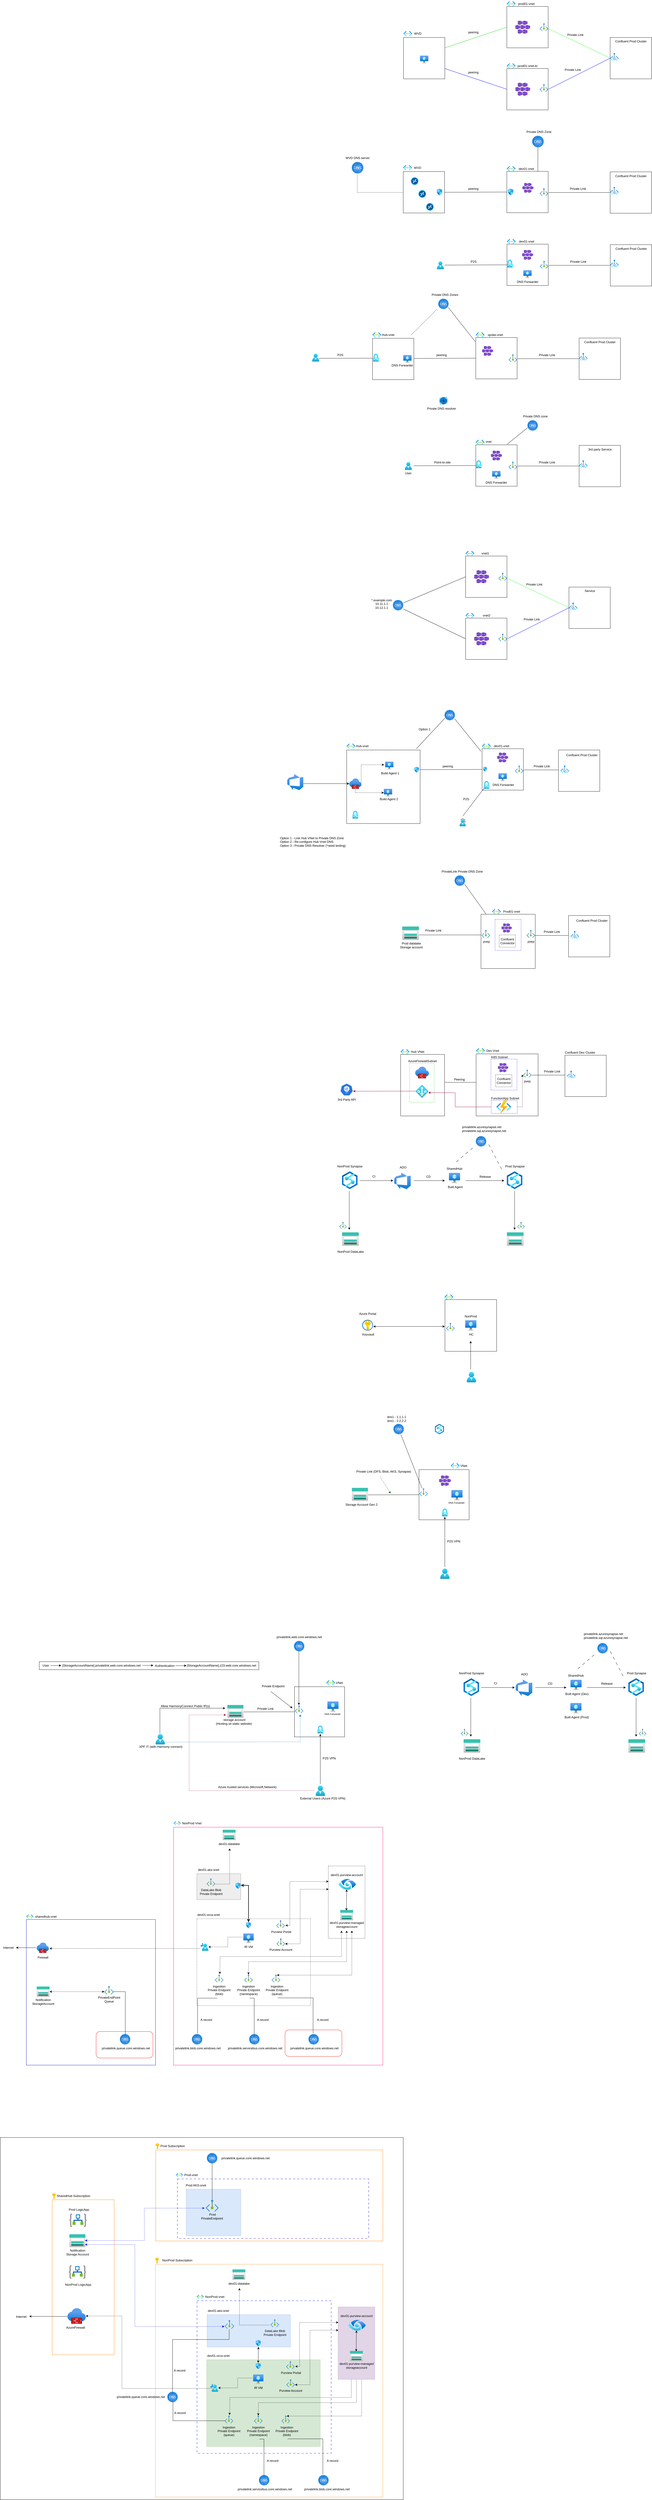 <mxfile version="21.6.6" type="github">
  <diagram id="CAy6h7JlMK9Nz8kqikin" name="Page-1">
    <mxGraphModel dx="4206" dy="1175" grid="1" gridSize="10" guides="1" tooltips="1" connect="1" arrows="1" fold="1" page="0" pageScale="1" pageWidth="850" pageHeight="1100" math="0" shadow="0">
      <root>
        <mxCell id="0" />
        <mxCell id="1" parent="0" />
        <mxCell id="31SKNjZG7I7IOp6a6Ah5-121" value="" style="rounded=0;whiteSpace=wrap;html=1;" vertex="1" parent="1">
          <mxGeometry x="-1761" y="8320" width="1560" height="1400" as="geometry" />
        </mxCell>
        <mxCell id="31SKNjZG7I7IOp6a6Ah5-38" value="" style="rounded=0;whiteSpace=wrap;html=1;fillColor=none;strokeColor=#FF8000;" vertex="1" parent="1">
          <mxGeometry x="-1159.27" y="8368" width="879.27" height="352" as="geometry" />
        </mxCell>
        <mxCell id="31SKNjZG7I7IOp6a6Ah5-14" value="" style="rounded=0;whiteSpace=wrap;html=1;fillColor=none;strokeColor=#0000CC;dashed=1;dashPattern=8 8;" vertex="1" parent="1">
          <mxGeometry x="-1075.3" y="8480" width="740.59" height="230" as="geometry" />
        </mxCell>
        <mxCell id="31SKNjZG7I7IOp6a6Ah5-119" value="" style="rounded=0;whiteSpace=wrap;html=1;fillColor=#dae8fc;dashed=1;strokeColor=#6c8ebf;" vertex="1" parent="1">
          <mxGeometry x="-1041" y="8520" width="211" height="180" as="geometry" />
        </mxCell>
        <mxCell id="31SKNjZG7I7IOp6a6Ah5-43" value="" style="rounded=0;whiteSpace=wrap;html=1;fillColor=none;strokeColor=#FF9933;" vertex="1" parent="1">
          <mxGeometry x="-1160" y="8810" width="880" height="900" as="geometry" />
        </mxCell>
        <mxCell id="31SKNjZG7I7IOp6a6Ah5-15" value="" style="rounded=0;whiteSpace=wrap;html=1;fillColor=none;strokeColor=#0000FF;dashed=1;dashPattern=8 8;" vertex="1" parent="1">
          <mxGeometry x="-999.27" y="8951" width="519.27" height="590" as="geometry" />
        </mxCell>
        <mxCell id="31SKNjZG7I7IOp6a6Ah5-51" value="" style="rounded=0;whiteSpace=wrap;html=1;fillColor=#d5e8d4;dashed=1;strokeColor=#82b366;fillStyle=auto;" vertex="1" parent="1">
          <mxGeometry x="-962.14" y="9179" width="440" height="336" as="geometry" />
        </mxCell>
        <mxCell id="31SKNjZG7I7IOp6a6Ah5-47" value="" style="group;fillColor=#dae8fc;strokeColor=#6c8ebf;container=0;dashed=1;" vertex="1" connectable="0" parent="1">
          <mxGeometry x="-960" y="9005" width="322.3" height="125" as="geometry" />
        </mxCell>
        <mxCell id="Jo31wumn8B36piIQokWZ-1" value="" style="whiteSpace=wrap;html=1;aspect=fixed;" parent="1" vertex="1">
          <mxGeometry x="200" y="80" width="160" height="160" as="geometry" />
        </mxCell>
        <mxCell id="Jo31wumn8B36piIQokWZ-2" value="" style="whiteSpace=wrap;html=1;aspect=fixed;" parent="1" vertex="1">
          <mxGeometry x="200" y="320" width="160" height="160" as="geometry" />
        </mxCell>
        <mxCell id="Jo31wumn8B36piIQokWZ-5" value="" style="whiteSpace=wrap;html=1;aspect=fixed;" parent="1" vertex="1">
          <mxGeometry x="600" y="200" width="160" height="160" as="geometry" />
        </mxCell>
        <mxCell id="Jo31wumn8B36piIQokWZ-6" value="" style="aspect=fixed;html=1;points=[];align=center;image;fontSize=12;image=img/lib/azure2/networking/Private_Endpoint.svg;" parent="1" vertex="1">
          <mxGeometry x="327.27" y="145" width="32.73" height="30" as="geometry" />
        </mxCell>
        <mxCell id="Jo31wumn8B36piIQokWZ-8" value="" style="aspect=fixed;html=1;points=[];align=center;image;fontSize=12;image=img/lib/azure2/networking/Private_Endpoint.svg;" parent="1" vertex="1">
          <mxGeometry x="327.27" y="380" width="32.73" height="30" as="geometry" />
        </mxCell>
        <mxCell id="Jo31wumn8B36piIQokWZ-9" value="" style="aspect=fixed;html=1;points=[];align=center;image;fontSize=12;image=img/lib/azure2/networking/Virtual_Networks.svg;" parent="1" vertex="1">
          <mxGeometry x="200" y="300" width="33.5" height="20" as="geometry" />
        </mxCell>
        <mxCell id="Jo31wumn8B36piIQokWZ-10" value="" style="aspect=fixed;html=1;points=[];align=center;image;fontSize=12;image=img/lib/azure2/networking/Virtual_Networks.svg;" parent="1" vertex="1">
          <mxGeometry x="200" y="60" width="33.5" height="20" as="geometry" />
        </mxCell>
        <mxCell id="Jo31wumn8B36piIQokWZ-11" value="prod01-vnet-kr" style="text;html=1;align=center;verticalAlign=middle;resizable=0;points=[];autosize=1;strokeColor=none;fillColor=none;" parent="1" vertex="1">
          <mxGeometry x="230" y="295" width="100" height="30" as="geometry" />
        </mxCell>
        <mxCell id="Jo31wumn8B36piIQokWZ-12" value="prod01-vnet" style="text;html=1;align=center;verticalAlign=middle;resizable=0;points=[];autosize=1;strokeColor=none;fillColor=none;" parent="1" vertex="1">
          <mxGeometry x="230" y="55" width="90" height="30" as="geometry" />
        </mxCell>
        <mxCell id="Jo31wumn8B36piIQokWZ-13" value="" style="whiteSpace=wrap;html=1;aspect=fixed;" parent="1" vertex="1">
          <mxGeometry x="-200" y="200" width="160" height="160" as="geometry" />
        </mxCell>
        <mxCell id="Jo31wumn8B36piIQokWZ-15" value="" style="aspect=fixed;html=1;points=[];align=center;image;fontSize=12;image=img/lib/azure2/networking/Virtual_Networks.svg;" parent="1" vertex="1">
          <mxGeometry x="-200" y="175" width="33.5" height="20" as="geometry" />
        </mxCell>
        <mxCell id="Jo31wumn8B36piIQokWZ-16" value="WVD" style="text;html=1;align=center;verticalAlign=middle;resizable=0;points=[];autosize=1;strokeColor=none;fillColor=none;" parent="1" vertex="1">
          <mxGeometry x="-170" y="170" width="50" height="30" as="geometry" />
        </mxCell>
        <mxCell id="Jo31wumn8B36piIQokWZ-19" value="" style="endArrow=none;html=1;rounded=0;exitX=1;exitY=0.25;exitDx=0;exitDy=0;entryX=0;entryY=0.5;entryDx=0;entryDy=0;" parent="1" source="Jo31wumn8B36piIQokWZ-13" target="Jo31wumn8B36piIQokWZ-1" edge="1">
          <mxGeometry width="50" height="50" relative="1" as="geometry">
            <mxPoint x="30" y="240" as="sourcePoint" />
            <mxPoint x="80" y="190" as="targetPoint" />
          </mxGeometry>
        </mxCell>
        <mxCell id="Jo31wumn8B36piIQokWZ-20" value="" style="endArrow=none;html=1;rounded=0;exitX=1;exitY=0.75;exitDx=0;exitDy=0;entryX=0;entryY=0.5;entryDx=0;entryDy=0;strokeColor=#0000FF;" parent="1" source="Jo31wumn8B36piIQokWZ-13" target="Jo31wumn8B36piIQokWZ-2" edge="1">
          <mxGeometry width="50" height="50" relative="1" as="geometry">
            <mxPoint x="50" y="390" as="sourcePoint" />
            <mxPoint x="100" y="340" as="targetPoint" />
          </mxGeometry>
        </mxCell>
        <mxCell id="Jo31wumn8B36piIQokWZ-21" value="peering" style="text;html=1;align=center;verticalAlign=middle;resizable=0;points=[];autosize=1;strokeColor=none;fillColor=none;" parent="1" vertex="1">
          <mxGeometry x="40" y="165" width="60" height="30" as="geometry" />
        </mxCell>
        <mxCell id="Jo31wumn8B36piIQokWZ-22" value="peering" style="text;html=1;align=center;verticalAlign=middle;resizable=0;points=[];autosize=1;strokeColor=none;fillColor=none;" parent="1" vertex="1">
          <mxGeometry x="40" y="320" width="60" height="30" as="geometry" />
        </mxCell>
        <mxCell id="Jo31wumn8B36piIQokWZ-23" value="" style="aspect=fixed;html=1;points=[];align=center;image;fontSize=12;image=img/lib/azure2/networking/Private_Link.svg;" parent="1" vertex="1">
          <mxGeometry x="600" y="260" width="32.73" height="30" as="geometry" />
        </mxCell>
        <mxCell id="Jo31wumn8B36piIQokWZ-24" value="" style="endArrow=none;html=1;rounded=0;exitX=1.037;exitY=0.693;exitDx=0;exitDy=0;exitPerimeter=0;entryX=0.037;entryY=0.673;entryDx=0;entryDy=0;entryPerimeter=0;strokeColor=#33FF33;" parent="1" source="Jo31wumn8B36piIQokWZ-6" target="Jo31wumn8B36piIQokWZ-23" edge="1">
          <mxGeometry width="50" height="50" relative="1" as="geometry">
            <mxPoint x="470" y="240" as="sourcePoint" />
            <mxPoint x="520" y="190" as="targetPoint" />
          </mxGeometry>
        </mxCell>
        <mxCell id="Jo31wumn8B36piIQokWZ-25" value="" style="endArrow=none;html=1;rounded=0;exitX=1.061;exitY=0.647;exitDx=0;exitDy=0;exitPerimeter=0;entryX=0;entryY=0.5;entryDx=0;entryDy=0;strokeColor=#0000FF;" parent="1" source="Jo31wumn8B36piIQokWZ-8" target="Jo31wumn8B36piIQokWZ-5" edge="1">
          <mxGeometry width="50" height="50" relative="1" as="geometry">
            <mxPoint x="470" y="370" as="sourcePoint" />
            <mxPoint x="520" y="320" as="targetPoint" />
          </mxGeometry>
        </mxCell>
        <mxCell id="Jo31wumn8B36piIQokWZ-26" value="" style="endArrow=none;html=1;rounded=0;exitX=1;exitY=0.25;exitDx=0;exitDy=0;entryX=0;entryY=0.5;entryDx=0;entryDy=0;strokeColor=#33FF33;" parent="1" edge="1">
          <mxGeometry width="50" height="50" relative="1" as="geometry">
            <mxPoint x="-40" y="240" as="sourcePoint" />
            <mxPoint x="200" y="160" as="targetPoint" />
          </mxGeometry>
        </mxCell>
        <mxCell id="Jo31wumn8B36piIQokWZ-27" value="Confluent Prod Cluster" style="text;html=1;align=center;verticalAlign=middle;resizable=0;points=[];autosize=1;strokeColor=none;fillColor=none;" parent="1" vertex="1">
          <mxGeometry x="610" y="200" width="140" height="30" as="geometry" />
        </mxCell>
        <mxCell id="Jo31wumn8B36piIQokWZ-28" value="" style="aspect=fixed;html=1;points=[];align=center;image;fontSize=12;image=img/lib/azure2/compute/Virtual_Machine.svg;" parent="1" vertex="1">
          <mxGeometry x="-136.17" y="270" width="32.34" height="30" as="geometry" />
        </mxCell>
        <mxCell id="Jo31wumn8B36piIQokWZ-29" value="" style="aspect=fixed;html=1;points=[];align=center;image;fontSize=12;image=img/lib/azure2/compute/Kubernetes_Services.svg;" parent="1" vertex="1">
          <mxGeometry x="233.5" y="135" width="56.67" height="50" as="geometry" />
        </mxCell>
        <mxCell id="Jo31wumn8B36piIQokWZ-30" value="" style="aspect=fixed;html=1;points=[];align=center;image;fontSize=12;image=img/lib/azure2/compute/Kubernetes_Services.svg;" parent="1" vertex="1">
          <mxGeometry x="233.5" y="375" width="56.67" height="50" as="geometry" />
        </mxCell>
        <mxCell id="Jo31wumn8B36piIQokWZ-31" value="" style="whiteSpace=wrap;html=1;aspect=fixed;" parent="1" vertex="1">
          <mxGeometry x="200" y="717.5" width="160" height="160" as="geometry" />
        </mxCell>
        <mxCell id="Jo31wumn8B36piIQokWZ-33" value="" style="whiteSpace=wrap;html=1;aspect=fixed;" parent="1" vertex="1">
          <mxGeometry x="600" y="719.5" width="160" height="160" as="geometry" />
        </mxCell>
        <mxCell id="Jo31wumn8B36piIQokWZ-34" value="" style="aspect=fixed;html=1;points=[];align=center;image;fontSize=12;image=img/lib/azure2/networking/Private_Endpoint.svg;" parent="1" vertex="1">
          <mxGeometry x="327.27" y="782.5" width="32.73" height="30" as="geometry" />
        </mxCell>
        <mxCell id="Jo31wumn8B36piIQokWZ-37" value="" style="aspect=fixed;html=1;points=[];align=center;image;fontSize=12;image=img/lib/azure2/networking/Virtual_Networks.svg;" parent="1" vertex="1">
          <mxGeometry x="200" y="697.5" width="33.5" height="20" as="geometry" />
        </mxCell>
        <mxCell id="Jo31wumn8B36piIQokWZ-39" value="dev01-vnet" style="text;html=1;align=center;verticalAlign=middle;resizable=0;points=[];autosize=1;strokeColor=none;fillColor=none;" parent="1" vertex="1">
          <mxGeometry x="235" y="692.5" width="80" height="30" as="geometry" />
        </mxCell>
        <mxCell id="Jo31wumn8B36piIQokWZ-40" value="" style="whiteSpace=wrap;html=1;aspect=fixed;" parent="1" vertex="1">
          <mxGeometry x="-201" y="718.5" width="160" height="160" as="geometry" />
        </mxCell>
        <mxCell id="Jo31wumn8B36piIQokWZ-41" value="" style="aspect=fixed;html=1;points=[];align=center;image;fontSize=12;image=img/lib/azure2/networking/Virtual_Networks.svg;" parent="1" vertex="1">
          <mxGeometry x="-201" y="693.5" width="33.5" height="20" as="geometry" />
        </mxCell>
        <mxCell id="Jo31wumn8B36piIQokWZ-42" value="WVD" style="text;html=1;align=center;verticalAlign=middle;resizable=0;points=[];autosize=1;strokeColor=none;fillColor=none;" parent="1" vertex="1">
          <mxGeometry x="-171" y="688.5" width="50" height="30" as="geometry" />
        </mxCell>
        <mxCell id="Jo31wumn8B36piIQokWZ-43" value="" style="endArrow=none;html=1;rounded=0;exitX=1;exitY=0.5;exitDx=0;exitDy=0;entryX=0;entryY=0.5;entryDx=0;entryDy=0;" parent="1" source="Jo31wumn8B36piIQokWZ-40" target="Jo31wumn8B36piIQokWZ-31" edge="1">
          <mxGeometry width="50" height="50" relative="1" as="geometry">
            <mxPoint x="25" y="745" as="sourcePoint" />
            <mxPoint x="75" y="695" as="targetPoint" />
          </mxGeometry>
        </mxCell>
        <mxCell id="Jo31wumn8B36piIQokWZ-45" value="peering" style="text;html=1;align=center;verticalAlign=middle;resizable=0;points=[];autosize=1;strokeColor=none;fillColor=none;" parent="1" vertex="1">
          <mxGeometry x="40" y="770" width="60" height="30" as="geometry" />
        </mxCell>
        <mxCell id="Jo31wumn8B36piIQokWZ-47" value="" style="aspect=fixed;html=1;points=[];align=center;image;fontSize=12;image=img/lib/azure2/networking/Private_Link.svg;" parent="1" vertex="1">
          <mxGeometry x="600" y="777.5" width="32.73" height="30" as="geometry" />
        </mxCell>
        <mxCell id="Jo31wumn8B36piIQokWZ-51" value="Confluent Prod Cluster" style="text;html=1;align=center;verticalAlign=middle;resizable=0;points=[];autosize=1;strokeColor=none;fillColor=none;" parent="1" vertex="1">
          <mxGeometry x="610" y="720.5" width="140" height="30" as="geometry" />
        </mxCell>
        <mxCell id="Jo31wumn8B36piIQokWZ-53" value="" style="aspect=fixed;html=1;points=[];align=center;image;fontSize=12;image=img/lib/azure2/compute/Kubernetes_Services.svg;" parent="1" vertex="1">
          <mxGeometry x="260.5" y="762.5" width="42.5" height="37.5" as="geometry" />
        </mxCell>
        <mxCell id="Jo31wumn8B36piIQokWZ-55" value="" style="endArrow=none;html=1;rounded=0;exitX=1.061;exitY=0.563;exitDx=0;exitDy=0;exitPerimeter=0;entryX=-0.037;entryY=0.73;entryDx=0;entryDy=0;entryPerimeter=0;" parent="1" source="Jo31wumn8B36piIQokWZ-34" target="Jo31wumn8B36piIQokWZ-47" edge="1">
          <mxGeometry width="50" height="50" relative="1" as="geometry">
            <mxPoint x="470" y="800" as="sourcePoint" />
            <mxPoint x="520" y="750" as="targetPoint" />
          </mxGeometry>
        </mxCell>
        <mxCell id="Jo31wumn8B36piIQokWZ-56" value="Private Link" style="text;html=1;align=center;verticalAlign=middle;resizable=0;points=[];autosize=1;strokeColor=none;fillColor=none;" parent="1" vertex="1">
          <mxGeometry x="430" y="770" width="90" height="30" as="geometry" />
        </mxCell>
        <mxCell id="Jo31wumn8B36piIQokWZ-57" value="Private Link" style="text;html=1;align=center;verticalAlign=middle;resizable=0;points=[];autosize=1;strokeColor=none;fillColor=none;" parent="1" vertex="1">
          <mxGeometry x="410" y="310" width="90" height="30" as="geometry" />
        </mxCell>
        <mxCell id="Jo31wumn8B36piIQokWZ-58" value="Private Link" style="text;html=1;align=center;verticalAlign=middle;resizable=0;points=[];autosize=1;strokeColor=none;fillColor=none;" parent="1" vertex="1">
          <mxGeometry x="420" y="175" width="90" height="30" as="geometry" />
        </mxCell>
        <mxCell id="Jo31wumn8B36piIQokWZ-59" value="" style="whiteSpace=wrap;html=1;aspect=fixed;" parent="1" vertex="1">
          <mxGeometry x="200.5" y="999" width="160" height="160" as="geometry" />
        </mxCell>
        <mxCell id="Jo31wumn8B36piIQokWZ-60" value="" style="whiteSpace=wrap;html=1;aspect=fixed;" parent="1" vertex="1">
          <mxGeometry x="600.5" y="1001" width="160" height="160" as="geometry" />
        </mxCell>
        <mxCell id="Jo31wumn8B36piIQokWZ-61" value="" style="aspect=fixed;html=1;points=[];align=center;image;fontSize=12;image=img/lib/azure2/networking/Private_Endpoint.svg;" parent="1" vertex="1">
          <mxGeometry x="327.77" y="1064" width="32.73" height="30" as="geometry" />
        </mxCell>
        <mxCell id="Jo31wumn8B36piIQokWZ-62" value="" style="aspect=fixed;html=1;points=[];align=center;image;fontSize=12;image=img/lib/azure2/networking/Virtual_Networks.svg;" parent="1" vertex="1">
          <mxGeometry x="200.5" y="979" width="33.5" height="20" as="geometry" />
        </mxCell>
        <mxCell id="Jo31wumn8B36piIQokWZ-63" value="dev01-vnet" style="text;html=1;align=center;verticalAlign=middle;resizable=0;points=[];autosize=1;strokeColor=none;fillColor=none;" parent="1" vertex="1">
          <mxGeometry x="235.5" y="974" width="80" height="30" as="geometry" />
        </mxCell>
        <mxCell id="Jo31wumn8B36piIQokWZ-67" value="" style="endArrow=none;html=1;rounded=0;exitX=1;exitY=0.5;exitDx=0;exitDy=0;entryX=0;entryY=0.5;entryDx=0;entryDy=0;" parent="1" target="Jo31wumn8B36piIQokWZ-59" edge="1">
          <mxGeometry width="50" height="50" relative="1" as="geometry">
            <mxPoint x="-40.5" y="1080" as="sourcePoint" />
            <mxPoint x="75.5" y="976.5" as="targetPoint" />
          </mxGeometry>
        </mxCell>
        <mxCell id="Jo31wumn8B36piIQokWZ-68" value="P2S" style="text;html=1;align=center;verticalAlign=middle;resizable=0;points=[];autosize=1;strokeColor=none;fillColor=none;" parent="1" vertex="1">
          <mxGeometry x="45.5" y="1051.5" width="50" height="30" as="geometry" />
        </mxCell>
        <mxCell id="Jo31wumn8B36piIQokWZ-69" value="" style="aspect=fixed;html=1;points=[];align=center;image;fontSize=12;image=img/lib/azure2/networking/Private_Link.svg;" parent="1" vertex="1">
          <mxGeometry x="600.5" y="1059" width="32.73" height="30" as="geometry" />
        </mxCell>
        <mxCell id="Jo31wumn8B36piIQokWZ-70" value="Confluent Prod Cluster" style="text;html=1;align=center;verticalAlign=middle;resizable=0;points=[];autosize=1;strokeColor=none;fillColor=none;" parent="1" vertex="1">
          <mxGeometry x="610.5" y="1002" width="140" height="30" as="geometry" />
        </mxCell>
        <mxCell id="Jo31wumn8B36piIQokWZ-72" value="" style="aspect=fixed;html=1;points=[];align=center;image;fontSize=12;image=img/lib/azure2/compute/Kubernetes_Services.svg;" parent="1" vertex="1">
          <mxGeometry x="259.25" y="1021.5" width="42.5" height="37.5" as="geometry" />
        </mxCell>
        <mxCell id="Jo31wumn8B36piIQokWZ-73" value="" style="endArrow=none;html=1;rounded=0;exitX=1.061;exitY=0.563;exitDx=0;exitDy=0;exitPerimeter=0;entryX=-0.037;entryY=0.73;entryDx=0;entryDy=0;entryPerimeter=0;" parent="1" source="Jo31wumn8B36piIQokWZ-61" target="Jo31wumn8B36piIQokWZ-69" edge="1">
          <mxGeometry width="50" height="50" relative="1" as="geometry">
            <mxPoint x="470.5" y="1081.5" as="sourcePoint" />
            <mxPoint x="520.5" y="1031.5" as="targetPoint" />
          </mxGeometry>
        </mxCell>
        <mxCell id="Jo31wumn8B36piIQokWZ-74" value="Private Link" style="text;html=1;align=center;verticalAlign=middle;resizable=0;points=[];autosize=1;strokeColor=none;fillColor=none;" parent="1" vertex="1">
          <mxGeometry x="430.5" y="1051.5" width="90" height="30" as="geometry" />
        </mxCell>
        <mxCell id="Jo31wumn8B36piIQokWZ-75" value="" style="aspect=fixed;html=1;points=[];align=center;image;fontSize=12;image=img/lib/azure2/networking/Virtual_Network_Gateways.svg;" parent="1" vertex="1">
          <mxGeometry x="200.5" y="1059" width="22.61" height="30" as="geometry" />
        </mxCell>
        <mxCell id="rK_Qc9Uuuo1QHd0PWWho-1" value="" style="whiteSpace=wrap;html=1;aspect=fixed;" parent="1" vertex="1">
          <mxGeometry x="79.85" y="1360" width="160" height="160" as="geometry" />
        </mxCell>
        <mxCell id="rK_Qc9Uuuo1QHd0PWWho-2" value="" style="whiteSpace=wrap;html=1;aspect=fixed;" parent="1" vertex="1">
          <mxGeometry x="479.85" y="1362" width="160" height="160" as="geometry" />
        </mxCell>
        <mxCell id="rK_Qc9Uuuo1QHd0PWWho-3" value="" style="aspect=fixed;html=1;points=[];align=center;image;fontSize=12;image=img/lib/azure2/networking/Private_Endpoint.svg;" parent="1" vertex="1">
          <mxGeometry x="207.12" y="1425" width="32.73" height="30" as="geometry" />
        </mxCell>
        <mxCell id="rK_Qc9Uuuo1QHd0PWWho-4" value="" style="aspect=fixed;html=1;points=[];align=center;image;fontSize=12;image=img/lib/azure2/networking/Virtual_Networks.svg;" parent="1" vertex="1">
          <mxGeometry x="79.85" y="1340" width="33.5" height="20" as="geometry" />
        </mxCell>
        <mxCell id="rK_Qc9Uuuo1QHd0PWWho-5" value="spoke-vnet" style="text;html=1;align=center;verticalAlign=middle;resizable=0;points=[];autosize=1;strokeColor=none;fillColor=none;" parent="1" vertex="1">
          <mxGeometry x="114.85" y="1335" width="80" height="30" as="geometry" />
        </mxCell>
        <mxCell id="rK_Qc9Uuuo1QHd0PWWho-6" value="" style="endArrow=none;html=1;rounded=0;exitX=1;exitY=0.5;exitDx=0;exitDy=0;entryX=0;entryY=0.5;entryDx=0;entryDy=0;" parent="1" target="rK_Qc9Uuuo1QHd0PWWho-1" edge="1">
          <mxGeometry width="50" height="50" relative="1" as="geometry">
            <mxPoint x="-161.15" y="1441" as="sourcePoint" />
            <mxPoint x="-45.15" y="1337.5" as="targetPoint" />
          </mxGeometry>
        </mxCell>
        <mxCell id="rK_Qc9Uuuo1QHd0PWWho-8" value="" style="aspect=fixed;html=1;points=[];align=center;image;fontSize=12;image=img/lib/azure2/networking/Private_Link.svg;" parent="1" vertex="1">
          <mxGeometry x="479.85" y="1420" width="32.73" height="30" as="geometry" />
        </mxCell>
        <mxCell id="rK_Qc9Uuuo1QHd0PWWho-9" value="Confluent Prod Cluster" style="text;html=1;align=center;verticalAlign=middle;resizable=0;points=[];autosize=1;strokeColor=none;fillColor=none;" parent="1" vertex="1">
          <mxGeometry x="489.85" y="1363" width="140" height="30" as="geometry" />
        </mxCell>
        <mxCell id="rK_Qc9Uuuo1QHd0PWWho-10" value="" style="aspect=fixed;html=1;points=[];align=center;image;fontSize=12;image=img/lib/azure2/compute/Kubernetes_Services.svg;" parent="1" vertex="1">
          <mxGeometry x="104.35" y="1393" width="42.5" height="37.5" as="geometry" />
        </mxCell>
        <mxCell id="rK_Qc9Uuuo1QHd0PWWho-11" value="" style="endArrow=none;html=1;rounded=0;exitX=1.061;exitY=0.563;exitDx=0;exitDy=0;exitPerimeter=0;entryX=-0.037;entryY=0.73;entryDx=0;entryDy=0;entryPerimeter=0;" parent="1" source="rK_Qc9Uuuo1QHd0PWWho-3" target="rK_Qc9Uuuo1QHd0PWWho-8" edge="1">
          <mxGeometry width="50" height="50" relative="1" as="geometry">
            <mxPoint x="349.85" y="1442.5" as="sourcePoint" />
            <mxPoint x="399.85" y="1392.5" as="targetPoint" />
          </mxGeometry>
        </mxCell>
        <mxCell id="rK_Qc9Uuuo1QHd0PWWho-12" value="Private Link" style="text;html=1;align=center;verticalAlign=middle;resizable=0;points=[];autosize=1;strokeColor=none;fillColor=none;" parent="1" vertex="1">
          <mxGeometry x="309.85" y="1412.5" width="90" height="30" as="geometry" />
        </mxCell>
        <mxCell id="rK_Qc9Uuuo1QHd0PWWho-15" value="peering" style="text;html=1;align=center;verticalAlign=middle;resizable=0;points=[];autosize=1;strokeColor=none;fillColor=none;" parent="1" vertex="1">
          <mxGeometry x="-83.18" y="1412.5" width="60" height="30" as="geometry" />
        </mxCell>
        <mxCell id="rK_Qc9Uuuo1QHd0PWWho-16" value="" style="whiteSpace=wrap;html=1;aspect=fixed;" parent="1" vertex="1">
          <mxGeometry x="-320" y="1363" width="160" height="160" as="geometry" />
        </mxCell>
        <mxCell id="rK_Qc9Uuuo1QHd0PWWho-17" value="Hub-vnet" style="text;html=1;align=center;verticalAlign=middle;resizable=0;points=[];autosize=1;strokeColor=none;fillColor=none;" parent="1" vertex="1">
          <mxGeometry x="-295" y="1335" width="70" height="30" as="geometry" />
        </mxCell>
        <mxCell id="rK_Qc9Uuuo1QHd0PWWho-18" value="" style="aspect=fixed;html=1;points=[];align=center;image;fontSize=12;image=img/lib/azure2/networking/Virtual_Networks.svg;" parent="1" vertex="1">
          <mxGeometry x="-320" y="1340" width="33.5" height="20" as="geometry" />
        </mxCell>
        <mxCell id="rK_Qc9Uuuo1QHd0PWWho-19" value="" style="aspect=fixed;html=1;points=[];align=center;image;fontSize=12;image=img/lib/azure2/networking/Virtual_Network_Gateways.svg;" parent="1" vertex="1">
          <mxGeometry x="-318" y="1423" width="22.61" height="30" as="geometry" />
        </mxCell>
        <mxCell id="rK_Qc9Uuuo1QHd0PWWho-21" value="" style="endArrow=none;html=1;rounded=0;exitX=1;exitY=0.5;exitDx=0;exitDy=0;" parent="1" edge="1">
          <mxGeometry width="50" height="50" relative="1" as="geometry">
            <mxPoint x="-528" y="1440.5" as="sourcePoint" />
            <mxPoint x="-320" y="1440" as="targetPoint" />
          </mxGeometry>
        </mxCell>
        <mxCell id="rK_Qc9Uuuo1QHd0PWWho-22" value="P2S" style="text;html=1;align=center;verticalAlign=middle;resizable=0;points=[];autosize=1;strokeColor=none;fillColor=none;" parent="1" vertex="1">
          <mxGeometry x="-470" y="1412.5" width="50" height="30" as="geometry" />
        </mxCell>
        <mxCell id="rK_Qc9Uuuo1QHd0PWWho-23" value="" style="image;aspect=fixed;html=1;points=[];align=center;fontSize=12;image=img/lib/azure2/compute/Virtual_Machine.svg;" parent="1" vertex="1">
          <mxGeometry x="263.83" y="1100" width="32.34" height="30" as="geometry" />
        </mxCell>
        <mxCell id="rK_Qc9Uuuo1QHd0PWWho-24" value="DNS Forwarder" style="text;html=1;align=center;verticalAlign=middle;resizable=0;points=[];autosize=1;strokeColor=none;fillColor=none;" parent="1" vertex="1">
          <mxGeometry x="225" y="1130" width="110" height="30" as="geometry" />
        </mxCell>
        <mxCell id="rK_Qc9Uuuo1QHd0PWWho-25" value="" style="whiteSpace=wrap;html=1;aspect=fixed;" parent="1" vertex="1">
          <mxGeometry x="79.85" y="1775" width="160" height="160" as="geometry" />
        </mxCell>
        <mxCell id="rK_Qc9Uuuo1QHd0PWWho-26" value="" style="whiteSpace=wrap;html=1;aspect=fixed;" parent="1" vertex="1">
          <mxGeometry x="479.85" y="1777" width="160" height="160" as="geometry" />
        </mxCell>
        <mxCell id="rK_Qc9Uuuo1QHd0PWWho-27" value="" style="aspect=fixed;html=1;points=[];align=center;image;fontSize=12;image=img/lib/azure2/networking/Private_Endpoint.svg;" parent="1" vertex="1">
          <mxGeometry x="207.12" y="1840" width="32.73" height="30" as="geometry" />
        </mxCell>
        <mxCell id="rK_Qc9Uuuo1QHd0PWWho-28" value="" style="aspect=fixed;html=1;points=[];align=center;image;fontSize=12;image=img/lib/azure2/networking/Virtual_Networks.svg;" parent="1" vertex="1">
          <mxGeometry x="79.85" y="1755" width="33.5" height="20" as="geometry" />
        </mxCell>
        <mxCell id="rK_Qc9Uuuo1QHd0PWWho-29" value="vnet" style="text;html=1;align=center;verticalAlign=middle;resizable=0;points=[];autosize=1;strokeColor=none;fillColor=none;" parent="1" vertex="1">
          <mxGeometry x="104.35" y="1748" width="50" height="30" as="geometry" />
        </mxCell>
        <mxCell id="rK_Qc9Uuuo1QHd0PWWho-30" value="" style="endArrow=none;html=1;rounded=0;exitX=1;exitY=0.5;exitDx=0;exitDy=0;entryX=0;entryY=0.5;entryDx=0;entryDy=0;" parent="1" target="rK_Qc9Uuuo1QHd0PWWho-25" edge="1">
          <mxGeometry width="50" height="50" relative="1" as="geometry">
            <mxPoint x="-161.15" y="1856" as="sourcePoint" />
            <mxPoint x="-45.15" y="1752.5" as="targetPoint" />
          </mxGeometry>
        </mxCell>
        <mxCell id="rK_Qc9Uuuo1QHd0PWWho-31" value="Point-to-site" style="text;html=1;align=center;verticalAlign=middle;resizable=0;points=[];autosize=1;strokeColor=none;fillColor=none;" parent="1" vertex="1">
          <mxGeometry x="-95.15" y="1827.5" width="90" height="30" as="geometry" />
        </mxCell>
        <mxCell id="rK_Qc9Uuuo1QHd0PWWho-32" value="" style="aspect=fixed;html=1;points=[];align=center;image;fontSize=12;image=img/lib/azure2/networking/Private_Link.svg;" parent="1" vertex="1">
          <mxGeometry x="479.85" y="1835" width="32.73" height="30" as="geometry" />
        </mxCell>
        <mxCell id="rK_Qc9Uuuo1QHd0PWWho-33" value="3rd party Service" style="text;html=1;align=center;verticalAlign=middle;resizable=0;points=[];autosize=1;strokeColor=none;fillColor=none;" parent="1" vertex="1">
          <mxGeometry x="504.85" y="1778" width="110" height="30" as="geometry" />
        </mxCell>
        <mxCell id="rK_Qc9Uuuo1QHd0PWWho-34" value="" style="aspect=fixed;html=1;points=[];align=center;image;fontSize=12;image=img/lib/azure2/compute/Kubernetes_Services.svg;" parent="1" vertex="1">
          <mxGeometry x="138.6" y="1797.5" width="42.5" height="37.5" as="geometry" />
        </mxCell>
        <mxCell id="rK_Qc9Uuuo1QHd0PWWho-35" value="" style="endArrow=none;html=1;rounded=0;exitX=1.061;exitY=0.563;exitDx=0;exitDy=0;exitPerimeter=0;entryX=-0.037;entryY=0.73;entryDx=0;entryDy=0;entryPerimeter=0;" parent="1" source="rK_Qc9Uuuo1QHd0PWWho-27" target="rK_Qc9Uuuo1QHd0PWWho-32" edge="1">
          <mxGeometry width="50" height="50" relative="1" as="geometry">
            <mxPoint x="349.85" y="1857.5" as="sourcePoint" />
            <mxPoint x="399.85" y="1807.5" as="targetPoint" />
          </mxGeometry>
        </mxCell>
        <mxCell id="rK_Qc9Uuuo1QHd0PWWho-36" value="Private Link" style="text;html=1;align=center;verticalAlign=middle;resizable=0;points=[];autosize=1;strokeColor=none;fillColor=none;" parent="1" vertex="1">
          <mxGeometry x="309.85" y="1827.5" width="90" height="30" as="geometry" />
        </mxCell>
        <mxCell id="rK_Qc9Uuuo1QHd0PWWho-37" value="" style="aspect=fixed;html=1;points=[];align=center;image;fontSize=12;image=img/lib/azure2/networking/Virtual_Network_Gateways.svg;" parent="1" vertex="1">
          <mxGeometry x="79.85" y="1835" width="22.61" height="30" as="geometry" />
        </mxCell>
        <mxCell id="rK_Qc9Uuuo1QHd0PWWho-39" value="" style="image;aspect=fixed;html=1;points=[];align=center;fontSize=12;image=img/lib/azure2/compute/Virtual_Machine.svg;" parent="1" vertex="1">
          <mxGeometry x="143.18" y="1876" width="32.34" height="30" as="geometry" />
        </mxCell>
        <mxCell id="rK_Qc9Uuuo1QHd0PWWho-40" value="DNS Forwarder" style="text;html=1;align=center;verticalAlign=middle;resizable=0;points=[];autosize=1;strokeColor=none;fillColor=none;" parent="1" vertex="1">
          <mxGeometry x="104.35" y="1906" width="110" height="30" as="geometry" />
        </mxCell>
        <mxCell id="rK_Qc9Uuuo1QHd0PWWho-43" value="" style="image;aspect=fixed;html=1;points=[];align=center;fontSize=12;image=img/lib/azure2/networking/DNS_Zones.svg;" parent="1" vertex="1">
          <mxGeometry x="-65.35" y="1210" width="40" height="40" as="geometry" />
        </mxCell>
        <mxCell id="rK_Qc9Uuuo1QHd0PWWho-44" value="Private DNS Zones" style="text;html=1;align=center;verticalAlign=middle;resizable=0;points=[];autosize=1;strokeColor=none;fillColor=none;" parent="1" vertex="1">
          <mxGeometry x="-104.83" y="1180" width="130" height="30" as="geometry" />
        </mxCell>
        <mxCell id="rK_Qc9Uuuo1QHd0PWWho-45" value="" style="endArrow=none;html=1;rounded=0;exitX=0.967;exitY=0.842;exitDx=0;exitDy=0;exitPerimeter=0;entryX=-0.012;entryY=0.102;entryDx=0;entryDy=0;entryPerimeter=0;" parent="1" source="rK_Qc9Uuuo1QHd0PWWho-43" target="rK_Qc9Uuuo1QHd0PWWho-1" edge="1">
          <mxGeometry width="50" height="50" relative="1" as="geometry">
            <mxPoint y="1300" as="sourcePoint" />
            <mxPoint x="50" y="1250" as="targetPoint" />
          </mxGeometry>
        </mxCell>
        <mxCell id="rK_Qc9Uuuo1QHd0PWWho-49" value="" style="image;aspect=fixed;html=1;points=[];align=center;fontSize=12;image=img/lib/azure2/networking/DNS_Private_Resolver.svg;" parent="1" vertex="1">
          <mxGeometry x="-62.93" y="1588.98" width="35.16" height="31.02" as="geometry" />
        </mxCell>
        <mxCell id="rK_Qc9Uuuo1QHd0PWWho-50" value="Private DNS resolver" style="text;html=1;align=center;verticalAlign=middle;resizable=0;points=[];autosize=1;strokeColor=none;fillColor=none;" parent="1" vertex="1">
          <mxGeometry x="-123.18" y="1620" width="140" height="30" as="geometry" />
        </mxCell>
        <mxCell id="rK_Qc9Uuuo1QHd0PWWho-51" value="" style="endArrow=none;dashed=1;html=1;rounded=0;" parent="1" edge="1">
          <mxGeometry width="50" height="50" relative="1" as="geometry">
            <mxPoint x="-170" y="1350" as="sourcePoint" />
            <mxPoint x="-70" y="1250" as="targetPoint" />
          </mxGeometry>
        </mxCell>
        <mxCell id="rK_Qc9Uuuo1QHd0PWWho-52" value="" style="image;aspect=fixed;html=1;points=[];align=center;fontSize=12;image=img/lib/azure2/networking/DNS_Zones.svg;" parent="1" vertex="1">
          <mxGeometry x="280" y="1680" width="40" height="40" as="geometry" />
        </mxCell>
        <mxCell id="rK_Qc9Uuuo1QHd0PWWho-53" value="Private DNS zone" style="text;html=1;align=center;verticalAlign=middle;resizable=0;points=[];autosize=1;strokeColor=none;fillColor=none;" parent="1" vertex="1">
          <mxGeometry x="250" y="1650" width="120" height="30" as="geometry" />
        </mxCell>
        <mxCell id="rK_Qc9Uuuo1QHd0PWWho-54" value="" style="endArrow=none;html=1;rounded=0;entryX=-0.017;entryY=0.775;entryDx=0;entryDy=0;entryPerimeter=0;exitX=0.75;exitY=0;exitDx=0;exitDy=0;" parent="1" edge="1">
          <mxGeometry width="50" height="50" relative="1" as="geometry">
            <mxPoint x="200.85" y="1773" as="sourcePoint" />
            <mxPoint x="280.32" y="1709" as="targetPoint" />
          </mxGeometry>
        </mxCell>
        <mxCell id="rK_Qc9Uuuo1QHd0PWWho-57" value="User" style="text;html=1;align=center;verticalAlign=middle;resizable=0;points=[];autosize=1;strokeColor=none;fillColor=none;" parent="1" vertex="1">
          <mxGeometry x="-207" y="1870" width="50" height="30" as="geometry" />
        </mxCell>
        <mxCell id="rK_Qc9Uuuo1QHd0PWWho-58" value="" style="image;aspect=fixed;html=1;points=[];align=center;fontSize=12;image=img/lib/azure2/compute/Virtual_Machine.svg;" parent="1" vertex="1">
          <mxGeometry x="-201.0" y="1428" width="32.34" height="30" as="geometry" />
        </mxCell>
        <mxCell id="rK_Qc9Uuuo1QHd0PWWho-59" value="DNS Forwarder" style="text;html=1;align=center;verticalAlign=middle;resizable=0;points=[];autosize=1;strokeColor=none;fillColor=none;" parent="1" vertex="1">
          <mxGeometry x="-260" y="1453" width="110" height="30" as="geometry" />
        </mxCell>
        <mxCell id="l-uOarbjvMGtZZw62YAb-1" value="" style="whiteSpace=wrap;html=1;aspect=fixed;" parent="1" vertex="1">
          <mxGeometry x="40.5" y="2205" width="160" height="160" as="geometry" />
        </mxCell>
        <mxCell id="l-uOarbjvMGtZZw62YAb-2" value="" style="whiteSpace=wrap;html=1;aspect=fixed;" parent="1" vertex="1">
          <mxGeometry x="40.5" y="2445" width="160" height="160" as="geometry" />
        </mxCell>
        <mxCell id="l-uOarbjvMGtZZw62YAb-3" value="" style="whiteSpace=wrap;html=1;aspect=fixed;" parent="1" vertex="1">
          <mxGeometry x="440.5" y="2325" width="160" height="160" as="geometry" />
        </mxCell>
        <mxCell id="l-uOarbjvMGtZZw62YAb-4" value="" style="aspect=fixed;html=1;points=[];align=center;image;fontSize=12;image=img/lib/azure2/networking/Private_Endpoint.svg;" parent="1" vertex="1">
          <mxGeometry x="167.77" y="2270" width="32.73" height="30" as="geometry" />
        </mxCell>
        <mxCell id="l-uOarbjvMGtZZw62YAb-5" value="" style="aspect=fixed;html=1;points=[];align=center;image;fontSize=12;image=img/lib/azure2/networking/Private_Endpoint.svg;" parent="1" vertex="1">
          <mxGeometry x="167.77" y="2505" width="32.73" height="30" as="geometry" />
        </mxCell>
        <mxCell id="l-uOarbjvMGtZZw62YAb-6" value="" style="aspect=fixed;html=1;points=[];align=center;image;fontSize=12;image=img/lib/azure2/networking/Virtual_Networks.svg;" parent="1" vertex="1">
          <mxGeometry x="40.5" y="2425" width="33.5" height="20" as="geometry" />
        </mxCell>
        <mxCell id="l-uOarbjvMGtZZw62YAb-7" value="" style="aspect=fixed;html=1;points=[];align=center;image;fontSize=12;image=img/lib/azure2/networking/Virtual_Networks.svg;" parent="1" vertex="1">
          <mxGeometry x="40.5" y="2185" width="33.5" height="20" as="geometry" />
        </mxCell>
        <mxCell id="l-uOarbjvMGtZZw62YAb-8" value="vnet2" style="text;html=1;align=center;verticalAlign=middle;resizable=0;points=[];autosize=1;strokeColor=none;fillColor=none;" parent="1" vertex="1">
          <mxGeometry x="95.5" y="2420" width="50" height="30" as="geometry" />
        </mxCell>
        <mxCell id="l-uOarbjvMGtZZw62YAb-9" value="vnet1" style="text;html=1;align=center;verticalAlign=middle;resizable=0;points=[];autosize=1;strokeColor=none;fillColor=none;" parent="1" vertex="1">
          <mxGeometry x="90.5" y="2180" width="50" height="30" as="geometry" />
        </mxCell>
        <mxCell id="l-uOarbjvMGtZZw62YAb-17" value="" style="aspect=fixed;html=1;points=[];align=center;image;fontSize=12;image=img/lib/azure2/networking/Private_Link.svg;" parent="1" vertex="1">
          <mxGeometry x="440.5" y="2385" width="32.73" height="30" as="geometry" />
        </mxCell>
        <mxCell id="l-uOarbjvMGtZZw62YAb-18" value="" style="endArrow=none;html=1;rounded=0;exitX=1.037;exitY=0.693;exitDx=0;exitDy=0;exitPerimeter=0;entryX=0.037;entryY=0.673;entryDx=0;entryDy=0;entryPerimeter=0;strokeColor=#33FF33;" parent="1" source="l-uOarbjvMGtZZw62YAb-4" target="l-uOarbjvMGtZZw62YAb-17" edge="1">
          <mxGeometry width="50" height="50" relative="1" as="geometry">
            <mxPoint x="310.5" y="2365" as="sourcePoint" />
            <mxPoint x="360.5" y="2315" as="targetPoint" />
          </mxGeometry>
        </mxCell>
        <mxCell id="l-uOarbjvMGtZZw62YAb-19" value="" style="endArrow=none;html=1;rounded=0;exitX=1.061;exitY=0.647;exitDx=0;exitDy=0;exitPerimeter=0;entryX=0;entryY=0.5;entryDx=0;entryDy=0;strokeColor=#0000FF;" parent="1" source="l-uOarbjvMGtZZw62YAb-5" target="l-uOarbjvMGtZZw62YAb-3" edge="1">
          <mxGeometry width="50" height="50" relative="1" as="geometry">
            <mxPoint x="310.5" y="2495" as="sourcePoint" />
            <mxPoint x="360.5" y="2445" as="targetPoint" />
          </mxGeometry>
        </mxCell>
        <mxCell id="l-uOarbjvMGtZZw62YAb-21" value="Service" style="text;html=1;align=center;verticalAlign=middle;resizable=0;points=[];autosize=1;strokeColor=none;fillColor=none;" parent="1" vertex="1">
          <mxGeometry x="490.5" y="2325" width="60" height="30" as="geometry" />
        </mxCell>
        <mxCell id="l-uOarbjvMGtZZw62YAb-23" value="" style="aspect=fixed;html=1;points=[];align=center;image;fontSize=12;image=img/lib/azure2/compute/Kubernetes_Services.svg;" parent="1" vertex="1">
          <mxGeometry x="74" y="2260" width="56.67" height="50" as="geometry" />
        </mxCell>
        <mxCell id="l-uOarbjvMGtZZw62YAb-24" value="" style="aspect=fixed;html=1;points=[];align=center;image;fontSize=12;image=img/lib/azure2/compute/Kubernetes_Services.svg;" parent="1" vertex="1">
          <mxGeometry x="74" y="2500" width="56.67" height="50" as="geometry" />
        </mxCell>
        <mxCell id="l-uOarbjvMGtZZw62YAb-25" value="Private Link" style="text;html=1;align=center;verticalAlign=middle;resizable=0;points=[];autosize=1;strokeColor=none;fillColor=none;" parent="1" vertex="1">
          <mxGeometry x="250.5" y="2435" width="90" height="30" as="geometry" />
        </mxCell>
        <mxCell id="l-uOarbjvMGtZZw62YAb-26" value="Private Link" style="text;html=1;align=center;verticalAlign=middle;resizable=0;points=[];autosize=1;strokeColor=none;fillColor=none;" parent="1" vertex="1">
          <mxGeometry x="260.5" y="2300" width="90" height="30" as="geometry" />
        </mxCell>
        <mxCell id="l-uOarbjvMGtZZw62YAb-27" value="" style="image;aspect=fixed;html=1;points=[];align=center;fontSize=12;image=img/lib/azure2/networking/DNS_Zones.svg;" parent="1" vertex="1">
          <mxGeometry x="-241" y="2375" width="40" height="40" as="geometry" />
        </mxCell>
        <mxCell id="l-uOarbjvMGtZZw62YAb-28" value="" style="endArrow=none;html=1;rounded=0;entryX=0;entryY=0.5;entryDx=0;entryDy=0;" parent="1" source="l-uOarbjvMGtZZw62YAb-27" target="l-uOarbjvMGtZZw62YAb-1" edge="1">
          <mxGeometry width="50" height="50" relative="1" as="geometry">
            <mxPoint x="-100" y="2350" as="sourcePoint" />
            <mxPoint x="-50" y="2300" as="targetPoint" />
          </mxGeometry>
        </mxCell>
        <mxCell id="l-uOarbjvMGtZZw62YAb-29" value="" style="endArrow=none;html=1;rounded=0;entryX=0;entryY=0.5;entryDx=0;entryDy=0;exitX=1.025;exitY=0.875;exitDx=0;exitDy=0;exitPerimeter=0;" parent="1" source="l-uOarbjvMGtZZw62YAb-27" target="l-uOarbjvMGtZZw62YAb-2" edge="1">
          <mxGeometry width="50" height="50" relative="1" as="geometry">
            <mxPoint x="-110" y="2530" as="sourcePoint" />
            <mxPoint x="-60" y="2480" as="targetPoint" />
          </mxGeometry>
        </mxCell>
        <mxCell id="l-uOarbjvMGtZZw62YAb-30" value="*.example.com&lt;br&gt;10.11.1.1&lt;br&gt;10.12.1.1" style="text;html=1;align=center;verticalAlign=middle;resizable=0;points=[];autosize=1;strokeColor=none;fillColor=none;" parent="1" vertex="1">
          <mxGeometry x="-335" y="2360" width="100" height="60" as="geometry" />
        </mxCell>
        <mxCell id="5NBjuWBHCYj0ScceNKoL-1" value="" style="whiteSpace=wrap;html=1;aspect=fixed;" parent="1" vertex="1">
          <mxGeometry x="104.2" y="2950" width="160" height="160" as="geometry" />
        </mxCell>
        <mxCell id="5NBjuWBHCYj0ScceNKoL-2" value="" style="whiteSpace=wrap;html=1;aspect=fixed;" parent="1" vertex="1">
          <mxGeometry x="399.85" y="2955" width="160" height="160" as="geometry" />
        </mxCell>
        <mxCell id="5NBjuWBHCYj0ScceNKoL-3" value="" style="aspect=fixed;html=1;points=[];align=center;image;fontSize=12;image=img/lib/azure2/networking/Private_Endpoint.svg;" parent="1" vertex="1">
          <mxGeometry x="231.47" y="3015" width="32.73" height="30" as="geometry" />
        </mxCell>
        <mxCell id="5NBjuWBHCYj0ScceNKoL-4" value="" style="aspect=fixed;html=1;points=[];align=center;image;fontSize=12;image=img/lib/azure2/networking/Virtual_Networks.svg;" parent="1" vertex="1">
          <mxGeometry x="104.2" y="2930" width="33.5" height="20" as="geometry" />
        </mxCell>
        <mxCell id="5NBjuWBHCYj0ScceNKoL-5" value="dev01-vnet" style="text;html=1;align=center;verticalAlign=middle;resizable=0;points=[];autosize=1;strokeColor=none;fillColor=none;" parent="1" vertex="1">
          <mxGeometry x="139.2" y="2925" width="80" height="30" as="geometry" />
        </mxCell>
        <mxCell id="5NBjuWBHCYj0ScceNKoL-6" value="" style="endArrow=none;html=1;rounded=0;exitX=1;exitY=0.5;exitDx=0;exitDy=0;entryX=0;entryY=0.5;entryDx=0;entryDy=0;" parent="1" target="5NBjuWBHCYj0ScceNKoL-1" edge="1">
          <mxGeometry width="50" height="50" relative="1" as="geometry">
            <mxPoint x="-136.8" y="3031" as="sourcePoint" />
            <mxPoint x="-20.8" y="2927.5" as="targetPoint" />
          </mxGeometry>
        </mxCell>
        <mxCell id="5NBjuWBHCYj0ScceNKoL-7" value="" style="aspect=fixed;html=1;points=[];align=center;image;fontSize=12;image=img/lib/azure2/networking/Private_Link.svg;" parent="1" vertex="1">
          <mxGeometry x="407.77" y="3015" width="32.73" height="30" as="geometry" />
        </mxCell>
        <mxCell id="5NBjuWBHCYj0ScceNKoL-8" value="Confluent Prod Cluster" style="text;html=1;align=center;verticalAlign=middle;resizable=0;points=[];autosize=1;strokeColor=none;fillColor=none;" parent="1" vertex="1">
          <mxGeometry x="420.0" y="2960" width="140" height="30" as="geometry" />
        </mxCell>
        <mxCell id="5NBjuWBHCYj0ScceNKoL-9" value="" style="aspect=fixed;html=1;points=[];align=center;image;fontSize=12;image=img/lib/azure2/compute/Kubernetes_Services.svg;" parent="1" vertex="1">
          <mxGeometry x="162.58" y="2965" width="42.5" height="37.5" as="geometry" />
        </mxCell>
        <mxCell id="5NBjuWBHCYj0ScceNKoL-10" value="" style="endArrow=none;html=1;rounded=0;exitX=1.061;exitY=0.563;exitDx=0;exitDy=0;exitPerimeter=0;" parent="1" source="5NBjuWBHCYj0ScceNKoL-3" edge="1">
          <mxGeometry width="50" height="50" relative="1" as="geometry">
            <mxPoint x="374.2" y="3032.5" as="sourcePoint" />
            <mxPoint x="400" y="3032" as="targetPoint" />
          </mxGeometry>
        </mxCell>
        <mxCell id="5NBjuWBHCYj0ScceNKoL-11" value="Private Link" style="text;html=1;align=center;verticalAlign=middle;resizable=0;points=[];autosize=1;strokeColor=none;fillColor=none;" parent="1" vertex="1">
          <mxGeometry x="290.17" y="3002.5" width="90" height="30" as="geometry" />
        </mxCell>
        <mxCell id="5NBjuWBHCYj0ScceNKoL-12" value="peering" style="text;html=1;align=center;verticalAlign=middle;resizable=0;points=[];autosize=1;strokeColor=none;fillColor=none;" parent="1" vertex="1">
          <mxGeometry x="-58.83" y="3002.5" width="60" height="30" as="geometry" />
        </mxCell>
        <mxCell id="5NBjuWBHCYj0ScceNKoL-13" value="" style="whiteSpace=wrap;html=1;aspect=fixed;" parent="1" vertex="1">
          <mxGeometry x="-420" y="2955" width="284.35" height="284.35" as="geometry" />
        </mxCell>
        <mxCell id="5NBjuWBHCYj0ScceNKoL-14" value="Hub-vnet" style="text;html=1;align=center;verticalAlign=middle;resizable=0;points=[];autosize=1;strokeColor=none;fillColor=none;" parent="1" vertex="1">
          <mxGeometry x="-395" y="2925" width="70" height="30" as="geometry" />
        </mxCell>
        <mxCell id="5NBjuWBHCYj0ScceNKoL-15" value="" style="aspect=fixed;html=1;points=[];align=center;image;fontSize=12;image=img/lib/azure2/networking/Virtual_Networks.svg;" parent="1" vertex="1">
          <mxGeometry x="-420" y="2930" width="33.5" height="20" as="geometry" />
        </mxCell>
        <mxCell id="5NBjuWBHCYj0ScceNKoL-16" value="" style="aspect=fixed;html=1;points=[];align=center;image;fontSize=12;image=img/lib/azure2/networking/Virtual_Network_Gateways.svg;" parent="1" vertex="1">
          <mxGeometry x="-397.64" y="3190" width="22.61" height="30" as="geometry" />
        </mxCell>
        <mxCell id="5NBjuWBHCYj0ScceNKoL-17" value="" style="aspect=fixed;html=1;points=[];align=center;image;fontSize=12;image=img/lib/azure2/general/Help_and_Support.svg;" parent="1" vertex="1">
          <mxGeometry x="16.82" y="3220" width="24.35" height="30" as="geometry" />
        </mxCell>
        <mxCell id="5NBjuWBHCYj0ScceNKoL-18" value="" style="endArrow=none;html=1;rounded=0;" parent="1" target="5NBjuWBHCYj0ScceNKoL-25" edge="1">
          <mxGeometry width="50" height="50" relative="1" as="geometry">
            <mxPoint x="30" y="3210" as="sourcePoint" />
            <mxPoint x="70.83" y="3160" as="targetPoint" />
          </mxGeometry>
        </mxCell>
        <mxCell id="5NBjuWBHCYj0ScceNKoL-19" value="P2S" style="text;html=1;align=center;verticalAlign=middle;resizable=0;points=[];autosize=1;strokeColor=none;fillColor=none;" parent="1" vertex="1">
          <mxGeometry x="16.82" y="3130" width="50" height="30" as="geometry" />
        </mxCell>
        <mxCell id="5NBjuWBHCYj0ScceNKoL-20" value="" style="image;aspect=fixed;html=1;points=[];align=center;fontSize=12;image=img/lib/azure2/networking/DNS_Zones.svg;" parent="1" vertex="1">
          <mxGeometry x="-41.0" y="2800" width="40" height="40" as="geometry" />
        </mxCell>
        <mxCell id="5NBjuWBHCYj0ScceNKoL-21" value="" style="endArrow=none;html=1;rounded=0;exitX=0.967;exitY=0.842;exitDx=0;exitDy=0;exitPerimeter=0;" parent="1" source="5NBjuWBHCYj0ScceNKoL-20" edge="1">
          <mxGeometry width="50" height="50" relative="1" as="geometry">
            <mxPoint x="24.35" y="2890" as="sourcePoint" />
            <mxPoint x="100" y="2960" as="targetPoint" />
          </mxGeometry>
        </mxCell>
        <mxCell id="5NBjuWBHCYj0ScceNKoL-23" value="" style="image;aspect=fixed;html=1;points=[];align=center;fontSize=12;image=img/lib/azure2/compute/Virtual_Machine.svg;" parent="1" vertex="1">
          <mxGeometry x="167.66" y="3045" width="32.34" height="30" as="geometry" />
        </mxCell>
        <mxCell id="5NBjuWBHCYj0ScceNKoL-24" value="DNS Forwarder" style="text;html=1;align=center;verticalAlign=middle;resizable=0;points=[];autosize=1;strokeColor=none;fillColor=none;" parent="1" vertex="1">
          <mxGeometry x="130.67" y="3075" width="110" height="30" as="geometry" />
        </mxCell>
        <mxCell id="5NBjuWBHCYj0ScceNKoL-25" value="" style="aspect=fixed;html=1;points=[];align=center;image;fontSize=12;image=img/lib/azure2/networking/Virtual_Network_Gateways.svg;" parent="1" vertex="1">
          <mxGeometry x="110.35" y="3075" width="22.61" height="30" as="geometry" />
        </mxCell>
        <mxCell id="5NBjuWBHCYj0ScceNKoL-26" value="" style="image;aspect=fixed;html=1;points=[];align=center;fontSize=12;image=img/lib/azure2/compute/Virtual_Machine.svg;" parent="1" vertex="1">
          <mxGeometry x="-276.17" y="3105" width="32.34" height="30" as="geometry" />
        </mxCell>
        <mxCell id="5NBjuWBHCYj0ScceNKoL-27" value="" style="image;aspect=fixed;html=1;points=[];align=center;fontSize=12;image=img/lib/azure2/compute/Virtual_Machine.svg;" parent="1" vertex="1">
          <mxGeometry x="-271.17" y="3000" width="32.34" height="30" as="geometry" />
        </mxCell>
        <mxCell id="5NBjuWBHCYj0ScceNKoL-28" value="Build Agent 1" style="text;html=1;align=center;verticalAlign=middle;resizable=0;points=[];autosize=1;strokeColor=none;fillColor=none;" parent="1" vertex="1">
          <mxGeometry x="-297" y="3030" width="90" height="30" as="geometry" />
        </mxCell>
        <mxCell id="5NBjuWBHCYj0ScceNKoL-29" value="Build Agent 2" style="text;html=1;align=center;verticalAlign=middle;resizable=0;points=[];autosize=1;strokeColor=none;fillColor=none;" parent="1" vertex="1">
          <mxGeometry x="-302.17" y="3130" width="90" height="30" as="geometry" />
        </mxCell>
        <mxCell id="5NBjuWBHCYj0ScceNKoL-35" value="" style="endArrow=none;html=1;rounded=0;entryX=0.025;entryY=0.8;entryDx=0;entryDy=0;entryPerimeter=0;" parent="1" target="5NBjuWBHCYj0ScceNKoL-20" edge="1">
          <mxGeometry width="50" height="50" relative="1" as="geometry">
            <mxPoint x="-150" y="2950" as="sourcePoint" />
            <mxPoint x="-90" y="2890" as="targetPoint" />
          </mxGeometry>
        </mxCell>
        <mxCell id="5NBjuWBHCYj0ScceNKoL-36" value="Option 1" style="text;html=1;align=center;verticalAlign=middle;resizable=0;points=[];autosize=1;strokeColor=none;fillColor=none;" parent="1" vertex="1">
          <mxGeometry x="-153.83" y="2860" width="70" height="30" as="geometry" />
        </mxCell>
        <mxCell id="5NBjuWBHCYj0ScceNKoL-39" value="Option 1 - Link Hub VNet to Private DNS Zone&lt;br&gt;Option 2 - Re-configure Hub Vnet DNS&lt;br&gt;Option 3 - Private DNS Resolver (*need testing)" style="text;html=1;align=left;verticalAlign=middle;resizable=0;points=[];autosize=1;strokeColor=none;fillColor=none;" parent="1" vertex="1">
          <mxGeometry x="-680" y="3280" width="280" height="60" as="geometry" />
        </mxCell>
        <mxCell id="5NBjuWBHCYj0ScceNKoL-40" value="" style="image;aspect=fixed;html=1;points=[];align=center;fontSize=12;image=img/lib/azure2/devops/Azure_DevOps.svg;" parent="1" vertex="1">
          <mxGeometry x="-650" y="3048" width="62" height="62" as="geometry" />
        </mxCell>
        <mxCell id="5NBjuWBHCYj0ScceNKoL-41" value="" style="image;aspect=fixed;html=1;points=[];align=center;fontSize=12;image=img/lib/azure2/networking/Firewalls.svg;" parent="1" vertex="1">
          <mxGeometry x="-410" y="3065" width="47.33" height="40" as="geometry" />
        </mxCell>
        <mxCell id="5NBjuWBHCYj0ScceNKoL-42" value="" style="endArrow=classic;html=1;rounded=0;exitX=1;exitY=0.597;exitDx=0;exitDy=0;exitPerimeter=0;" parent="1" source="5NBjuWBHCYj0ScceNKoL-40" target="5NBjuWBHCYj0ScceNKoL-41" edge="1">
          <mxGeometry width="50" height="50" relative="1" as="geometry">
            <mxPoint x="-510" y="3100" as="sourcePoint" />
            <mxPoint x="-460" y="3050" as="targetPoint" />
          </mxGeometry>
        </mxCell>
        <mxCell id="5NBjuWBHCYj0ScceNKoL-43" value="" style="endArrow=classic;html=1;rounded=0;exitX=0.972;exitY=0.425;exitDx=0;exitDy=0;exitPerimeter=0;entryX=-0.118;entryY=0.4;entryDx=0;entryDy=0;entryPerimeter=0;dashed=1;" parent="1" source="5NBjuWBHCYj0ScceNKoL-41" target="5NBjuWBHCYj0ScceNKoL-27" edge="1">
          <mxGeometry width="50" height="50" relative="1" as="geometry">
            <mxPoint x="-540" y="3030" as="sourcePoint" />
            <mxPoint x="-490" y="2980" as="targetPoint" />
            <Array as="points">
              <mxPoint x="-364" y="3012" />
            </Array>
          </mxGeometry>
        </mxCell>
        <mxCell id="5NBjuWBHCYj0ScceNKoL-45" value="" style="endArrow=classic;html=1;rounded=0;exitX=0.486;exitY=0.975;exitDx=0;exitDy=0;exitPerimeter=0;dashed=1;" parent="1" source="5NBjuWBHCYj0ScceNKoL-41" target="5NBjuWBHCYj0ScceNKoL-26" edge="1">
          <mxGeometry width="50" height="50" relative="1" as="geometry">
            <mxPoint x="-510" y="3200" as="sourcePoint" />
            <mxPoint x="-460" y="3150" as="targetPoint" />
            <Array as="points">
              <mxPoint x="-387" y="3120" />
            </Array>
          </mxGeometry>
        </mxCell>
        <mxCell id="5NBjuWBHCYj0ScceNKoL-46" value="" style="image;aspect=fixed;html=1;points=[];align=center;fontSize=12;image=img/lib/azure2/networking/Network_Security_Groups.svg;" parent="1" vertex="1">
          <mxGeometry x="-157.83" y="3020.5" width="17.71" height="21.5" as="geometry" />
        </mxCell>
        <mxCell id="5NBjuWBHCYj0ScceNKoL-47" value="" style="image;aspect=fixed;html=1;points=[];align=center;fontSize=12;image=img/lib/azure2/networking/Network_Security_Groups.svg;" parent="1" vertex="1">
          <mxGeometry x="108.06" y="3020" width="14.83" height="18" as="geometry" />
        </mxCell>
        <mxCell id="d8VdTCZnUC-Yjv91LLX4-1" value="" style="image;aspect=fixed;html=1;points=[];align=center;fontSize=12;image=img/lib/azure2/networking/DNS_Zones.svg;" parent="1" vertex="1">
          <mxGeometry x="-400" y="681.25" width="44.5" height="44.5" as="geometry" />
        </mxCell>
        <mxCell id="d8VdTCZnUC-Yjv91LLX4-2" value="WVD DNS server" style="text;html=1;align=center;verticalAlign=middle;resizable=0;points=[];autosize=1;strokeColor=none;fillColor=none;" parent="1" vertex="1">
          <mxGeometry x="-437.75" y="651.25" width="120" height="30" as="geometry" />
        </mxCell>
        <mxCell id="d8VdTCZnUC-Yjv91LLX4-3" value="" style="endArrow=none;dashed=1;html=1;rounded=0;exitX=0.472;exitY=1.118;exitDx=0;exitDy=0;exitPerimeter=0;" parent="1" source="d8VdTCZnUC-Yjv91LLX4-1" edge="1">
          <mxGeometry width="50" height="50" relative="1" as="geometry">
            <mxPoint x="-330" y="830" as="sourcePoint" />
            <mxPoint x="-200" y="799" as="targetPoint" />
            <Array as="points">
              <mxPoint x="-379" y="799" />
            </Array>
          </mxGeometry>
        </mxCell>
        <mxCell id="d8VdTCZnUC-Yjv91LLX4-7" value="" style="image;aspect=fixed;html=1;points=[];align=center;fontSize=12;image=img/lib/azure2/networking/Network_Security_Groups.svg;" parent="1" vertex="1">
          <mxGeometry x="-70.93" y="785" width="20.59" height="25" as="geometry" />
        </mxCell>
        <mxCell id="d8VdTCZnUC-Yjv91LLX4-8" value="" style="image;aspect=fixed;html=1;points=[];align=center;fontSize=12;image=img/lib/azure2/networking/Network_Security_Groups.svg;" parent="1" vertex="1">
          <mxGeometry x="204.41" y="785" width="20.59" height="25" as="geometry" />
        </mxCell>
        <mxCell id="d8VdTCZnUC-Yjv91LLX4-9" value="" style="image;aspect=fixed;html=1;points=[];align=center;fontSize=12;image=img/lib/azure2/networking/DNS_Zones.svg;" parent="1" vertex="1">
          <mxGeometry x="298.17" y="580" width="44.5" height="44.5" as="geometry" />
        </mxCell>
        <mxCell id="d8VdTCZnUC-Yjv91LLX4-10" value="" style="endArrow=none;html=1;rounded=0;exitX=0.75;exitY=0;exitDx=0;exitDy=0;" parent="1" source="Jo31wumn8B36piIQokWZ-31" target="d8VdTCZnUC-Yjv91LLX4-9" edge="1">
          <mxGeometry width="50" height="50" relative="1" as="geometry">
            <mxPoint x="318" y="710" as="sourcePoint" />
            <mxPoint x="490" y="610" as="targetPoint" />
          </mxGeometry>
        </mxCell>
        <mxCell id="d8VdTCZnUC-Yjv91LLX4-11" value="Private DNS Zone" style="text;html=1;align=center;verticalAlign=middle;resizable=0;points=[];autosize=1;strokeColor=none;fillColor=none;" parent="1" vertex="1">
          <mxGeometry x="264.2" y="550" width="120" height="30" as="geometry" />
        </mxCell>
        <mxCell id="d8VdTCZnUC-Yjv91LLX4-14" value="" style="image;aspect=fixed;html=1;points=[];align=center;fontSize=12;image=img/lib/azure2/other/Windows_Virtual_Desktop.svg;" parent="1" vertex="1">
          <mxGeometry x="-171.68" y="740.5" width="29.5" height="29.5" as="geometry" />
        </mxCell>
        <mxCell id="d8VdTCZnUC-Yjv91LLX4-15" value="" style="image;aspect=fixed;html=1;points=[];align=center;fontSize=12;image=img/lib/azure2/other/Windows_Virtual_Desktop.svg;" parent="1" vertex="1">
          <mxGeometry x="-142.18" y="790" width="29.5" height="29.5" as="geometry" />
        </mxCell>
        <mxCell id="d8VdTCZnUC-Yjv91LLX4-16" value="" style="image;aspect=fixed;html=1;points=[];align=center;fontSize=12;image=img/lib/azure2/other/Windows_Virtual_Desktop.svg;" parent="1" vertex="1">
          <mxGeometry x="-112.68" y="840" width="29.5" height="29.5" as="geometry" />
        </mxCell>
        <mxCell id="d8VdTCZnUC-Yjv91LLX4-17" value="" style="image;aspect=fixed;html=1;points=[];align=center;fontSize=12;image=img/lib/azure2/identity/Users.svg;" parent="1" vertex="1">
          <mxGeometry x="-70.93" y="1066" width="27.43" height="30" as="geometry" />
        </mxCell>
        <mxCell id="d8VdTCZnUC-Yjv91LLX4-18" value="" style="image;aspect=fixed;html=1;points=[];align=center;fontSize=12;image=img/lib/azure2/identity/Users.svg;" parent="1" vertex="1">
          <mxGeometry x="-553.72" y="1423" width="27.43" height="30" as="geometry" />
        </mxCell>
        <mxCell id="d8VdTCZnUC-Yjv91LLX4-19" value="" style="image;aspect=fixed;html=1;points=[];align=center;fontSize=12;image=img/lib/azure2/identity/Users.svg;" parent="1" vertex="1">
          <mxGeometry x="-194.93" y="1842" width="27.43" height="30" as="geometry" />
        </mxCell>
        <mxCell id="e9U47d7HeUTAZOUdsaQp-1" value="" style="whiteSpace=wrap;html=1;aspect=fixed;" parent="1" vertex="1">
          <mxGeometry x="100" y="3590" width="210" height="210" as="geometry" />
        </mxCell>
        <mxCell id="e9U47d7HeUTAZOUdsaQp-2" value="" style="whiteSpace=wrap;html=1;aspect=fixed;" parent="1" vertex="1">
          <mxGeometry x="438.85" y="3595" width="160" height="160" as="geometry" />
        </mxCell>
        <mxCell id="e9U47d7HeUTAZOUdsaQp-3" value="" style="aspect=fixed;html=1;points=[];align=center;image;fontSize=12;image=img/lib/azure2/networking/Private_Endpoint.svg;" parent="1" vertex="1">
          <mxGeometry x="276.47" y="3651" width="32.73" height="30" as="geometry" />
        </mxCell>
        <mxCell id="e9U47d7HeUTAZOUdsaQp-4" value="" style="aspect=fixed;html=1;points=[];align=center;image;fontSize=12;image=img/lib/azure2/networking/Virtual_Networks.svg;" parent="1" vertex="1">
          <mxGeometry x="143.2" y="3570" width="33.5" height="20" as="geometry" />
        </mxCell>
        <mxCell id="e9U47d7HeUTAZOUdsaQp-5" value="Prod01-vnet" style="text;html=1;align=center;verticalAlign=middle;resizable=0;points=[];autosize=1;strokeColor=none;fillColor=none;" parent="1" vertex="1">
          <mxGeometry x="173.2" y="3565" width="90" height="30" as="geometry" />
        </mxCell>
        <mxCell id="e9U47d7HeUTAZOUdsaQp-7" value="" style="aspect=fixed;html=1;points=[];align=center;image;fontSize=12;image=img/lib/azure2/networking/Private_Link.svg;" parent="1" vertex="1">
          <mxGeometry x="446.77" y="3655" width="32.73" height="30" as="geometry" />
        </mxCell>
        <mxCell id="e9U47d7HeUTAZOUdsaQp-8" value="Confluent Prod Cluster" style="text;html=1;align=center;verticalAlign=middle;resizable=0;points=[];autosize=1;strokeColor=none;fillColor=none;" parent="1" vertex="1">
          <mxGeometry x="459.0" y="3600" width="140" height="30" as="geometry" />
        </mxCell>
        <mxCell id="e9U47d7HeUTAZOUdsaQp-9" value="" style="aspect=fixed;html=1;points=[];align=center;image;fontSize=12;image=img/lib/azure2/compute/Kubernetes_Services.svg;" parent="1" vertex="1">
          <mxGeometry x="179.53" y="3625.5" width="39.67" height="35" as="geometry" />
        </mxCell>
        <mxCell id="e9U47d7HeUTAZOUdsaQp-10" value="" style="endArrow=none;html=1;rounded=0;" parent="1" edge="1">
          <mxGeometry width="50" height="50" relative="1" as="geometry">
            <mxPoint x="310" y="3672" as="sourcePoint" />
            <mxPoint x="439" y="3672" as="targetPoint" />
          </mxGeometry>
        </mxCell>
        <mxCell id="e9U47d7HeUTAZOUdsaQp-11" value="Private Link" style="text;html=1;align=center;verticalAlign=middle;resizable=0;points=[];autosize=1;strokeColor=none;fillColor=none;" parent="1" vertex="1">
          <mxGeometry x="329.17" y="3642.5" width="90" height="30" as="geometry" />
        </mxCell>
        <mxCell id="e9U47d7HeUTAZOUdsaQp-20" value="" style="image;aspect=fixed;html=1;points=[];align=center;fontSize=12;image=img/lib/azure2/networking/DNS_Zones.svg;" parent="1" vertex="1">
          <mxGeometry x="-2.0" y="3440" width="40" height="40" as="geometry" />
        </mxCell>
        <mxCell id="e9U47d7HeUTAZOUdsaQp-21" value="" style="endArrow=none;html=1;rounded=0;exitX=0.967;exitY=0.842;exitDx=0;exitDy=0;exitPerimeter=0;entryX=0.091;entryY=-0.006;entryDx=0;entryDy=0;entryPerimeter=0;" parent="1" source="e9U47d7HeUTAZOUdsaQp-20" target="e9U47d7HeUTAZOUdsaQp-1" edge="1">
          <mxGeometry width="50" height="50" relative="1" as="geometry">
            <mxPoint x="63.35" y="3530" as="sourcePoint" />
            <mxPoint x="139" y="3600" as="targetPoint" />
          </mxGeometry>
        </mxCell>
        <mxCell id="e9U47d7HeUTAZOUdsaQp-39" value="Confluent Connector" style="rounded=0;whiteSpace=wrap;html=1;dashed=1;" parent="1" vertex="1">
          <mxGeometry x="170.5" y="3670" width="63" height="47.5" as="geometry" />
        </mxCell>
        <mxCell id="e9U47d7HeUTAZOUdsaQp-40" value="" style="rounded=0;whiteSpace=wrap;html=1;fillColor=none;dashed=1;strokeColor=#0000FF;" parent="1" vertex="1">
          <mxGeometry x="154.35" y="3610" width="101" height="120" as="geometry" />
        </mxCell>
        <mxCell id="e9U47d7HeUTAZOUdsaQp-41" value="" style="image;aspect=fixed;html=1;points=[];align=center;fontSize=12;image=img/lib/azure2/storage/Storage_Accounts.svg;" parent="1" vertex="1">
          <mxGeometry x="-205.12" y="3637.5" width="65" height="52" as="geometry" />
        </mxCell>
        <mxCell id="e9U47d7HeUTAZOUdsaQp-42" value="Prod datalake&lt;br&gt;Storage account" style="text;html=1;align=center;verticalAlign=middle;resizable=0;points=[];autosize=1;strokeColor=none;fillColor=none;" parent="1" vertex="1">
          <mxGeometry x="-224.93" y="3689.5" width="110" height="40" as="geometry" />
        </mxCell>
        <mxCell id="e9U47d7HeUTAZOUdsaQp-43" value="" style="aspect=fixed;html=1;points=[];align=center;image;fontSize=12;image=img/lib/azure2/networking/Private_Endpoint.svg;" parent="1" vertex="1">
          <mxGeometry x="102.46" y="3651" width="32.73" height="30" as="geometry" />
        </mxCell>
        <mxCell id="e9U47d7HeUTAZOUdsaQp-44" value="" style="endArrow=none;html=1;rounded=0;entryX=-0.075;entryY=0.633;entryDx=0;entryDy=0;entryPerimeter=0;exitX=1.002;exitY=0.625;exitDx=0;exitDy=0;exitPerimeter=0;" parent="1" source="e9U47d7HeUTAZOUdsaQp-41" target="e9U47d7HeUTAZOUdsaQp-43" edge="1">
          <mxGeometry width="50" height="50" relative="1" as="geometry">
            <mxPoint x="-90" y="3710" as="sourcePoint" />
            <mxPoint x="-40" y="3660" as="targetPoint" />
          </mxGeometry>
        </mxCell>
        <mxCell id="e9U47d7HeUTAZOUdsaQp-45" value="pvep" style="text;html=1;align=center;verticalAlign=middle;resizable=0;points=[];autosize=1;strokeColor=none;fillColor=none;" parent="1" vertex="1">
          <mxGeometry x="95.95" y="3681" width="50" height="30" as="geometry" />
        </mxCell>
        <mxCell id="e9U47d7HeUTAZOUdsaQp-46" value="pvep" style="text;html=1;align=center;verticalAlign=middle;resizable=0;points=[];autosize=1;strokeColor=none;fillColor=none;" parent="1" vertex="1">
          <mxGeometry x="267.83" y="3681" width="50" height="30" as="geometry" />
        </mxCell>
        <mxCell id="e9U47d7HeUTAZOUdsaQp-47" value="Private Link" style="text;html=1;align=center;verticalAlign=middle;resizable=0;points=[];autosize=1;strokeColor=none;fillColor=none;" parent="1" vertex="1">
          <mxGeometry x="-130" y="3637.5" width="90" height="30" as="geometry" />
        </mxCell>
        <mxCell id="e9U47d7HeUTAZOUdsaQp-48" value="PrivateLink Private DNS Zone" style="text;html=1;align=center;verticalAlign=middle;resizable=0;points=[];autosize=1;strokeColor=none;fillColor=none;" parent="1" vertex="1">
          <mxGeometry x="-62.93" y="3410" width="180" height="30" as="geometry" />
        </mxCell>
        <mxCell id="LYnnU1c-w15Lmg6Bgn-9-1" value="" style="whiteSpace=wrap;html=1;aspect=fixed;" parent="1" vertex="1">
          <mxGeometry x="81.1" y="4130" width="240" height="240" as="geometry" />
        </mxCell>
        <mxCell id="LYnnU1c-w15Lmg6Bgn-9-2" value="" style="whiteSpace=wrap;html=1;aspect=fixed;" parent="1" vertex="1">
          <mxGeometry x="424.95" y="4135" width="160" height="160" as="geometry" />
        </mxCell>
        <mxCell id="LYnnU1c-w15Lmg6Bgn-9-3" value="" style="aspect=fixed;html=1;points=[];align=center;image;fontSize=12;image=img/lib/azure2/networking/Private_Endpoint.svg;" parent="1" vertex="1">
          <mxGeometry x="262.57" y="4191" width="32.73" height="30" as="geometry" />
        </mxCell>
        <mxCell id="LYnnU1c-w15Lmg6Bgn-9-4" value="" style="aspect=fixed;html=1;points=[];align=center;image;fontSize=12;image=img/lib/azure2/networking/Virtual_Networks.svg;" parent="1" vertex="1">
          <mxGeometry x="81.3" y="4108" width="33.5" height="20" as="geometry" />
        </mxCell>
        <mxCell id="LYnnU1c-w15Lmg6Bgn-9-5" value="Dev Vnet" style="text;html=1;align=center;verticalAlign=middle;resizable=0;points=[];autosize=1;strokeColor=none;fillColor=none;" parent="1" vertex="1">
          <mxGeometry x="110.3" y="4103" width="70" height="30" as="geometry" />
        </mxCell>
        <mxCell id="LYnnU1c-w15Lmg6Bgn-9-6" value="" style="aspect=fixed;html=1;points=[];align=center;image;fontSize=12;image=img/lib/azure2/networking/Private_Link.svg;" parent="1" vertex="1">
          <mxGeometry x="432.87" y="4195" width="32.73" height="30" as="geometry" />
        </mxCell>
        <mxCell id="LYnnU1c-w15Lmg6Bgn-9-7" value="Confluent Dev Cluster" style="text;html=1;align=center;verticalAlign=middle;resizable=0;points=[];autosize=1;strokeColor=none;fillColor=none;" parent="1" vertex="1">
          <mxGeometry x="412.5" y="4110" width="140" height="30" as="geometry" />
        </mxCell>
        <mxCell id="LYnnU1c-w15Lmg6Bgn-9-8" value="" style="aspect=fixed;html=1;points=[];align=center;image;fontSize=12;image=img/lib/azure2/compute/Kubernetes_Services.svg;" parent="1" vertex="1">
          <mxGeometry x="165.63" y="4165.5" width="39.67" height="35" as="geometry" />
        </mxCell>
        <mxCell id="LYnnU1c-w15Lmg6Bgn-9-9" value="" style="endArrow=none;html=1;rounded=0;" parent="1" edge="1">
          <mxGeometry width="50" height="50" relative="1" as="geometry">
            <mxPoint x="296.1" y="4212" as="sourcePoint" />
            <mxPoint x="425.1" y="4212" as="targetPoint" />
          </mxGeometry>
        </mxCell>
        <mxCell id="LYnnU1c-w15Lmg6Bgn-9-10" value="Private Link" style="text;html=1;align=center;verticalAlign=middle;resizable=0;points=[];autosize=1;strokeColor=none;fillColor=none;" parent="1" vertex="1">
          <mxGeometry x="330.27" y="4182.5" width="90" height="30" as="geometry" />
        </mxCell>
        <mxCell id="LYnnU1c-w15Lmg6Bgn-9-13" value="Confluent Connector" style="rounded=0;whiteSpace=wrap;html=1;dashed=1;" parent="1" vertex="1">
          <mxGeometry x="156.6" y="4210" width="63" height="47.5" as="geometry" />
        </mxCell>
        <mxCell id="LYnnU1c-w15Lmg6Bgn-9-14" value="" style="rounded=0;whiteSpace=wrap;html=1;fillColor=none;dashed=1;strokeColor=#0000FF;" parent="1" vertex="1">
          <mxGeometry x="138.45" y="4150" width="101" height="120" as="geometry" />
        </mxCell>
        <mxCell id="LYnnU1c-w15Lmg6Bgn-9-20" value="pvep" style="text;html=1;align=center;verticalAlign=middle;resizable=0;points=[];autosize=1;strokeColor=none;fillColor=none;" parent="1" vertex="1">
          <mxGeometry x="253.93" y="4221" width="50" height="30" as="geometry" />
        </mxCell>
        <mxCell id="LYnnU1c-w15Lmg6Bgn-9-23" value="" style="image;aspect=fixed;html=1;points=[];align=center;fontSize=12;image=img/lib/azure2/compute/Function_Apps.svg;" parent="1" vertex="1">
          <mxGeometry x="159.76" y="4310" width="56.67" height="50" as="geometry" />
        </mxCell>
        <mxCell id="LYnnU1c-w15Lmg6Bgn-9-24" value="" style="rounded=0;whiteSpace=wrap;html=1;fillColor=none;dashed=1;strokeColor=#0000FF;" parent="1" vertex="1">
          <mxGeometry x="139.67" y="4310" width="101" height="50" as="geometry" />
        </mxCell>
        <mxCell id="LYnnU1c-w15Lmg6Bgn-9-29" value="" style="endArrow=classic;html=1;rounded=0;exitX=1;exitY=0.5;exitDx=0;exitDy=0;dashed=1;" parent="1" source="LYnnU1c-w15Lmg6Bgn-9-24" edge="1">
          <mxGeometry width="50" height="50" relative="1" as="geometry">
            <mxPoint x="260" y="4340" as="sourcePoint" />
            <mxPoint x="260" y="4210" as="targetPoint" />
            <Array as="points">
              <mxPoint x="260" y="4335" />
              <mxPoint x="260" y="4280" />
            </Array>
          </mxGeometry>
        </mxCell>
        <mxCell id="3hhMSrsy_T5S3B5OJ51y-4" value="" style="endArrow=classic;html=1;rounded=0;exitX=0;exitY=0.5;exitDx=0;exitDy=0;fillColor=#d80073;strokeColor=#A50040;" parent="1" edge="1">
          <mxGeometry width="50" height="50" relative="1" as="geometry">
            <mxPoint x="139.67" y="4335" as="sourcePoint" />
            <mxPoint x="-104" y="4280" as="targetPoint" />
            <Array as="points">
              <mxPoint y="4335" />
              <mxPoint y="4280" />
            </Array>
          </mxGeometry>
        </mxCell>
        <mxCell id="3hhMSrsy_T5S3B5OJ51y-10" value="" style="group" parent="1" vertex="1" connectable="0">
          <mxGeometry x="-465.03" y="4244" width="90" height="78" as="geometry" />
        </mxCell>
        <mxCell id="3hhMSrsy_T5S3B5OJ51y-8" value="" style="sketch=0;html=1;dashed=0;whitespace=wrap;fillColor=#2875E2;strokeColor=#ffffff;points=[[0.005,0.63,0],[0.1,0.2,0],[0.9,0.2,0],[0.5,0,0],[0.995,0.63,0],[0.72,0.99,0],[0.5,1,0],[0.28,0.99,0]];verticalLabelPosition=bottom;align=center;verticalAlign=top;shape=mxgraph.kubernetes.icon;prIcon=api" parent="3hhMSrsy_T5S3B5OJ51y-10" vertex="1">
          <mxGeometry x="20" width="50" height="48" as="geometry" />
        </mxCell>
        <mxCell id="3hhMSrsy_T5S3B5OJ51y-9" value="3rd Party API" style="text;html=1;align=center;verticalAlign=middle;resizable=0;points=[];autosize=1;strokeColor=none;fillColor=none;" parent="3hhMSrsy_T5S3B5OJ51y-10" vertex="1">
          <mxGeometry y="48" width="90" height="30" as="geometry" />
        </mxCell>
        <mxCell id="LYnnU1c-w15Lmg6Bgn-9-25" value="" style="image;aspect=fixed;html=1;points=[];align=center;fontSize=12;image=img/lib/azure2/networking/Firewalls.svg;" parent="1" vertex="1">
          <mxGeometry x="-154.81" y="4179.5" width="53.25" height="45" as="geometry" />
        </mxCell>
        <mxCell id="3hhMSrsy_T5S3B5OJ51y-3" value="" style="image;aspect=fixed;html=1;points=[];align=center;fontSize=12;image=img/lib/azure2/networking/NAT.svg;" parent="1" vertex="1">
          <mxGeometry x="-153.18" y="4249.5" width="50" height="50" as="geometry" />
        </mxCell>
        <mxCell id="3hhMSrsy_T5S3B5OJ51y-11" value="" style="endArrow=classic;html=1;rounded=0;exitX=0.004;exitY=0.49;exitDx=0;exitDy=0;exitPerimeter=0;entryX=0.995;entryY=0.63;entryDx=0;entryDy=0;entryPerimeter=0;fillColor=#d80073;strokeColor=#A50040;" parent="1" source="3hhMSrsy_T5S3B5OJ51y-3" target="3hhMSrsy_T5S3B5OJ51y-8" edge="1">
          <mxGeometry width="50" height="50" relative="1" as="geometry">
            <mxPoint x="-320" y="4320" as="sourcePoint" />
            <mxPoint x="-270" y="4270" as="targetPoint" />
          </mxGeometry>
        </mxCell>
        <mxCell id="3hhMSrsy_T5S3B5OJ51y-12" value="" style="rounded=0;whiteSpace=wrap;html=1;fillColor=none;" parent="1" vertex="1">
          <mxGeometry x="-211" y="4132" width="170" height="238" as="geometry" />
        </mxCell>
        <mxCell id="3hhMSrsy_T5S3B5OJ51y-13" value="" style="rounded=0;whiteSpace=wrap;html=1;fillColor=none;dashed=1;strokeColor=#00CC00;" parent="1" vertex="1">
          <mxGeometry x="-176.18" y="4167" width="95" height="150" as="geometry" />
        </mxCell>
        <mxCell id="3hhMSrsy_T5S3B5OJ51y-15" value="" style="shape=image;verticalLabelPosition=bottom;labelBackgroundColor=default;verticalAlign=top;aspect=fixed;imageAspect=0;image=https://miro.medium.com/v2/resize:fit:1200/1*5V1PnKn68SvmEpXYI-3CPw.png;" parent="1" vertex="1">
          <mxGeometry x="473.23" y="4190" width="100" height="50" as="geometry" />
        </mxCell>
        <mxCell id="3hhMSrsy_T5S3B5OJ51y-16" value="Hub VNet" style="text;html=1;align=center;verticalAlign=middle;resizable=0;points=[];autosize=1;strokeColor=none;fillColor=none;" parent="1" vertex="1">
          <mxGeometry x="-186" y="4107" width="80" height="30" as="geometry" />
        </mxCell>
        <mxCell id="3hhMSrsy_T5S3B5OJ51y-17" value="" style="aspect=fixed;html=1;points=[];align=center;image;fontSize=12;image=img/lib/azure2/networking/Virtual_Networks.svg;" parent="1" vertex="1">
          <mxGeometry x="-211.0" y="4112" width="33.5" height="20" as="geometry" />
        </mxCell>
        <mxCell id="3hhMSrsy_T5S3B5OJ51y-18" value="AzureFirewallSubnet" style="text;html=1;align=center;verticalAlign=middle;resizable=0;points=[];autosize=1;strokeColor=none;fillColor=none;" parent="1" vertex="1">
          <mxGeometry x="-192" y="4142.5" width="130" height="30" as="geometry" />
        </mxCell>
        <mxCell id="3hhMSrsy_T5S3B5OJ51y-19" value="K8S Subnet" style="text;html=1;align=center;verticalAlign=middle;resizable=0;points=[];autosize=1;strokeColor=none;fillColor=none;" parent="1" vertex="1">
          <mxGeometry x="126.43" y="4128" width="90" height="30" as="geometry" />
        </mxCell>
        <mxCell id="3hhMSrsy_T5S3B5OJ51y-20" value="FunctionApp Subnet" style="text;html=1;align=center;verticalAlign=middle;resizable=0;points=[];autosize=1;strokeColor=none;fillColor=none;" parent="1" vertex="1">
          <mxGeometry x="128.43" y="4287" width="130" height="30" as="geometry" />
        </mxCell>
        <mxCell id="3hhMSrsy_T5S3B5OJ51y-21" value="" style="endArrow=none;html=1;rounded=0;" parent="1" edge="1">
          <mxGeometry width="50" height="50" relative="1" as="geometry">
            <mxPoint x="-40" y="4240" as="sourcePoint" />
            <mxPoint x="80" y="4240" as="targetPoint" />
          </mxGeometry>
        </mxCell>
        <mxCell id="3hhMSrsy_T5S3B5OJ51y-22" value="Peering" style="text;html=1;align=center;verticalAlign=middle;resizable=0;points=[];autosize=1;strokeColor=none;fillColor=none;" parent="1" vertex="1">
          <mxGeometry x="-14.5" y="4214" width="60" height="30" as="geometry" />
        </mxCell>
        <mxCell id="1y5VYOYjeOOHSHjGvnF8-1" value="" style="image;aspect=fixed;html=1;points=[];align=center;fontSize=12;image=img/lib/azure2/analytics/Azure_Synapse_Analytics.svg;" parent="1" vertex="1">
          <mxGeometry x="-438" y="4584" width="60" height="69" as="geometry" />
        </mxCell>
        <mxCell id="1y5VYOYjeOOHSHjGvnF8-2" value="NonProd Synapse" style="text;html=1;align=center;verticalAlign=middle;resizable=0;points=[];autosize=1;strokeColor=none;fillColor=none;" parent="1" vertex="1">
          <mxGeometry x="-468" y="4550" width="120" height="30" as="geometry" />
        </mxCell>
        <mxCell id="1y5VYOYjeOOHSHjGvnF8-3" value="" style="image;aspect=fixed;html=1;points=[];align=center;fontSize=12;image=img/lib/azure2/devops/Azure_DevOps.svg;" parent="1" vertex="1">
          <mxGeometry x="-236" y="4589" width="64" height="64" as="geometry" />
        </mxCell>
        <mxCell id="1y5VYOYjeOOHSHjGvnF8-4" value="ADO" style="text;html=1;align=center;verticalAlign=middle;resizable=0;points=[];autosize=1;strokeColor=none;fillColor=none;" parent="1" vertex="1">
          <mxGeometry x="-227.5" y="4554" width="50" height="30" as="geometry" />
        </mxCell>
        <mxCell id="1y5VYOYjeOOHSHjGvnF8-8" value="" style="group" parent="1" vertex="1" connectable="0">
          <mxGeometry x="-40.0" y="4590" width="80" height="70" as="geometry" />
        </mxCell>
        <mxCell id="1y5VYOYjeOOHSHjGvnF8-6" value="" style="image;aspect=fixed;html=1;points=[];align=center;fontSize=12;image=img/lib/azure2/compute/Virtual_Machine.svg;" parent="1y5VYOYjeOOHSHjGvnF8-8" vertex="1">
          <mxGeometry x="15.83" width="43.13" height="40" as="geometry" />
        </mxCell>
        <mxCell id="1y5VYOYjeOOHSHjGvnF8-7" value="Built Agent" style="text;html=1;align=center;verticalAlign=middle;resizable=0;points=[];autosize=1;strokeColor=none;fillColor=none;" parent="1y5VYOYjeOOHSHjGvnF8-8" vertex="1">
          <mxGeometry y="40" width="80" height="30" as="geometry" />
        </mxCell>
        <mxCell id="1y5VYOYjeOOHSHjGvnF8-9" value="SharedHub" style="text;html=1;align=center;verticalAlign=middle;resizable=0;points=[];autosize=1;strokeColor=none;fillColor=none;" parent="1" vertex="1">
          <mxGeometry x="-43.5" y="4559" width="80" height="30" as="geometry" />
        </mxCell>
        <mxCell id="1y5VYOYjeOOHSHjGvnF8-10" value="" style="image;aspect=fixed;html=1;points=[];align=center;fontSize=12;image=img/lib/azure2/analytics/Azure_Synapse_Analytics.svg;" parent="1" vertex="1">
          <mxGeometry x="200" y="4584" width="60" height="69" as="geometry" />
        </mxCell>
        <mxCell id="1y5VYOYjeOOHSHjGvnF8-11" value="Prod Synapse" style="text;html=1;align=center;verticalAlign=middle;resizable=0;points=[];autosize=1;strokeColor=none;fillColor=none;" parent="1" vertex="1">
          <mxGeometry x="181.1" y="4550" width="100" height="30" as="geometry" />
        </mxCell>
        <mxCell id="1y5VYOYjeOOHSHjGvnF8-12" value="" style="endArrow=classic;html=1;rounded=0;" parent="1" edge="1">
          <mxGeometry width="50" height="50" relative="1" as="geometry">
            <mxPoint x="-370" y="4620" as="sourcePoint" />
            <mxPoint x="-240" y="4620" as="targetPoint" />
          </mxGeometry>
        </mxCell>
        <mxCell id="1y5VYOYjeOOHSHjGvnF8-13" value="CI" style="text;html=1;align=center;verticalAlign=middle;resizable=0;points=[];autosize=1;strokeColor=none;fillColor=none;" parent="1" vertex="1">
          <mxGeometry x="-335" y="4589" width="40" height="30" as="geometry" />
        </mxCell>
        <mxCell id="1y5VYOYjeOOHSHjGvnF8-14" value="" style="endArrow=classic;html=1;rounded=0;" parent="1" edge="1">
          <mxGeometry width="50" height="50" relative="1" as="geometry">
            <mxPoint x="-160" y="4620" as="sourcePoint" />
            <mxPoint x="-40" y="4620" as="targetPoint" />
          </mxGeometry>
        </mxCell>
        <mxCell id="1y5VYOYjeOOHSHjGvnF8-15" value="CD" style="text;html=1;align=center;verticalAlign=middle;resizable=0;points=[];autosize=1;strokeColor=none;fillColor=none;" parent="1" vertex="1">
          <mxGeometry x="-123.83" y="4590" width="40" height="30" as="geometry" />
        </mxCell>
        <mxCell id="1y5VYOYjeOOHSHjGvnF8-16" value="" style="endArrow=classic;html=1;rounded=0;" parent="1" edge="1">
          <mxGeometry width="50" height="50" relative="1" as="geometry">
            <mxPoint x="40" y="4620" as="sourcePoint" />
            <mxPoint x="190" y="4620" as="targetPoint" />
          </mxGeometry>
        </mxCell>
        <mxCell id="1y5VYOYjeOOHSHjGvnF8-17" value="Release" style="text;html=1;align=center;verticalAlign=middle;resizable=0;points=[];autosize=1;strokeColor=none;fillColor=none;" parent="1" vertex="1">
          <mxGeometry x="81.3" y="4590" width="70" height="30" as="geometry" />
        </mxCell>
        <mxCell id="1y5VYOYjeOOHSHjGvnF8-18" value="" style="image;aspect=fixed;html=1;points=[];align=center;fontSize=12;image=img/lib/azure2/storage/Storage_Accounts.svg;" parent="1" vertex="1">
          <mxGeometry x="-438" y="4820" width="65" height="52" as="geometry" />
        </mxCell>
        <mxCell id="1y5VYOYjeOOHSHjGvnF8-19" value="NonProd DataLake" style="text;html=1;align=center;verticalAlign=middle;resizable=0;points=[];autosize=1;strokeColor=none;fillColor=none;" parent="1" vertex="1">
          <mxGeometry x="-470.5" y="4880" width="130" height="30" as="geometry" />
        </mxCell>
        <mxCell id="1y5VYOYjeOOHSHjGvnF8-20" value="" style="endArrow=classic;html=1;rounded=0;" parent="1" edge="1">
          <mxGeometry width="50" height="50" relative="1" as="geometry">
            <mxPoint x="-410" y="4660" as="sourcePoint" />
            <mxPoint x="-410" y="4810" as="targetPoint" />
          </mxGeometry>
        </mxCell>
        <mxCell id="1y5VYOYjeOOHSHjGvnF8-21" value="" style="image;aspect=fixed;html=1;points=[];align=center;fontSize=12;image=img/lib/azure2/networking/Private_Endpoint.svg;" parent="1" vertex="1">
          <mxGeometry x="-448.36" y="4780" width="28.36" height="26" as="geometry" />
        </mxCell>
        <mxCell id="1y5VYOYjeOOHSHjGvnF8-23" value="" style="image;aspect=fixed;html=1;points=[];align=center;fontSize=12;image=img/lib/azure2/storage/Storage_Accounts.svg;" parent="1" vertex="1">
          <mxGeometry x="200" y="4820" width="65" height="52" as="geometry" />
        </mxCell>
        <mxCell id="1y5VYOYjeOOHSHjGvnF8-24" value="" style="endArrow=classic;html=1;rounded=0;" parent="1" edge="1">
          <mxGeometry width="50" height="50" relative="1" as="geometry">
            <mxPoint x="230" y="4660" as="sourcePoint" />
            <mxPoint x="230" y="4810" as="targetPoint" />
          </mxGeometry>
        </mxCell>
        <mxCell id="1y5VYOYjeOOHSHjGvnF8-25" value="" style="image;aspect=fixed;html=1;points=[];align=center;fontSize=12;image=img/lib/azure2/networking/Private_Endpoint.svg;" parent="1" vertex="1">
          <mxGeometry x="240.67" y="4780" width="28.36" height="26" as="geometry" />
        </mxCell>
        <mxCell id="1y5VYOYjeOOHSHjGvnF8-29" value="" style="group" parent="1" vertex="1" connectable="0">
          <mxGeometry x="25.17" y="4400" width="190" height="88" as="geometry" />
        </mxCell>
        <mxCell id="1y5VYOYjeOOHSHjGvnF8-22" value="" style="image;aspect=fixed;html=1;points=[];align=center;fontSize=12;image=img/lib/azure2/networking/DNS_Zones.svg;" parent="1y5VYOYjeOOHSHjGvnF8-29" vertex="1">
          <mxGeometry x="55" y="48" width="40" height="40" as="geometry" />
        </mxCell>
        <mxCell id="1y5VYOYjeOOHSHjGvnF8-26" value="privatelink.azuresynapse.net&lt;br&gt;privatelink.sql.azuresynapse.net" style="text;html=1;align=left;verticalAlign=middle;resizable=0;points=[];autosize=1;strokeColor=none;fillColor=none;" parent="1y5VYOYjeOOHSHjGvnF8-29" vertex="1">
          <mxGeometry width="190" height="40" as="geometry" />
        </mxCell>
        <mxCell id="1y5VYOYjeOOHSHjGvnF8-31" value="" style="endArrow=none;html=1;rounded=0;dashed=1;dashPattern=12 12;" parent="1" edge="1">
          <mxGeometry width="50" height="50" relative="1" as="geometry">
            <mxPoint x="4" y="4548" as="sourcePoint" />
            <mxPoint x="74" y="4488" as="targetPoint" />
          </mxGeometry>
        </mxCell>
        <mxCell id="wgkqMhYyLfYNeh5UCLAG-2" value="" style="image;aspect=fixed;html=1;points=[];align=center;fontSize=12;image=img/lib/azure2/compute/Virtual_Machine.svg;" parent="1" vertex="1">
          <mxGeometry x="39" y="5160" width="43.13" height="40" as="geometry" />
        </mxCell>
        <mxCell id="wgkqMhYyLfYNeh5UCLAG-3" value="HC" style="text;html=1;align=center;verticalAlign=middle;resizable=0;points=[];autosize=1;strokeColor=none;fillColor=none;" parent="1" vertex="1">
          <mxGeometry x="42.13" y="5200" width="40" height="30" as="geometry" />
        </mxCell>
        <mxCell id="wgkqMhYyLfYNeh5UCLAG-4" value="NonProd" style="text;html=1;align=center;verticalAlign=middle;resizable=0;points=[];autosize=1;strokeColor=none;fillColor=none;" parent="1" vertex="1">
          <mxGeometry x="25.17" y="5130" width="70" height="30" as="geometry" />
        </mxCell>
        <mxCell id="wgkqMhYyLfYNeh5UCLAG-5" value="" style="image;aspect=fixed;html=1;points=[];align=center;fontSize=12;image=img/lib/azure2/security/Key_Vaults.svg;" parent="1" vertex="1">
          <mxGeometry x="-359.75" y="5158" width="42" height="42" as="geometry" />
        </mxCell>
        <mxCell id="wgkqMhYyLfYNeh5UCLAG-6" value="" style="image;aspect=fixed;html=1;points=[];align=center;fontSize=12;image=img/lib/azure2/identity/Users.svg;" parent="1" vertex="1">
          <mxGeometry x="44.73" y="5360" width="36.57" height="40" as="geometry" />
        </mxCell>
        <mxCell id="wgkqMhYyLfYNeh5UCLAG-7" value="Azure Portal" style="text;html=1;align=center;verticalAlign=middle;resizable=0;points=[];autosize=1;strokeColor=none;fillColor=none;" parent="1" vertex="1">
          <mxGeometry x="-383.75" y="5120" width="90" height="30" as="geometry" />
        </mxCell>
        <mxCell id="wgkqMhYyLfYNeh5UCLAG-8" value="Keyvault" style="text;html=1;align=center;verticalAlign=middle;resizable=0;points=[];autosize=1;strokeColor=none;fillColor=none;" parent="1" vertex="1">
          <mxGeometry x="-372.17" y="5200" width="70" height="30" as="geometry" />
        </mxCell>
        <mxCell id="wgkqMhYyLfYNeh5UCLAG-9" value="" style="whiteSpace=wrap;html=1;aspect=fixed;fillColor=none;" parent="1" vertex="1">
          <mxGeometry x="-39.44" y="5080" width="200" height="200" as="geometry" />
        </mxCell>
        <mxCell id="wgkqMhYyLfYNeh5UCLAG-11" value="" style="image;aspect=fixed;html=1;points=[];align=center;fontSize=12;image=img/lib/azure2/networking/Virtual_Networks.svg;" parent="1" vertex="1">
          <mxGeometry x="-41" y="5060" width="33.5" height="20" as="geometry" />
        </mxCell>
        <mxCell id="wgkqMhYyLfYNeh5UCLAG-12" value="" style="image;aspect=fixed;html=1;points=[];align=center;fontSize=12;image=img/lib/azure2/networking/Private_Endpoint.svg;" parent="1" vertex="1">
          <mxGeometry x="-34.73" y="5170" width="32.73" height="30" as="geometry" />
        </mxCell>
        <mxCell id="wgkqMhYyLfYNeh5UCLAG-14" value="" style="endArrow=classic;startArrow=classic;html=1;rounded=0;exitX=1.018;exitY=0.619;exitDx=0;exitDy=0;exitPerimeter=0;" parent="1" source="wgkqMhYyLfYNeh5UCLAG-5" edge="1">
          <mxGeometry width="50" height="50" relative="1" as="geometry">
            <mxPoint x="-220" y="5210" as="sourcePoint" />
            <mxPoint x="-40" y="5184" as="targetPoint" />
          </mxGeometry>
        </mxCell>
        <mxCell id="wgkqMhYyLfYNeh5UCLAG-15" value="" style="endArrow=classic;html=1;rounded=0;" parent="1" edge="1">
          <mxGeometry width="50" height="50" relative="1" as="geometry">
            <mxPoint x="60" y="5350" as="sourcePoint" />
            <mxPoint x="60" y="5240" as="targetPoint" />
          </mxGeometry>
        </mxCell>
        <mxCell id="R0Urx-bUVpNXoof4OO6p-1" value="" style="endArrow=none;html=1;rounded=0;dashed=1;dashPattern=12 12;entryX=-0.001;entryY=0.933;entryDx=0;entryDy=0;entryPerimeter=0;" parent="1" target="1y5VYOYjeOOHSHjGvnF8-11" edge="1">
          <mxGeometry width="50" height="50" relative="1" as="geometry">
            <mxPoint x="130" y="4480" as="sourcePoint" />
            <mxPoint x="286.43" y="4460" as="targetPoint" />
          </mxGeometry>
        </mxCell>
        <mxCell id="Q1ruFlT8j9pi_4WkoDD2-1" value="" style="image;aspect=fixed;html=1;points=[];align=center;fontSize=12;image=img/lib/azure2/storage/Storage_Accounts.svg;" parent="1" vertex="1">
          <mxGeometry x="-400" y="5808" width="62.5" height="50" as="geometry" />
        </mxCell>
        <mxCell id="Q1ruFlT8j9pi_4WkoDD2-2" value="" style="whiteSpace=wrap;html=1;aspect=fixed;fillColor=none;" parent="1" vertex="1">
          <mxGeometry x="-140" y="5737.5" width="194" height="194" as="geometry" />
        </mxCell>
        <mxCell id="Q1ruFlT8j9pi_4WkoDD2-3" value="" style="image;aspect=fixed;html=1;points=[];align=center;fontSize=12;image=img/lib/azure2/networking/Private_Endpoint.svg;" parent="1" vertex="1">
          <mxGeometry x="-138.73" y="5810" width="32.73" height="30" as="geometry" />
        </mxCell>
        <mxCell id="Q1ruFlT8j9pi_4WkoDD2-5" value="" style="endArrow=none;html=1;rounded=0;exitX=1.008;exitY=0.54;exitDx=0;exitDy=0;exitPerimeter=0;entryX=0;entryY=0.5;entryDx=0;entryDy=0;" parent="1" source="Q1ruFlT8j9pi_4WkoDD2-1" target="Q1ruFlT8j9pi_4WkoDD2-2" edge="1">
          <mxGeometry width="50" height="50" relative="1" as="geometry">
            <mxPoint x="-250" y="5840" as="sourcePoint" />
            <mxPoint x="-200" y="5790" as="targetPoint" />
          </mxGeometry>
        </mxCell>
        <mxCell id="Q1ruFlT8j9pi_4WkoDD2-6" value="Storage Account Gen 2" style="text;html=1;align=center;verticalAlign=middle;resizable=0;points=[];autosize=1;strokeColor=none;fillColor=none;" parent="1" vertex="1">
          <mxGeometry x="-438" y="5858" width="150" height="30" as="geometry" />
        </mxCell>
        <mxCell id="Q1ruFlT8j9pi_4WkoDD2-7" value="Private Link (DFS, Blob, AKS, Synapse)" style="text;html=1;align=center;verticalAlign=middle;resizable=0;points=[];autosize=1;strokeColor=none;fillColor=none;" parent="1" vertex="1">
          <mxGeometry x="-397" y="5730" width="240" height="30" as="geometry" />
        </mxCell>
        <mxCell id="Q1ruFlT8j9pi_4WkoDD2-8" value="" style="endArrow=classic;html=1;rounded=0;exitX=0.442;exitY=1.133;exitDx=0;exitDy=0;exitPerimeter=0;dashed=1;fillColor=#008a00;strokeColor=#005700;" parent="1" source="Q1ruFlT8j9pi_4WkoDD2-7" edge="1">
          <mxGeometry width="50" height="50" relative="1" as="geometry">
            <mxPoint x="-280" y="5820" as="sourcePoint" />
            <mxPoint x="-250" y="5830" as="targetPoint" />
          </mxGeometry>
        </mxCell>
        <mxCell id="Q1ruFlT8j9pi_4WkoDD2-9" value="" style="image;aspect=fixed;html=1;points=[];align=center;fontSize=12;image=img/lib/azure2/networking/Virtual_Network_Gateways.svg;" parent="1" vertex="1">
          <mxGeometry x="-51.13" y="5888" width="22.61" height="30" as="geometry" />
        </mxCell>
        <mxCell id="Q1ruFlT8j9pi_4WkoDD2-10" value="" style="endArrow=classic;html=1;rounded=0;" parent="1" edge="1">
          <mxGeometry width="50" height="50" relative="1" as="geometry">
            <mxPoint x="-40" y="6114" as="sourcePoint" />
            <mxPoint x="-40" y="5920" as="targetPoint" />
          </mxGeometry>
        </mxCell>
        <mxCell id="Q1ruFlT8j9pi_4WkoDD2-11" value="" style="image;aspect=fixed;html=1;points=[];align=center;fontSize=12;image=img/lib/azure2/identity/Users.svg;" parent="1" vertex="1">
          <mxGeometry x="-58.11" y="6120" width="36.58" height="40" as="geometry" />
        </mxCell>
        <mxCell id="Q1ruFlT8j9pi_4WkoDD2-12" value="" style="image;aspect=fixed;html=1;points=[];align=center;fontSize=12;image=img/lib/azure2/containers/Kubernetes_Services.svg;" parent="1" vertex="1">
          <mxGeometry x="-62" y="5760" width="45.33" height="40" as="geometry" />
        </mxCell>
        <mxCell id="Q1ruFlT8j9pi_4WkoDD2-15" value="" style="group" parent="1" vertex="1" connectable="0">
          <mxGeometry x="-16.67" y="5707.5" width="75" height="30" as="geometry" />
        </mxCell>
        <mxCell id="Q1ruFlT8j9pi_4WkoDD2-13" value="" style="image;aspect=fixed;html=1;points=[];align=center;fontSize=12;image=img/lib/azure2/networking/Virtual_Networks.svg;" parent="Q1ruFlT8j9pi_4WkoDD2-15" vertex="1">
          <mxGeometry y="5" width="33.5" height="20" as="geometry" />
        </mxCell>
        <mxCell id="Q1ruFlT8j9pi_4WkoDD2-14" value="VNet" style="text;html=1;align=center;verticalAlign=middle;resizable=0;points=[];autosize=1;strokeColor=none;fillColor=none;" parent="Q1ruFlT8j9pi_4WkoDD2-15" vertex="1">
          <mxGeometry x="25" width="50" height="30" as="geometry" />
        </mxCell>
        <mxCell id="Q1ruFlT8j9pi_4WkoDD2-19" value="" style="group" parent="1" vertex="1" connectable="0">
          <mxGeometry x="-56" y="5820" width="96" height="60" as="geometry" />
        </mxCell>
        <mxCell id="Q1ruFlT8j9pi_4WkoDD2-17" value="" style="image;aspect=fixed;html=1;points=[];align=center;fontSize=12;image=img/lib/azure2/compute/Virtual_Machine.svg;" parent="Q1ruFlT8j9pi_4WkoDD2-19" vertex="1">
          <mxGeometry x="41.33" y="-3.57" width="43.12" height="40" as="geometry" />
        </mxCell>
        <mxCell id="Q1ruFlT8j9pi_4WkoDD2-18" value="&lt;font style=&quot;font-size: 9px;&quot;&gt;DNS Forwarder&lt;/font&gt;" style="text;html=1;align=center;verticalAlign=middle;resizable=0;points=[];autosize=1;strokeColor=none;fillColor=none;" parent="Q1ruFlT8j9pi_4WkoDD2-19" vertex="1">
          <mxGeometry x="16.001" y="29.997" width="90" height="30" as="geometry" />
        </mxCell>
        <mxCell id="Q1ruFlT8j9pi_4WkoDD2-20" value="P2S VPN" style="text;html=1;align=center;verticalAlign=middle;resizable=0;points=[];autosize=1;strokeColor=none;fillColor=none;" parent="1" vertex="1">
          <mxGeometry x="-41" y="6000" width="70" height="30" as="geometry" />
        </mxCell>
        <mxCell id="VGTwqaaWL_jrHSR8OoHV-1" value="" style="image;aspect=fixed;html=1;points=[];align=center;fontSize=12;image=img/lib/azure2/analytics/Azure_Synapse_Analytics.svg;" parent="1" vertex="1">
          <mxGeometry x="-78.29" y="5560.65" width="34.79" height="40.01" as="geometry" />
        </mxCell>
        <mxCell id="VGTwqaaWL_jrHSR8OoHV-2" value="" style="image;aspect=fixed;html=1;points=[];align=center;fontSize=12;image=img/lib/azure2/networking/DNS_Zones.svg;" parent="1" vertex="1">
          <mxGeometry x="-238.83" y="5560.66" width="40" height="40" as="geometry" />
        </mxCell>
        <mxCell id="VGTwqaaWL_jrHSR8OoHV-3" value="" style="endArrow=none;html=1;rounded=0;exitX=0.721;exitY=1.038;exitDx=0;exitDy=0;exitPerimeter=0;" parent="1" source="VGTwqaaWL_jrHSR8OoHV-2" target="Q1ruFlT8j9pi_4WkoDD2-3" edge="1">
          <mxGeometry width="50" height="50" relative="1" as="geometry">
            <mxPoint x="-210" y="5710" as="sourcePoint" />
            <mxPoint x="-160" y="5660" as="targetPoint" />
          </mxGeometry>
        </mxCell>
        <mxCell id="VGTwqaaWL_jrHSR8OoHV-4" value="dns1 - 1.1.1.1&lt;br&gt;dns1 - 2.2.2.2" style="text;html=1;align=center;verticalAlign=middle;resizable=0;points=[];autosize=1;strokeColor=none;fillColor=none;" parent="1" vertex="1">
          <mxGeometry x="-277.5" y="5520.65" width="100" height="40" as="geometry" />
        </mxCell>
        <mxCell id="t5aV1-UQYXq04U7p-HBF-1" value="" style="image;aspect=fixed;html=1;points=[];align=center;fontSize=12;image=img/lib/azure2/storage/Storage_Accounts.svg;" parent="1" vertex="1">
          <mxGeometry x="-882" y="6647.35" width="62.5" height="50" as="geometry" />
        </mxCell>
        <mxCell id="t5aV1-UQYXq04U7p-HBF-2" value="" style="whiteSpace=wrap;html=1;aspect=fixed;fillColor=none;" parent="1" vertex="1">
          <mxGeometry x="-622" y="6576.85" width="194" height="194" as="geometry" />
        </mxCell>
        <mxCell id="t5aV1-UQYXq04U7p-HBF-3" value="" style="image;aspect=fixed;html=1;points=[];align=center;fontSize=12;image=img/lib/azure2/networking/Private_Endpoint.svg;" parent="1" vertex="1">
          <mxGeometry x="-620.73" y="6649.35" width="32.73" height="30" as="geometry" />
        </mxCell>
        <mxCell id="t5aV1-UQYXq04U7p-HBF-4" value="" style="endArrow=none;html=1;rounded=0;exitX=1.008;exitY=0.54;exitDx=0;exitDy=0;exitPerimeter=0;entryX=0;entryY=0.5;entryDx=0;entryDy=0;" parent="1" source="t5aV1-UQYXq04U7p-HBF-1" target="t5aV1-UQYXq04U7p-HBF-2" edge="1">
          <mxGeometry width="50" height="50" relative="1" as="geometry">
            <mxPoint x="-732" y="6679.35" as="sourcePoint" />
            <mxPoint x="-682" y="6629.35" as="targetPoint" />
          </mxGeometry>
        </mxCell>
        <mxCell id="t5aV1-UQYXq04U7p-HBF-5" value="storage account&lt;br&gt;(Hosting sit static website)&amp;nbsp;" style="text;html=1;align=center;verticalAlign=middle;resizable=0;points=[];autosize=1;strokeColor=none;fillColor=none;" parent="1" vertex="1">
          <mxGeometry x="-940" y="6692.35" width="170" height="40" as="geometry" />
        </mxCell>
        <mxCell id="t5aV1-UQYXq04U7p-HBF-6" value="Private Link" style="text;html=1;align=center;verticalAlign=middle;resizable=0;points=[];autosize=1;strokeColor=none;fillColor=none;" parent="1" vertex="1">
          <mxGeometry x="-780" y="6647.35" width="90" height="30" as="geometry" />
        </mxCell>
        <mxCell id="t5aV1-UQYXq04U7p-HBF-8" value="" style="image;aspect=fixed;html=1;points=[];align=center;fontSize=12;image=img/lib/azure2/networking/Virtual_Network_Gateways.svg;" parent="1" vertex="1">
          <mxGeometry x="-533.13" y="6727.35" width="22.61" height="30" as="geometry" />
        </mxCell>
        <mxCell id="t5aV1-UQYXq04U7p-HBF-9" value="" style="endArrow=classic;html=1;rounded=0;" parent="1" edge="1">
          <mxGeometry width="50" height="50" relative="1" as="geometry">
            <mxPoint x="-522" y="6953.35" as="sourcePoint" />
            <mxPoint x="-522" y="6759.35" as="targetPoint" />
          </mxGeometry>
        </mxCell>
        <mxCell id="t5aV1-UQYXq04U7p-HBF-10" value="" style="image;aspect=fixed;html=1;points=[];align=center;fontSize=12;image=img/lib/azure2/identity/Users.svg;" parent="1" vertex="1">
          <mxGeometry x="-540.11" y="6959.35" width="36.58" height="40" as="geometry" />
        </mxCell>
        <mxCell id="t5aV1-UQYXq04U7p-HBF-12" value="" style="group" parent="1" vertex="1" connectable="0">
          <mxGeometry x="-498.67" y="6546.85" width="75" height="30" as="geometry" />
        </mxCell>
        <mxCell id="t5aV1-UQYXq04U7p-HBF-13" value="" style="image;aspect=fixed;html=1;points=[];align=center;fontSize=12;image=img/lib/azure2/networking/Virtual_Networks.svg;" parent="t5aV1-UQYXq04U7p-HBF-12" vertex="1">
          <mxGeometry y="5" width="33.5" height="20" as="geometry" />
        </mxCell>
        <mxCell id="t5aV1-UQYXq04U7p-HBF-14" value="VNet" style="text;html=1;align=center;verticalAlign=middle;resizable=0;points=[];autosize=1;strokeColor=none;fillColor=none;" parent="t5aV1-UQYXq04U7p-HBF-12" vertex="1">
          <mxGeometry x="25" width="50" height="30" as="geometry" />
        </mxCell>
        <mxCell id="t5aV1-UQYXq04U7p-HBF-15" value="" style="group" parent="1" vertex="1" connectable="0">
          <mxGeometry x="-536" y="6637.35" width="96" height="60" as="geometry" />
        </mxCell>
        <mxCell id="t5aV1-UQYXq04U7p-HBF-16" value="" style="image;aspect=fixed;html=1;points=[];align=center;fontSize=12;image=img/lib/azure2/compute/Virtual_Machine.svg;" parent="t5aV1-UQYXq04U7p-HBF-15" vertex="1">
          <mxGeometry x="41.33" y="-3.57" width="43.12" height="40" as="geometry" />
        </mxCell>
        <mxCell id="t5aV1-UQYXq04U7p-HBF-17" value="&lt;font style=&quot;font-size: 9px;&quot;&gt;DNS Forwarder&lt;/font&gt;" style="text;html=1;align=center;verticalAlign=middle;resizable=0;points=[];autosize=1;strokeColor=none;fillColor=none;" parent="t5aV1-UQYXq04U7p-HBF-15" vertex="1">
          <mxGeometry x="16.001" y="29.997" width="90" height="30" as="geometry" />
        </mxCell>
        <mxCell id="t5aV1-UQYXq04U7p-HBF-18" value="P2S VPN" style="text;html=1;align=center;verticalAlign=middle;resizable=0;points=[];autosize=1;strokeColor=none;fillColor=none;" parent="1" vertex="1">
          <mxGeometry x="-523" y="6839.35" width="70" height="30" as="geometry" />
        </mxCell>
        <mxCell id="t5aV1-UQYXq04U7p-HBF-20" value="" style="image;aspect=fixed;html=1;points=[];align=center;fontSize=12;image=img/lib/azure2/networking/DNS_Zones.svg;" parent="1" vertex="1">
          <mxGeometry x="-624.0" y="6400.01" width="40" height="40" as="geometry" />
        </mxCell>
        <mxCell id="t5aV1-UQYXq04U7p-HBF-22" value="privatelink.web.core.windows.net" style="text;html=1;align=center;verticalAlign=middle;resizable=0;points=[];autosize=1;strokeColor=none;fillColor=none;" parent="1" vertex="1">
          <mxGeometry x="-704.37" y="6370.01" width="200" height="30" as="geometry" />
        </mxCell>
        <mxCell id="t5aV1-UQYXq04U7p-HBF-24" value="Allow HarmonyConnect Public IP(s)" style="text;html=1;align=center;verticalAlign=middle;resizable=0;points=[];autosize=1;strokeColor=none;fillColor=none;" parent="1" vertex="1">
          <mxGeometry x="-1150" y="6637.35" width="210" height="30" as="geometry" />
        </mxCell>
        <mxCell id="t5aV1-UQYXq04U7p-HBF-25" value="" style="endArrow=classic;html=1;rounded=0;exitX=0.465;exitY=-0.05;exitDx=0;exitDy=0;exitPerimeter=0;" parent="1" source="pE6n5l2-9yE9U2Y2jK03-1" edge="1">
          <mxGeometry width="50" height="50" relative="1" as="geometry">
            <mxPoint x="-1080" y="6690" as="sourcePoint" />
            <mxPoint x="-890" y="6660" as="targetPoint" />
            <Array as="points">
              <mxPoint x="-1143" y="6660" />
            </Array>
          </mxGeometry>
        </mxCell>
        <mxCell id="pE6n5l2-9yE9U2Y2jK03-1" value="" style="image;aspect=fixed;html=1;points=[];align=center;fontSize=12;image=img/lib/azure2/identity/Users.svg;" parent="1" vertex="1">
          <mxGeometry x="-1160" y="6760" width="36.58" height="40" as="geometry" />
        </mxCell>
        <mxCell id="pE6n5l2-9yE9U2Y2jK03-2" value="XPF IT (with Harmony connect)" style="text;html=1;align=center;verticalAlign=middle;resizable=0;points=[];autosize=1;strokeColor=none;fillColor=none;" parent="1" vertex="1">
          <mxGeometry x="-1235" y="6794" width="190" height="30" as="geometry" />
        </mxCell>
        <mxCell id="pE6n5l2-9yE9U2Y2jK03-3" value="" style="endArrow=classic;html=1;rounded=0;exitX=0.589;exitY=-0.1;exitDx=0;exitDy=0;exitPerimeter=0;entryX=0.633;entryY=1.155;entryDx=0;entryDy=0;entryPerimeter=0;dashed=1;fillColor=#1ba1e2;strokeColor=#006EAF;" parent="1" source="pE6n5l2-9yE9U2Y2jK03-2" target="t5aV1-UQYXq04U7p-HBF-3" edge="1">
          <mxGeometry width="50" height="50" relative="1" as="geometry">
            <mxPoint x="-990" y="6810" as="sourcePoint" />
            <mxPoint x="-940" y="6760" as="targetPoint" />
            <Array as="points">
              <mxPoint x="-600" y="6790" />
            </Array>
          </mxGeometry>
        </mxCell>
        <mxCell id="pE6n5l2-9yE9U2Y2jK03-4" value="" style="endArrow=classic;html=1;rounded=0;exitX=0.475;exitY=1.05;exitDx=0;exitDy=0;exitPerimeter=0;entryX=0.481;entryY=0.055;entryDx=0;entryDy=0;entryPerimeter=0;" parent="1" edge="1">
          <mxGeometry width="50" height="50" relative="1" as="geometry">
            <mxPoint x="-605" y="6439.01" as="sourcePoint" />
            <mxPoint x="-604.987" y="6648" as="targetPoint" />
          </mxGeometry>
        </mxCell>
        <mxCell id="pE6n5l2-9yE9U2Y2jK03-6" value="External Users (Azure P2S VPN)" style="text;html=1;align=center;verticalAlign=middle;resizable=0;points=[];autosize=1;strokeColor=none;fillColor=none;" parent="1" vertex="1">
          <mxGeometry x="-613" y="6994" width="200" height="30" as="geometry" />
        </mxCell>
        <mxCell id="pE6n5l2-9yE9U2Y2jK03-8" value="" style="endArrow=classic;html=1;rounded=0;exitX=-0.161;exitY=0.466;exitDx=0;exitDy=0;exitPerimeter=0;entryX=-0.08;entryY=0.773;entryDx=0;entryDy=0;entryPerimeter=0;dashed=1;fillColor=#d80073;strokeColor=#A50040;" parent="1" source="t5aV1-UQYXq04U7p-HBF-10" target="t5aV1-UQYXq04U7p-HBF-1" edge="1">
          <mxGeometry width="50" height="50" relative="1" as="geometry">
            <mxPoint x="-740" y="6960" as="sourcePoint" />
            <mxPoint x="-690" y="6910" as="targetPoint" />
            <Array as="points">
              <mxPoint x="-1030" y="6979" />
              <mxPoint x="-1030" y="6686" />
            </Array>
          </mxGeometry>
        </mxCell>
        <mxCell id="pE6n5l2-9yE9U2Y2jK03-9" value="Azure trusted services (Microsoft.Network)" style="text;html=1;align=center;verticalAlign=middle;resizable=0;points=[];autosize=1;strokeColor=none;fillColor=none;" parent="1" vertex="1">
          <mxGeometry x="-930" y="6950" width="250" height="30" as="geometry" />
        </mxCell>
        <mxCell id="pE6n5l2-9yE9U2Y2jK03-10" value="Private Endpoint" style="text;html=1;align=center;verticalAlign=middle;resizable=0;points=[];autosize=1;strokeColor=none;fillColor=none;" parent="1" vertex="1">
          <mxGeometry x="-760" y="6560" width="110" height="30" as="geometry" />
        </mxCell>
        <mxCell id="pE6n5l2-9yE9U2Y2jK03-11" value="" style="endArrow=classic;html=1;rounded=0;exitX=0.418;exitY=1.167;exitDx=0;exitDy=0;exitPerimeter=0;fillColor=#008a00;strokeColor=#000000;" parent="1" source="pE6n5l2-9yE9U2Y2jK03-10" edge="1">
          <mxGeometry width="50" height="50" relative="1" as="geometry">
            <mxPoint x="-710" y="6650" as="sourcePoint" />
            <mxPoint x="-630" y="6660" as="targetPoint" />
          </mxGeometry>
        </mxCell>
        <mxCell id="pE6n5l2-9yE9U2Y2jK03-23" value="" style="group;fillColor=none;strokeColor=default;" parent="1" vertex="1" connectable="0">
          <mxGeometry x="-1610" y="6480" width="850" height="31" as="geometry" />
        </mxCell>
        <mxCell id="pE6n5l2-9yE9U2Y2jK03-16" value="User" style="text;html=1;align=center;verticalAlign=middle;resizable=0;points=[];autosize=1;strokeColor=none;fillColor=none;" parent="pE6n5l2-9yE9U2Y2jK03-23" vertex="1">
          <mxGeometry width="50" height="30" as="geometry" />
        </mxCell>
        <mxCell id="pE6n5l2-9yE9U2Y2jK03-17" value="" style="endArrow=classic;html=1;rounded=0;exitX=1.06;exitY=0.633;exitDx=0;exitDy=0;exitPerimeter=0;" parent="pE6n5l2-9yE9U2Y2jK03-23" edge="1">
          <mxGeometry width="50" height="50" relative="1" as="geometry">
            <mxPoint x="43" y="14.99" as="sourcePoint" />
            <mxPoint x="85" y="15" as="targetPoint" />
          </mxGeometry>
        </mxCell>
        <mxCell id="pE6n5l2-9yE9U2Y2jK03-18" value="[StorageAccountName].privatelink.web.core.windows.net&amp;nbsp;" style="text;html=1;align=center;verticalAlign=middle;resizable=0;points=[];autosize=1;strokeColor=none;fillColor=none;" parent="pE6n5l2-9yE9U2Y2jK03-23" vertex="1">
          <mxGeometry x="77" width="330" height="30" as="geometry" />
        </mxCell>
        <mxCell id="pE6n5l2-9yE9U2Y2jK03-19" value="" style="endArrow=classic;html=1;rounded=0;exitX=1.06;exitY=0.633;exitDx=0;exitDy=0;exitPerimeter=0;" parent="pE6n5l2-9yE9U2Y2jK03-23" edge="1">
          <mxGeometry width="50" height="50" relative="1" as="geometry">
            <mxPoint x="399.58" y="14.5" as="sourcePoint" />
            <mxPoint x="441.58" y="14.51" as="targetPoint" />
          </mxGeometry>
        </mxCell>
        <mxCell id="pE6n5l2-9yE9U2Y2jK03-20" value="Authentication&amp;nbsp;" style="text;html=1;align=center;verticalAlign=middle;resizable=0;points=[];autosize=1;strokeColor=none;fillColor=none;" parent="pE6n5l2-9yE9U2Y2jK03-23" vertex="1">
          <mxGeometry x="437" y="1" width="100" height="30" as="geometry" />
        </mxCell>
        <mxCell id="pE6n5l2-9yE9U2Y2jK03-21" value="" style="endArrow=classic;html=1;rounded=0;exitX=1.06;exitY=0.633;exitDx=0;exitDy=0;exitPerimeter=0;" parent="pE6n5l2-9yE9U2Y2jK03-23" edge="1">
          <mxGeometry width="50" height="50" relative="1" as="geometry">
            <mxPoint x="527.58" y="15.5" as="sourcePoint" />
            <mxPoint x="569.58" y="15.51" as="targetPoint" />
          </mxGeometry>
        </mxCell>
        <mxCell id="pE6n5l2-9yE9U2Y2jK03-22" value="[StorageAccountName].z23.web.core.windows.net" style="text;html=1;align=center;verticalAlign=middle;resizable=0;points=[];autosize=1;strokeColor=none;fillColor=none;" parent="pE6n5l2-9yE9U2Y2jK03-23" vertex="1">
          <mxGeometry x="560" width="290" height="30" as="geometry" />
        </mxCell>
        <mxCell id="qG1I1Ib9S8VNyVyLNJwc-1" value="" style="image;aspect=fixed;html=1;points=[];align=center;fontSize=12;image=img/lib/azure2/analytics/Azure_Synapse_Analytics.svg;" parent="1" vertex="1">
          <mxGeometry x="32.5" y="6544" width="60" height="69" as="geometry" />
        </mxCell>
        <mxCell id="qG1I1Ib9S8VNyVyLNJwc-2" value="NonProd Synapse" style="text;html=1;align=center;verticalAlign=middle;resizable=0;points=[];autosize=1;strokeColor=none;fillColor=none;" parent="1" vertex="1">
          <mxGeometry x="2.5" y="6510" width="120" height="30" as="geometry" />
        </mxCell>
        <mxCell id="qG1I1Ib9S8VNyVyLNJwc-3" value="" style="image;aspect=fixed;html=1;points=[];align=center;fontSize=12;image=img/lib/azure2/devops/Azure_DevOps.svg;" parent="1" vertex="1">
          <mxGeometry x="234.5" y="6549" width="64" height="64" as="geometry" />
        </mxCell>
        <mxCell id="qG1I1Ib9S8VNyVyLNJwc-4" value="ADO" style="text;html=1;align=center;verticalAlign=middle;resizable=0;points=[];autosize=1;strokeColor=none;fillColor=none;" parent="1" vertex="1">
          <mxGeometry x="243" y="6514" width="50" height="30" as="geometry" />
        </mxCell>
        <mxCell id="qG1I1Ib9S8VNyVyLNJwc-5" value="" style="group" parent="1" vertex="1" connectable="0">
          <mxGeometry x="430.5" y="6550" width="95" height="70" as="geometry" />
        </mxCell>
        <mxCell id="qG1I1Ib9S8VNyVyLNJwc-6" value="" style="image;aspect=fixed;html=1;points=[];align=center;fontSize=12;image=img/lib/azure2/compute/Virtual_Machine.svg;" parent="qG1I1Ib9S8VNyVyLNJwc-5" vertex="1">
          <mxGeometry x="15.83" width="43.13" height="40" as="geometry" />
        </mxCell>
        <mxCell id="qG1I1Ib9S8VNyVyLNJwc-7" value="Built Agent (Dev)" style="text;html=1;align=center;verticalAlign=middle;resizable=0;points=[];autosize=1;strokeColor=none;fillColor=none;" parent="qG1I1Ib9S8VNyVyLNJwc-5" vertex="1">
          <mxGeometry x="-15" y="40" width="110" height="30" as="geometry" />
        </mxCell>
        <mxCell id="qG1I1Ib9S8VNyVyLNJwc-8" value="SharedHub" style="text;html=1;align=center;verticalAlign=middle;resizable=0;points=[];autosize=1;strokeColor=none;fillColor=none;" parent="1" vertex="1">
          <mxGeometry x="427" y="6519" width="80" height="30" as="geometry" />
        </mxCell>
        <mxCell id="qG1I1Ib9S8VNyVyLNJwc-9" value="" style="image;aspect=fixed;html=1;points=[];align=center;fontSize=12;image=img/lib/azure2/analytics/Azure_Synapse_Analytics.svg;" parent="1" vertex="1">
          <mxGeometry x="670.5" y="6544" width="60" height="69" as="geometry" />
        </mxCell>
        <mxCell id="qG1I1Ib9S8VNyVyLNJwc-10" value="Prod Synapse" style="text;html=1;align=center;verticalAlign=middle;resizable=0;points=[];autosize=1;strokeColor=none;fillColor=none;" parent="1" vertex="1">
          <mxGeometry x="651.6" y="6510" width="100" height="30" as="geometry" />
        </mxCell>
        <mxCell id="qG1I1Ib9S8VNyVyLNJwc-11" value="" style="endArrow=classic;html=1;rounded=0;" parent="1" edge="1">
          <mxGeometry width="50" height="50" relative="1" as="geometry">
            <mxPoint x="100.5" y="6580" as="sourcePoint" />
            <mxPoint x="230.5" y="6580" as="targetPoint" />
          </mxGeometry>
        </mxCell>
        <mxCell id="qG1I1Ib9S8VNyVyLNJwc-12" value="CI" style="text;html=1;align=center;verticalAlign=middle;resizable=0;points=[];autosize=1;strokeColor=none;fillColor=none;" parent="1" vertex="1">
          <mxGeometry x="135.5" y="6549" width="40" height="30" as="geometry" />
        </mxCell>
        <mxCell id="qG1I1Ib9S8VNyVyLNJwc-13" value="" style="endArrow=classic;html=1;rounded=0;" parent="1" edge="1">
          <mxGeometry width="50" height="50" relative="1" as="geometry">
            <mxPoint x="310.5" y="6580" as="sourcePoint" />
            <mxPoint x="430.5" y="6580" as="targetPoint" />
          </mxGeometry>
        </mxCell>
        <mxCell id="qG1I1Ib9S8VNyVyLNJwc-14" value="CD" style="text;html=1;align=center;verticalAlign=middle;resizable=0;points=[];autosize=1;strokeColor=none;fillColor=none;" parent="1" vertex="1">
          <mxGeometry x="346.67" y="6550" width="40" height="30" as="geometry" />
        </mxCell>
        <mxCell id="qG1I1Ib9S8VNyVyLNJwc-15" value="" style="endArrow=classic;html=1;rounded=0;" parent="1" edge="1">
          <mxGeometry width="50" height="50" relative="1" as="geometry">
            <mxPoint x="510.5" y="6580" as="sourcePoint" />
            <mxPoint x="660.5" y="6580" as="targetPoint" />
          </mxGeometry>
        </mxCell>
        <mxCell id="qG1I1Ib9S8VNyVyLNJwc-16" value="Release" style="text;html=1;align=center;verticalAlign=middle;resizable=0;points=[];autosize=1;strokeColor=none;fillColor=none;" parent="1" vertex="1">
          <mxGeometry x="551.8" y="6550" width="70" height="30" as="geometry" />
        </mxCell>
        <mxCell id="qG1I1Ib9S8VNyVyLNJwc-17" value="" style="image;aspect=fixed;html=1;points=[];align=center;fontSize=12;image=img/lib/azure2/storage/Storage_Accounts.svg;" parent="1" vertex="1">
          <mxGeometry x="32.5" y="6780" width="65" height="52" as="geometry" />
        </mxCell>
        <mxCell id="qG1I1Ib9S8VNyVyLNJwc-18" value="NonProd DataLake" style="text;html=1;align=center;verticalAlign=middle;resizable=0;points=[];autosize=1;strokeColor=none;fillColor=none;" parent="1" vertex="1">
          <mxGeometry y="6840" width="130" height="30" as="geometry" />
        </mxCell>
        <mxCell id="qG1I1Ib9S8VNyVyLNJwc-19" value="" style="endArrow=classic;html=1;rounded=0;" parent="1" edge="1">
          <mxGeometry width="50" height="50" relative="1" as="geometry">
            <mxPoint x="60.5" y="6620" as="sourcePoint" />
            <mxPoint x="60.5" y="6770" as="targetPoint" />
          </mxGeometry>
        </mxCell>
        <mxCell id="qG1I1Ib9S8VNyVyLNJwc-20" value="" style="image;aspect=fixed;html=1;points=[];align=center;fontSize=12;image=img/lib/azure2/networking/Private_Endpoint.svg;" parent="1" vertex="1">
          <mxGeometry x="22.14" y="6740" width="28.36" height="26" as="geometry" />
        </mxCell>
        <mxCell id="qG1I1Ib9S8VNyVyLNJwc-21" value="" style="image;aspect=fixed;html=1;points=[];align=center;fontSize=12;image=img/lib/azure2/storage/Storage_Accounts.svg;" parent="1" vertex="1">
          <mxGeometry x="670.5" y="6780" width="65" height="52" as="geometry" />
        </mxCell>
        <mxCell id="qG1I1Ib9S8VNyVyLNJwc-22" value="" style="endArrow=classic;html=1;rounded=0;" parent="1" edge="1">
          <mxGeometry width="50" height="50" relative="1" as="geometry">
            <mxPoint x="700.5" y="6620" as="sourcePoint" />
            <mxPoint x="700.5" y="6770" as="targetPoint" />
          </mxGeometry>
        </mxCell>
        <mxCell id="qG1I1Ib9S8VNyVyLNJwc-23" value="" style="image;aspect=fixed;html=1;points=[];align=center;fontSize=12;image=img/lib/azure2/networking/Private_Endpoint.svg;" parent="1" vertex="1">
          <mxGeometry x="711.17" y="6740" width="28.36" height="26" as="geometry" />
        </mxCell>
        <mxCell id="qG1I1Ib9S8VNyVyLNJwc-24" value="" style="group" parent="1" vertex="1" connectable="0">
          <mxGeometry x="495.67" y="6360" width="190" height="88" as="geometry" />
        </mxCell>
        <mxCell id="qG1I1Ib9S8VNyVyLNJwc-25" value="" style="image;aspect=fixed;html=1;points=[];align=center;fontSize=12;image=img/lib/azure2/networking/DNS_Zones.svg;" parent="qG1I1Ib9S8VNyVyLNJwc-24" vertex="1">
          <mxGeometry x="55" y="48" width="40" height="40" as="geometry" />
        </mxCell>
        <mxCell id="qG1I1Ib9S8VNyVyLNJwc-26" value="privatelink.azuresynapse.net&lt;br&gt;privatelink.sql.azuresynapse.net" style="text;html=1;align=left;verticalAlign=middle;resizable=0;points=[];autosize=1;strokeColor=none;fillColor=none;" parent="qG1I1Ib9S8VNyVyLNJwc-24" vertex="1">
          <mxGeometry width="190" height="40" as="geometry" />
        </mxCell>
        <mxCell id="qG1I1Ib9S8VNyVyLNJwc-27" value="" style="endArrow=none;html=1;rounded=0;dashed=1;dashPattern=12 12;" parent="1" edge="1">
          <mxGeometry width="50" height="50" relative="1" as="geometry">
            <mxPoint x="474.5" y="6508" as="sourcePoint" />
            <mxPoint x="544.5" y="6448" as="targetPoint" />
          </mxGeometry>
        </mxCell>
        <mxCell id="qG1I1Ib9S8VNyVyLNJwc-28" value="" style="endArrow=none;html=1;rounded=0;dashed=1;dashPattern=12 12;entryX=-0.001;entryY=0.933;entryDx=0;entryDy=0;entryPerimeter=0;" parent="1" target="qG1I1Ib9S8VNyVyLNJwc-10" edge="1">
          <mxGeometry width="50" height="50" relative="1" as="geometry">
            <mxPoint x="600.5" y="6440" as="sourcePoint" />
            <mxPoint x="756.93" y="6420" as="targetPoint" />
          </mxGeometry>
        </mxCell>
        <mxCell id="qG1I1Ib9S8VNyVyLNJwc-29" value="" style="group" parent="1" vertex="1" connectable="0">
          <mxGeometry x="430" y="6640" width="100" height="70" as="geometry" />
        </mxCell>
        <mxCell id="qG1I1Ib9S8VNyVyLNJwc-30" value="" style="image;aspect=fixed;html=1;points=[];align=center;fontSize=12;image=img/lib/azure2/compute/Virtual_Machine.svg;" parent="qG1I1Ib9S8VNyVyLNJwc-29" vertex="1">
          <mxGeometry x="15.83" width="43.13" height="40" as="geometry" />
        </mxCell>
        <mxCell id="qG1I1Ib9S8VNyVyLNJwc-31" value="Built Agent (Prod)" style="text;html=1;align=center;verticalAlign=middle;resizable=0;points=[];autosize=1;strokeColor=none;fillColor=none;" parent="qG1I1Ib9S8VNyVyLNJwc-29" vertex="1">
          <mxGeometry x="-20" y="40" width="120" height="30" as="geometry" />
        </mxCell>
        <mxCell id="igONVf9YfAdSWZGhy_Ek-9" value="" style="group" parent="1" vertex="1" connectable="0">
          <mxGeometry x="-930" y="7130" width="110" height="70" as="geometry" />
        </mxCell>
        <mxCell id="igONVf9YfAdSWZGhy_Ek-1" value="" style="image;aspect=fixed;html=1;points=[];align=center;fontSize=12;image=img/lib/azure2/storage/Storage_Accounts.svg;" parent="igONVf9YfAdSWZGhy_Ek-9" vertex="1">
          <mxGeometry x="30" width="50" height="40" as="geometry" />
        </mxCell>
        <mxCell id="igONVf9YfAdSWZGhy_Ek-8" value="dev01-datalake" style="text;html=1;align=center;verticalAlign=middle;resizable=0;points=[];autosize=1;strokeColor=none;fillColor=none;" parent="igONVf9YfAdSWZGhy_Ek-9" vertex="1">
          <mxGeometry y="40" width="110" height="30" as="geometry" />
        </mxCell>
        <mxCell id="igONVf9YfAdSWZGhy_Ek-27" value="" style="group;fillColor=#eeeeee;strokeColor=#36393d;container=0;dashed=1;" parent="1" vertex="1" connectable="0">
          <mxGeometry x="-1000" y="7300" width="170" height="100" as="geometry" />
        </mxCell>
        <mxCell id="QQDSNUcVg-eHTL0BVsKo-3" value="" style="endArrow=classic;startArrow=classic;html=1;rounded=0;entryX=0.625;entryY=1.067;entryDx=0;entryDy=0;entryPerimeter=0;dashed=1;dashPattern=1 1;exitX=0.611;exitY=0.067;exitDx=0;exitDy=0;exitPerimeter=0;" parent="1" source="igONVf9YfAdSWZGhy_Ek-15" target="igONVf9YfAdSWZGhy_Ek-30" edge="1">
          <mxGeometry width="50" height="50" relative="1" as="geometry">
            <mxPoint x="-670" y="7670" as="sourcePoint" />
            <mxPoint x="-400" y="7530" as="targetPoint" />
            <Array as="points">
              <mxPoint x="-400" y="7692" />
            </Array>
          </mxGeometry>
        </mxCell>
        <mxCell id="QQDSNUcVg-eHTL0BVsKo-4" value="" style="endArrow=classic;startArrow=classic;html=1;rounded=0;dashed=1;dashPattern=1 1;" parent="1" source="igONVf9YfAdSWZGhy_Ek-16" edge="1">
          <mxGeometry width="50" height="50" relative="1" as="geometry">
            <mxPoint x="-800" y="7650" as="sourcePoint" />
            <mxPoint x="-420" y="7520" as="targetPoint" />
            <Array as="points">
              <mxPoint x="-800" y="7640" />
              <mxPoint x="-420" y="7640" />
            </Array>
          </mxGeometry>
        </mxCell>
        <mxCell id="QQDSNUcVg-eHTL0BVsKo-10" value="" style="endArrow=classic;startArrow=classic;html=1;rounded=0;entryX=1;entryY=0.5;entryDx=0;entryDy=0;strokeWidth=2;exitX=0.5;exitY=0;exitDx=0;exitDy=0;exitPerimeter=0;" parent="1" source="igONVf9YfAdSWZGhy_Ek-24" edge="1">
          <mxGeometry width="50" height="50" relative="1" as="geometry">
            <mxPoint x="-770" y="7420" as="sourcePoint" />
            <mxPoint x="-830" y="7345" as="targetPoint" />
            <Array as="points">
              <mxPoint x="-800" y="7345" />
            </Array>
          </mxGeometry>
        </mxCell>
        <mxCell id="igONVf9YfAdSWZGhy_Ek-13" value="" style="rounded=0;whiteSpace=wrap;html=1;fillColor=none;dashed=1;strokeColor=#36393d;fillStyle=auto;" parent="1" vertex="1">
          <mxGeometry x="-1000" y="7474" width="440" height="336" as="geometry" />
        </mxCell>
        <mxCell id="igONVf9YfAdSWZGhy_Ek-4" value="" style="group" parent="1" vertex="1" connectable="0">
          <mxGeometry x="-830" y="7531" width="60" height="67.1" as="geometry" />
        </mxCell>
        <mxCell id="igONVf9YfAdSWZGhy_Ek-2" value="" style="image;aspect=fixed;html=1;points=[];align=center;fontSize=12;image=img/lib/azure2/compute/Virtual_Machine.svg;" parent="igONVf9YfAdSWZGhy_Ek-4" vertex="1">
          <mxGeometry x="10" width="40" height="37.1" as="geometry" />
        </mxCell>
        <mxCell id="igONVf9YfAdSWZGhy_Ek-3" value="IR VM" style="text;html=1;align=center;verticalAlign=middle;resizable=0;points=[];autosize=1;strokeColor=none;fillColor=none;" parent="igONVf9YfAdSWZGhy_Ek-4" vertex="1">
          <mxGeometry y="37.1" width="60" height="30" as="geometry" />
        </mxCell>
        <mxCell id="igONVf9YfAdSWZGhy_Ek-20" value="" style="group" parent="1" vertex="1" connectable="0">
          <mxGeometry x="-980" y="7690" width="150" height="90" as="geometry" />
        </mxCell>
        <mxCell id="igONVf9YfAdSWZGhy_Ek-14" value="" style="image;aspect=fixed;html=1;points=[];align=center;fontSize=12;image=img/lib/azure2/networking/Private_Endpoint.svg;" parent="igONVf9YfAdSWZGhy_Ek-20" vertex="1">
          <mxGeometry x="50" width="32.73" height="30" as="geometry" />
        </mxCell>
        <mxCell id="igONVf9YfAdSWZGhy_Ek-17" value="Ingestion &lt;br&gt;Private Endpoint&lt;br&gt;(blob)" style="text;html=1;align=center;verticalAlign=middle;resizable=0;points=[];autosize=1;strokeColor=none;fillColor=none;" parent="igONVf9YfAdSWZGhy_Ek-20" vertex="1">
          <mxGeometry x="11.36" y="30" width="110" height="60" as="geometry" />
        </mxCell>
        <mxCell id="igONVf9YfAdSWZGhy_Ek-21" value="" style="group" parent="1" vertex="1" connectable="0">
          <mxGeometry x="-855" y="7690" width="110" height="90" as="geometry" />
        </mxCell>
        <mxCell id="igONVf9YfAdSWZGhy_Ek-16" value="" style="image;aspect=fixed;html=1;points=[];align=center;fontSize=12;image=img/lib/azure2/networking/Private_Endpoint.svg;" parent="igONVf9YfAdSWZGhy_Ek-21" vertex="1">
          <mxGeometry x="38.64" width="32.73" height="30" as="geometry" />
        </mxCell>
        <mxCell id="igONVf9YfAdSWZGhy_Ek-18" value="Ingestion &lt;br&gt;Private Endpoint&lt;br&gt;(namespace)" style="text;html=1;align=center;verticalAlign=middle;resizable=0;points=[];autosize=1;strokeColor=none;fillColor=none;" parent="igONVf9YfAdSWZGhy_Ek-21" vertex="1">
          <mxGeometry y="30" width="110" height="60" as="geometry" />
        </mxCell>
        <mxCell id="igONVf9YfAdSWZGhy_Ek-22" value="" style="group" parent="1" vertex="1" connectable="0">
          <mxGeometry x="-745" y="7690" width="110" height="90" as="geometry" />
        </mxCell>
        <mxCell id="igONVf9YfAdSWZGhy_Ek-15" value="" style="image;aspect=fixed;html=1;points=[];align=center;fontSize=12;image=img/lib/azure2/networking/Private_Endpoint.svg;" parent="igONVf9YfAdSWZGhy_Ek-22" vertex="1">
          <mxGeometry x="35" width="32.73" height="30" as="geometry" />
        </mxCell>
        <mxCell id="igONVf9YfAdSWZGhy_Ek-19" value="Ingestion &lt;br&gt;Private Endpoint&lt;br&gt;(queue)" style="text;html=1;align=center;verticalAlign=middle;resizable=0;points=[];autosize=1;strokeColor=none;fillColor=none;" parent="igONVf9YfAdSWZGhy_Ek-22" vertex="1">
          <mxGeometry y="30" width="110" height="60" as="geometry" />
        </mxCell>
        <mxCell id="igONVf9YfAdSWZGhy_Ek-23" value="dev01-orca-snet" style="text;html=1;align=center;verticalAlign=middle;resizable=0;points=[];autosize=1;strokeColor=none;fillColor=none;" parent="1" vertex="1">
          <mxGeometry x="-1010" y="7444" width="110" height="30" as="geometry" />
        </mxCell>
        <mxCell id="igONVf9YfAdSWZGhy_Ek-24" value="" style="image;aspect=fixed;html=1;points=[];align=center;fontSize=12;image=img/lib/azure2/networking/Network_Security_Groups.svg;" parent="1" vertex="1">
          <mxGeometry x="-809.43" y="7487.1" width="18.86" height="22.9" as="geometry" />
        </mxCell>
        <mxCell id="QQDSNUcVg-eHTL0BVsKo-5" value="" style="endArrow=classic;startArrow=classic;html=1;rounded=0;dashed=1;dashPattern=1 1;exitX=0.581;exitY=-0.067;exitDx=0;exitDy=0;exitPerimeter=0;" parent="1" source="igONVf9YfAdSWZGhy_Ek-14" edge="1">
          <mxGeometry width="50" height="50" relative="1" as="geometry">
            <mxPoint x="-910" y="7650" as="sourcePoint" />
            <mxPoint x="-440" y="7520" as="targetPoint" />
            <Array as="points">
              <mxPoint x="-910" y="7620" />
              <mxPoint x="-440" y="7620" />
            </Array>
          </mxGeometry>
        </mxCell>
        <mxCell id="QQDSNUcVg-eHTL0BVsKo-14" value="" style="image;aspect=fixed;html=1;points=[];align=center;fontSize=12;image=img/lib/azure2/networking/Private_Endpoint.svg;container=0;" parent="1" vertex="1">
          <mxGeometry x="-692.26" y="7480" width="32.73" height="30" as="geometry" />
        </mxCell>
        <mxCell id="QQDSNUcVg-eHTL0BVsKo-15" value="Purview Portal" style="text;html=1;align=center;verticalAlign=middle;resizable=0;points=[];autosize=1;strokeColor=none;fillColor=none;" parent="1" vertex="1">
          <mxGeometry x="-724" y="7510.001" width="100" height="30" as="geometry" />
        </mxCell>
        <mxCell id="QQDSNUcVg-eHTL0BVsKo-13" value="" style="image;aspect=fixed;html=1;points=[];align=center;fontSize=12;image=img/lib/azure2/networking/Private_Endpoint.svg;container=0;" parent="1" vertex="1">
          <mxGeometry x="-691.34" y="7550" width="32.73" height="30" as="geometry" />
        </mxCell>
        <mxCell id="QQDSNUcVg-eHTL0BVsKo-16" value="Purview Account" style="text;html=1;align=center;verticalAlign=middle;resizable=0;points=[];autosize=1;strokeColor=none;fillColor=none;container=0;" parent="1" vertex="1">
          <mxGeometry x="-729.98" y="7579" width="110" height="30" as="geometry" />
        </mxCell>
        <mxCell id="QQDSNUcVg-eHTL0BVsKo-19" value="" style="endArrow=classic;startArrow=classic;html=1;rounded=0;exitX=1.077;exitY=0.667;exitDx=0;exitDy=0;exitPerimeter=0;dashed=1;dashPattern=1 1;" parent="1" source="QQDSNUcVg-eHTL0BVsKo-14" edge="1">
          <mxGeometry width="50" height="50" relative="1" as="geometry">
            <mxPoint x="-580" y="7460" as="sourcePoint" />
            <mxPoint x="-490" y="7330" as="targetPoint" />
            <Array as="points">
              <mxPoint x="-640" y="7500" />
              <mxPoint x="-640" y="7330" />
            </Array>
          </mxGeometry>
        </mxCell>
        <mxCell id="QQDSNUcVg-eHTL0BVsKo-20" value="" style="endArrow=classic;startArrow=classic;html=1;rounded=0;exitX=1.019;exitY=0.7;exitDx=0;exitDy=0;exitPerimeter=0;dashed=1;dashPattern=1 1;" parent="1" source="QQDSNUcVg-eHTL0BVsKo-13" edge="1">
          <mxGeometry width="50" height="50" relative="1" as="geometry">
            <mxPoint x="-580" y="7560" as="sourcePoint" />
            <mxPoint x="-490" y="7360" as="targetPoint" />
            <Array as="points">
              <mxPoint x="-600" y="7571" />
              <mxPoint x="-600" y="7360" />
            </Array>
          </mxGeometry>
        </mxCell>
        <mxCell id="QQDSNUcVg-eHTL0BVsKo-22" value="" style="image;aspect=fixed;html=1;points=[];align=center;fontSize=12;image=img/lib/azure2/networking/Firewalls.svg;" parent="1" vertex="1">
          <mxGeometry x="-1620" y="7566.1" width="47.33" height="40" as="geometry" />
        </mxCell>
        <mxCell id="QQDSNUcVg-eHTL0BVsKo-23" value="Firewall" style="text;html=1;align=center;verticalAlign=middle;resizable=0;points=[];autosize=1;strokeColor=none;fillColor=none;" parent="1" vertex="1">
          <mxGeometry x="-1626.34" y="7609" width="60" height="30" as="geometry" />
        </mxCell>
        <mxCell id="QQDSNUcVg-eHTL0BVsKo-26" value="" style="image;aspect=fixed;html=1;points=[];align=center;fontSize=12;image=img/lib/azure2/networking/Route_Tables.svg;" parent="1" vertex="1">
          <mxGeometry x="-986.06" y="7568.1" width="30.97" height="30" as="geometry" />
        </mxCell>
        <mxCell id="QQDSNUcVg-eHTL0BVsKo-27" value="" style="endArrow=classic;html=1;rounded=0;exitX=-0.1;exitY=0.377;exitDx=0;exitDy=0;exitPerimeter=0;dashed=1;" parent="1" source="igONVf9YfAdSWZGhy_Ek-2" target="QQDSNUcVg-eHTL0BVsKo-26" edge="1">
          <mxGeometry width="50" height="50" relative="1" as="geometry">
            <mxPoint x="-900" y="7580" as="sourcePoint" />
            <mxPoint x="-850" y="7530" as="targetPoint" />
            <Array as="points">
              <mxPoint x="-880" y="7545" />
              <mxPoint x="-880" y="7583" />
            </Array>
          </mxGeometry>
        </mxCell>
        <mxCell id="QQDSNUcVg-eHTL0BVsKo-28" value="Internet" style="text;html=1;align=center;verticalAlign=middle;resizable=0;points=[];autosize=1;strokeColor=none;fillColor=none;" parent="1" vertex="1">
          <mxGeometry x="-1760" y="7571" width="60" height="30" as="geometry" />
        </mxCell>
        <mxCell id="QQDSNUcVg-eHTL0BVsKo-29" value="" style="endArrow=classic;html=1;rounded=0;exitX=-0.063;exitY=0.497;exitDx=0;exitDy=0;exitPerimeter=0;" parent="1" source="QQDSNUcVg-eHTL0BVsKo-22" target="QQDSNUcVg-eHTL0BVsKo-28" edge="1">
          <mxGeometry width="50" height="50" relative="1" as="geometry">
            <mxPoint x="-1630" y="7593.5" as="sourcePoint" />
            <mxPoint x="-1700" y="7593.5" as="targetPoint" />
          </mxGeometry>
        </mxCell>
        <mxCell id="igONVf9YfAdSWZGhy_Ek-12" value="dev01-aks-snet" style="text;html=1;align=center;verticalAlign=middle;resizable=0;points=[];autosize=1;strokeColor=none;fillColor=none;" parent="1" vertex="1">
          <mxGeometry x="-1010" y="7270" width="110" height="30" as="geometry" />
        </mxCell>
        <mxCell id="igONVf9YfAdSWZGhy_Ek-5" value="" style="image;aspect=fixed;html=1;points=[];align=center;fontSize=12;image=img/lib/azure2/networking/Private_Endpoint.svg;" parent="1" vertex="1">
          <mxGeometry x="-962" y="7318" width="32.73" height="30" as="geometry" />
        </mxCell>
        <mxCell id="igONVf9YfAdSWZGhy_Ek-6" value="DataLake Blob&lt;br&gt;Private Endpoint" style="text;html=1;align=center;verticalAlign=middle;resizable=0;points=[];autosize=1;strokeColor=none;fillColor=none;" parent="1" vertex="1">
          <mxGeometry x="-1000" y="7350" width="110" height="40" as="geometry" />
        </mxCell>
        <mxCell id="igONVf9YfAdSWZGhy_Ek-25" value="" style="image;aspect=fixed;html=1;points=[];align=center;fontSize=12;image=img/lib/azure2/networking/Network_Security_Groups.svg;" parent="1" vertex="1">
          <mxGeometry x="-850" y="7335" width="18.86" height="22.9" as="geometry" />
        </mxCell>
        <mxCell id="QQDSNUcVg-eHTL0BVsKo-31" value="" style="group;" parent="1" vertex="1" connectable="0">
          <mxGeometry x="-495.03" y="7270" width="155" height="280" as="geometry" />
        </mxCell>
        <mxCell id="igONVf9YfAdSWZGhy_Ek-28" value="" style="group" parent="QQDSNUcVg-eHTL0BVsKo-31" vertex="1" connectable="0">
          <mxGeometry x="20" y="170" width="135" height="80" as="geometry" />
        </mxCell>
        <mxCell id="igONVf9YfAdSWZGhy_Ek-31" value="" style="group" parent="igONVf9YfAdSWZGhy_Ek-28" vertex="1" connectable="0">
          <mxGeometry x="-25" width="160" height="80" as="geometry" />
        </mxCell>
        <mxCell id="igONVf9YfAdSWZGhy_Ek-29" value="" style="image;aspect=fixed;html=1;points=[];align=center;fontSize=12;image=img/lib/azure2/storage/Storage_Accounts.svg;" parent="igONVf9YfAdSWZGhy_Ek-31" vertex="1">
          <mxGeometry x="55" width="50" height="40" as="geometry" />
        </mxCell>
        <mxCell id="igONVf9YfAdSWZGhy_Ek-30" value="dev01-purview-managed&lt;br&gt;storageaccount" style="text;html=1;align=center;verticalAlign=middle;resizable=0;points=[];autosize=1;strokeColor=none;fillColor=none;" parent="igONVf9YfAdSWZGhy_Ek-31" vertex="1">
          <mxGeometry y="37.333" width="160" height="40" as="geometry" />
        </mxCell>
        <mxCell id="QQDSNUcVg-eHTL0BVsKo-7" value="" style="image;aspect=fixed;html=1;points=[];align=center;fontSize=12;image=img/lib/azure2/databases/Azure_Purview_Accounts.svg;" parent="QQDSNUcVg-eHTL0BVsKo-31" vertex="1">
          <mxGeometry x="43.28" y="50" width="68" height="42" as="geometry" />
        </mxCell>
        <mxCell id="QQDSNUcVg-eHTL0BVsKo-8" value="" style="endArrow=classic;startArrow=classic;html=1;rounded=0;entryX=0.467;entryY=0.976;entryDx=0;entryDy=0;entryPerimeter=0;" parent="QQDSNUcVg-eHTL0BVsKo-31" target="QQDSNUcVg-eHTL0BVsKo-7" edge="1">
          <mxGeometry width="50" height="50" relative="1" as="geometry">
            <mxPoint x="74.03" y="172" as="sourcePoint" />
            <mxPoint x="75.03" y="100" as="targetPoint" />
          </mxGeometry>
        </mxCell>
        <mxCell id="QQDSNUcVg-eHTL0BVsKo-11" value="dev01-purview-account" style="text;html=1;align=center;verticalAlign=middle;resizable=0;points=[];autosize=1;strokeColor=none;fillColor=none;" parent="QQDSNUcVg-eHTL0BVsKo-31" vertex="1">
          <mxGeometry y="20" width="150" height="30" as="geometry" />
        </mxCell>
        <mxCell id="QQDSNUcVg-eHTL0BVsKo-21" value="" style="rounded=0;whiteSpace=wrap;html=1;dashed=1;fillColor=none;" parent="QQDSNUcVg-eHTL0BVsKo-31" vertex="1">
          <mxGeometry x="4" width="142" height="280" as="geometry" />
        </mxCell>
        <mxCell id="-d69bnnCLe4yftPgnzl_-23" value="" style="group" parent="1" vertex="1" connectable="0">
          <mxGeometry x="-650" y="7920" width="210" height="70" as="geometry" />
        </mxCell>
        <mxCell id="-d69bnnCLe4yftPgnzl_-4" value="" style="image;aspect=fixed;html=1;points=[];align=center;fontSize=12;image=img/lib/azure2/networking/DNS_Zones.svg;" parent="-d69bnnCLe4yftPgnzl_-23" vertex="1">
          <mxGeometry x="82.24" width="40" height="40" as="geometry" />
        </mxCell>
        <mxCell id="-d69bnnCLe4yftPgnzl_-15" value="privatelink.queue.core.windows.net" style="text;html=1;align=center;verticalAlign=middle;resizable=0;points=[];autosize=1;strokeColor=none;fillColor=none;" parent="-d69bnnCLe4yftPgnzl_-23" vertex="1">
          <mxGeometry y="40" width="210" height="30" as="geometry" />
        </mxCell>
        <mxCell id="-d69bnnCLe4yftPgnzl_-24" value="" style="group" parent="1" vertex="1" connectable="0">
          <mxGeometry x="-879.53" y="7920" width="220" height="70" as="geometry" />
        </mxCell>
        <mxCell id="-d69bnnCLe4yftPgnzl_-25" value="" style="image;aspect=fixed;html=1;points=[];align=center;fontSize=12;image=img/lib/azure2/networking/DNS_Zones.svg;" parent="-d69bnnCLe4yftPgnzl_-24" vertex="1">
          <mxGeometry x="82.24" width="40" height="40" as="geometry" />
        </mxCell>
        <mxCell id="-d69bnnCLe4yftPgnzl_-26" value="privatelink.servicebus.core.windows.net" style="text;html=1;align=center;verticalAlign=middle;resizable=0;points=[];autosize=1;strokeColor=none;fillColor=none;" parent="-d69bnnCLe4yftPgnzl_-24" vertex="1">
          <mxGeometry x="-10" y="40" width="230" height="30" as="geometry" />
        </mxCell>
        <mxCell id="-d69bnnCLe4yftPgnzl_-27" value="" style="group" parent="1" vertex="1" connectable="0">
          <mxGeometry x="-1101.34" y="7920" width="210" height="70" as="geometry" />
        </mxCell>
        <mxCell id="-d69bnnCLe4yftPgnzl_-28" value="" style="image;aspect=fixed;html=1;points=[];align=center;fontSize=12;image=img/lib/azure2/networking/DNS_Zones.svg;" parent="-d69bnnCLe4yftPgnzl_-27" vertex="1">
          <mxGeometry x="82.24" width="40" height="40" as="geometry" />
        </mxCell>
        <mxCell id="-d69bnnCLe4yftPgnzl_-29" value="privatelink.blob.core.windows.net" style="text;html=1;align=center;verticalAlign=middle;resizable=0;points=[];autosize=1;strokeColor=none;fillColor=none;" parent="-d69bnnCLe4yftPgnzl_-27" vertex="1">
          <mxGeometry x="5" y="40" width="200" height="30" as="geometry" />
        </mxCell>
        <mxCell id="-d69bnnCLe4yftPgnzl_-30" value="" style="endArrow=none;html=1;rounded=0;exitX=0.553;exitY=-0.05;exitDx=0;exitDy=0;exitPerimeter=0;entryX=0.433;entryY=1.017;entryDx=0;entryDy=0;entryPerimeter=0;" parent="1" source="-d69bnnCLe4yftPgnzl_-28" target="igONVf9YfAdSWZGhy_Ek-17" edge="1">
          <mxGeometry width="50" height="50" relative="1" as="geometry">
            <mxPoint x="-990" y="7890" as="sourcePoint" />
            <mxPoint x="-940" y="7840" as="targetPoint" />
            <Array as="points">
              <mxPoint x="-997" y="7781" />
            </Array>
          </mxGeometry>
        </mxCell>
        <mxCell id="-d69bnnCLe4yftPgnzl_-31" value="" style="endArrow=none;html=1;rounded=0;entryX=0.536;entryY=1.017;entryDx=0;entryDy=0;entryPerimeter=0;exitX=0.482;exitY=0.025;exitDx=0;exitDy=0;exitPerimeter=0;" parent="1" source="-d69bnnCLe4yftPgnzl_-25" target="igONVf9YfAdSWZGhy_Ek-18" edge="1">
          <mxGeometry width="50" height="50" relative="1" as="geometry">
            <mxPoint x="-860" y="7920" as="sourcePoint" />
            <mxPoint x="-810" y="7870" as="targetPoint" />
            <Array as="points">
              <mxPoint x="-778" y="7781" />
            </Array>
          </mxGeometry>
        </mxCell>
        <mxCell id="-d69bnnCLe4yftPgnzl_-32" value="" style="endArrow=none;html=1;rounded=0;entryX=0.527;entryY=1;entryDx=0;entryDy=0;entryPerimeter=0;exitX=0.444;exitY=-0.075;exitDx=0;exitDy=0;exitPerimeter=0;" parent="1" source="-d69bnnCLe4yftPgnzl_-4" target="igONVf9YfAdSWZGhy_Ek-19" edge="1">
          <mxGeometry width="50" height="50" relative="1" as="geometry">
            <mxPoint x="-670" y="7910" as="sourcePoint" />
            <mxPoint x="-620" y="7860" as="targetPoint" />
            <Array as="points">
              <mxPoint x="-550" y="7780" />
            </Array>
          </mxGeometry>
        </mxCell>
        <mxCell id="-d69bnnCLe4yftPgnzl_-33" value="A record" style="text;html=1;align=center;verticalAlign=middle;resizable=0;points=[];autosize=1;strokeColor=none;fillColor=none;" parent="1" vertex="1">
          <mxGeometry x="-548" y="7850" width="70" height="30" as="geometry" />
        </mxCell>
        <mxCell id="-d69bnnCLe4yftPgnzl_-34" value="A record" style="text;html=1;align=center;verticalAlign=middle;resizable=0;points=[];autosize=1;strokeColor=none;fillColor=none;" parent="1" vertex="1">
          <mxGeometry x="-999.27" y="7850" width="70" height="30" as="geometry" />
        </mxCell>
        <mxCell id="-d69bnnCLe4yftPgnzl_-35" value="A record" style="text;html=1;align=center;verticalAlign=middle;resizable=0;points=[];autosize=1;strokeColor=none;fillColor=none;" parent="1" vertex="1">
          <mxGeometry x="-780" y="7850" width="70" height="30" as="geometry" />
        </mxCell>
        <mxCell id="-d69bnnCLe4yftPgnzl_-37" value="" style="endArrow=classic;html=1;rounded=0;exitX=0.947;exitY=0.733;exitDx=0;exitDy=0;exitPerimeter=0;dashed=1;entryX=0.518;entryY=1.067;entryDx=0;entryDy=0;entryPerimeter=0;" parent="1" source="igONVf9YfAdSWZGhy_Ek-5" target="igONVf9YfAdSWZGhy_Ek-8" edge="1">
          <mxGeometry width="50" height="50" relative="1" as="geometry">
            <mxPoint x="-1070" y="7310" as="sourcePoint" />
            <mxPoint x="-1110" y="7340" as="targetPoint" />
            <Array as="points">
              <mxPoint x="-873" y="7340" />
            </Array>
          </mxGeometry>
        </mxCell>
        <mxCell id="-d69bnnCLe4yftPgnzl_-38" value="" style="endArrow=classic;html=1;rounded=0;exitX=-0.03;exitY=0.697;exitDx=0;exitDy=0;exitPerimeter=0;entryX=1.056;entryY=0.572;entryDx=0;entryDy=0;entryPerimeter=0;dashed=1;" parent="1" source="QQDSNUcVg-eHTL0BVsKo-26" target="QQDSNUcVg-eHTL0BVsKo-22" edge="1">
          <mxGeometry width="50" height="50" relative="1" as="geometry">
            <mxPoint x="-1220" y="7590" as="sourcePoint" />
            <mxPoint x="-1170" y="7540" as="targetPoint" />
          </mxGeometry>
        </mxCell>
        <mxCell id="-d69bnnCLe4yftPgnzl_-39" value="" style="group" parent="1" vertex="1" connectable="0">
          <mxGeometry x="-1650" y="7736" width="110" height="75" as="geometry" />
        </mxCell>
        <mxCell id="-d69bnnCLe4yftPgnzl_-40" value="" style="image;aspect=fixed;html=1;points=[];align=center;fontSize=12;image=img/lib/azure2/storage/Storage_Accounts.svg;" parent="-d69bnnCLe4yftPgnzl_-39" vertex="1">
          <mxGeometry x="30" width="50" height="40" as="geometry" />
        </mxCell>
        <mxCell id="-d69bnnCLe4yftPgnzl_-41" value="Notification&lt;br&gt;StorageAccount" style="text;html=1;align=center;verticalAlign=middle;resizable=0;points=[];autosize=1;strokeColor=none;fillColor=none;" parent="-d69bnnCLe4yftPgnzl_-39" vertex="1">
          <mxGeometry y="39" width="110" height="40" as="geometry" />
        </mxCell>
        <mxCell id="-d69bnnCLe4yftPgnzl_-42" value="" style="image;aspect=fixed;html=1;points=[];align=center;fontSize=12;image=img/lib/azure2/networking/Private_Endpoint.svg;" parent="1" vertex="1">
          <mxGeometry x="-1358" y="7734" width="36" height="33" as="geometry" />
        </mxCell>
        <mxCell id="-d69bnnCLe4yftPgnzl_-44" value="" style="endArrow=classic;startArrow=classic;html=1;rounded=0;dashed=1;dashPattern=1 1;entryX=0;entryY=0.667;entryDx=0;entryDy=0;entryPerimeter=0;" parent="1" source="-d69bnnCLe4yftPgnzl_-40" target="-d69bnnCLe4yftPgnzl_-42" edge="1">
          <mxGeometry width="50" height="50" relative="1" as="geometry">
            <mxPoint x="-1530" y="7780" as="sourcePoint" />
            <mxPoint x="-1390" y="7730" as="targetPoint" />
          </mxGeometry>
        </mxCell>
        <mxCell id="-d69bnnCLe4yftPgnzl_-45" value="PrivateEndPoint&lt;br&gt;Queue" style="text;html=1;align=center;verticalAlign=middle;resizable=0;points=[];autosize=1;strokeColor=none;fillColor=none;" parent="1" vertex="1">
          <mxGeometry x="-1395" y="7766" width="110" height="40" as="geometry" />
        </mxCell>
        <mxCell id="-d69bnnCLe4yftPgnzl_-46" value="" style="group" parent="1" vertex="1" connectable="0">
          <mxGeometry x="-1380" y="7920" width="220" height="120" as="geometry" />
        </mxCell>
        <mxCell id="-d69bnnCLe4yftPgnzl_-47" value="" style="image;aspect=fixed;html=1;points=[];align=center;fontSize=12;image=img/lib/azure2/networking/DNS_Zones.svg;imageBackground=none;" parent="-d69bnnCLe4yftPgnzl_-46" vertex="1">
          <mxGeometry x="82.24" width="40" height="40" as="geometry" />
        </mxCell>
        <mxCell id="-d69bnnCLe4yftPgnzl_-48" value="privatelink.queue.core.windows.net" style="text;html=1;align=center;verticalAlign=middle;resizable=0;points=[];autosize=1;strokeColor=none;fillColor=none;" parent="-d69bnnCLe4yftPgnzl_-46" vertex="1">
          <mxGeometry y="40" width="210" height="30" as="geometry" />
        </mxCell>
        <mxCell id="-d69bnnCLe4yftPgnzl_-51" value="" style="rounded=1;whiteSpace=wrap;html=1;fillColor=none;strokeColor=#FF0000;" parent="-d69bnnCLe4yftPgnzl_-46" vertex="1">
          <mxGeometry x="-10" y="-10" width="220" height="102.5" as="geometry" />
        </mxCell>
        <mxCell id="-d69bnnCLe4yftPgnzl_-53" value="" style="rounded=0;whiteSpace=wrap;html=1;fillColor=none;strokeColor=#0000CC;" parent="-d69bnnCLe4yftPgnzl_-46" vertex="1">
          <mxGeometry x="-280" y="-443" width="500" height="563" as="geometry" />
        </mxCell>
        <mxCell id="-d69bnnCLe4yftPgnzl_-50" value="" style="endArrow=none;html=1;rounded=0;exitX=0.972;exitY=0.667;exitDx=0;exitDy=0;exitPerimeter=0;entryX=0.519;entryY=0.025;entryDx=0;entryDy=0;entryPerimeter=0;" parent="1" source="-d69bnnCLe4yftPgnzl_-42" target="-d69bnnCLe4yftPgnzl_-47" edge="1">
          <mxGeometry width="50" height="50" relative="1" as="geometry">
            <mxPoint x="-1260" y="7750" as="sourcePoint" />
            <mxPoint x="-1210" y="7700" as="targetPoint" />
            <Array as="points">
              <mxPoint x="-1277" y="7756" />
            </Array>
          </mxGeometry>
        </mxCell>
        <mxCell id="-d69bnnCLe4yftPgnzl_-52" value="" style="rounded=1;whiteSpace=wrap;html=1;fillColor=none;strokeColor=#FF0000;" parent="1" vertex="1">
          <mxGeometry x="-658.61" y="7903.75" width="220" height="102.5" as="geometry" />
        </mxCell>
        <mxCell id="-d69bnnCLe4yftPgnzl_-54" value="" style="image;aspect=fixed;html=1;points=[];align=center;fontSize=12;image=img/lib/azure2/networking/Virtual_Networks.svg;" parent="1" vertex="1">
          <mxGeometry x="-1660" y="7457.88" width="27" height="16.12" as="geometry" />
        </mxCell>
        <mxCell id="-d69bnnCLe4yftPgnzl_-55" value="sharedhub-vnet" style="text;html=1;align=center;verticalAlign=middle;resizable=0;points=[];autosize=1;strokeColor=none;fillColor=none;" parent="1" vertex="1">
          <mxGeometry x="-1640" y="7450.94" width="110" height="30" as="geometry" />
        </mxCell>
        <mxCell id="-d69bnnCLe4yftPgnzl_-57" value="" style="rounded=0;whiteSpace=wrap;html=1;fillColor=none;strokeColor=#FF0080;" parent="1" vertex="1">
          <mxGeometry x="-1090" y="7120" width="810" height="920" as="geometry" />
        </mxCell>
        <mxCell id="-d69bnnCLe4yftPgnzl_-58" value="" style="image;aspect=fixed;html=1;points=[];align=center;fontSize=12;image=img/lib/azure2/networking/Virtual_Networks.svg;" parent="1" vertex="1">
          <mxGeometry x="-1090" y="7096.94" width="27" height="16.12" as="geometry" />
        </mxCell>
        <mxCell id="-d69bnnCLe4yftPgnzl_-59" value="NonProd Vnet" style="text;html=1;align=center;verticalAlign=middle;resizable=0;points=[];autosize=1;strokeColor=none;fillColor=none;" parent="1" vertex="1">
          <mxGeometry x="-1070" y="7090" width="100" height="30" as="geometry" />
        </mxCell>
        <mxCell id="31SKNjZG7I7IOp6a6Ah5-2" value="" style="image;aspect=fixed;html=1;points=[];align=center;fontSize=12;image=img/lib/azure2/storage/Storage_Accounts.svg;" vertex="1" parent="1">
          <mxGeometry x="-1493.5" y="8694" width="62.5" height="50" as="geometry" />
        </mxCell>
        <mxCell id="31SKNjZG7I7IOp6a6Ah5-3" value="" style="image;aspect=fixed;html=1;points=[];align=center;fontSize=12;image=img/lib/azure2/networking/Private_Endpoint.svg;" vertex="1" parent="1">
          <mxGeometry x="-965.68" y="8560" width="50.18" height="46" as="geometry" />
        </mxCell>
        <mxCell id="31SKNjZG7I7IOp6a6Ah5-4" value="" style="image;aspect=fixed;html=1;points=[];align=center;fontSize=12;image=img/lib/azure2/networking/Private_Endpoint.svg;" vertex="1" parent="1">
          <mxGeometry x="-892.14" y="9026" width="36.6" height="33.55" as="geometry" />
        </mxCell>
        <mxCell id="31SKNjZG7I7IOp6a6Ah5-5" value="Notification&lt;br&gt;Storage Account" style="text;html=1;align=center;verticalAlign=middle;resizable=0;points=[];autosize=1;strokeColor=none;fillColor=none;" vertex="1" parent="1">
          <mxGeometry x="-1517.25" y="8744" width="110" height="40" as="geometry" />
        </mxCell>
        <mxCell id="31SKNjZG7I7IOp6a6Ah5-6" value="Prod&lt;br&gt;PrivateEndpoint&amp;nbsp;" style="text;html=1;align=center;verticalAlign=middle;resizable=0;points=[];autosize=1;strokeColor=none;fillColor=none;" vertex="1" parent="1">
          <mxGeometry x="-995.5" y="8605" width="110" height="40" as="geometry" />
        </mxCell>
        <mxCell id="31SKNjZG7I7IOp6a6Ah5-8" value="" style="image;aspect=fixed;html=1;points=[];align=center;fontSize=12;image=img/lib/azure2/networking/DNS_Zones.svg;" vertex="1" parent="1">
          <mxGeometry x="-1114.1" y="9303.1" width="40" height="40" as="geometry" />
        </mxCell>
        <mxCell id="31SKNjZG7I7IOp6a6Ah5-9" value="" style="image;aspect=fixed;html=1;points=[];align=center;fontSize=12;image=img/lib/azure2/networking/DNS_Zones.svg;" vertex="1" parent="1">
          <mxGeometry x="-961" y="8380" width="40" height="40" as="geometry" />
        </mxCell>
        <mxCell id="31SKNjZG7I7IOp6a6Ah5-10" value="privatelink.queue.core.windows.net" style="text;html=1;align=center;verticalAlign=middle;resizable=0;points=[];autosize=1;strokeColor=none;fillColor=none;" vertex="1" parent="1">
          <mxGeometry x="-1322.0" y="9308.1" width="210" height="30" as="geometry" />
        </mxCell>
        <mxCell id="31SKNjZG7I7IOp6a6Ah5-11" value="privatelink.queue.core.windows.net" style="text;html=1;align=center;verticalAlign=middle;resizable=0;points=[];autosize=1;strokeColor=none;fillColor=none;" vertex="1" parent="1">
          <mxGeometry x="-917.23" y="8385" width="210" height="30" as="geometry" />
        </mxCell>
        <mxCell id="31SKNjZG7I7IOp6a6Ah5-12" value="" style="endArrow=none;html=1;rounded=0;exitX=0.502;exitY=-0.022;exitDx=0;exitDy=0;exitPerimeter=0;" edge="1" parent="1" source="31SKNjZG7I7IOp6a6Ah5-3" target="31SKNjZG7I7IOp6a6Ah5-9">
          <mxGeometry width="50" height="50" relative="1" as="geometry">
            <mxPoint x="-893.5" y="8523" as="sourcePoint" />
            <mxPoint x="-843.5" y="8473" as="targetPoint" />
          </mxGeometry>
        </mxCell>
        <mxCell id="31SKNjZG7I7IOp6a6Ah5-13" value="" style="endArrow=none;html=1;rounded=0;entryX=0.48;entryY=1.06;entryDx=0;entryDy=0;entryPerimeter=0;" edge="1" parent="1" source="31SKNjZG7I7IOp6a6Ah5-8" target="31SKNjZG7I7IOp6a6Ah5-4">
          <mxGeometry width="50" height="50" relative="1" as="geometry">
            <mxPoint x="-1362.94" y="8980" as="sourcePoint" />
            <mxPoint x="-1367.94" y="8920" as="targetPoint" />
            <Array as="points">
              <mxPoint x="-1094" y="9101" />
              <mxPoint x="-875" y="9101" />
            </Array>
          </mxGeometry>
        </mxCell>
        <mxCell id="31SKNjZG7I7IOp6a6Ah5-16" value="" style="endArrow=classic;startArrow=classic;html=1;rounded=0;dashed=1;entryX=-0.086;entryY=0.717;entryDx=0;entryDy=0;entryPerimeter=0;exitX=0.965;exitY=0.482;exitDx=0;exitDy=0;exitPerimeter=0;strokeColor=#0000FF;" edge="1" parent="1" source="31SKNjZG7I7IOp6a6Ah5-2" target="31SKNjZG7I7IOp6a6Ah5-3">
          <mxGeometry width="50" height="50" relative="1" as="geometry">
            <mxPoint x="-1353.5" y="8673" as="sourcePoint" />
            <mxPoint x="-973.5" y="8593" as="targetPoint" />
            <Array as="points">
              <mxPoint x="-1203" y="8718" />
              <mxPoint x="-1203.5" y="8593" />
            </Array>
          </mxGeometry>
        </mxCell>
        <mxCell id="31SKNjZG7I7IOp6a6Ah5-17" value="" style="endArrow=classic;startArrow=classic;html=1;rounded=0;dashed=1;exitX=0.965;exitY=0.798;exitDx=0;exitDy=0;exitPerimeter=0;strokeColor=#0000FF;entryX=-0.029;entryY=0.732;entryDx=0;entryDy=0;entryPerimeter=0;" edge="1" parent="1" source="31SKNjZG7I7IOp6a6Ah5-2" target="31SKNjZG7I7IOp6a6Ah5-4">
          <mxGeometry width="50" height="50" relative="1" as="geometry">
            <mxPoint x="-1350" y="8693" as="sourcePoint" />
            <mxPoint x="-670" y="9130" as="targetPoint" />
            <Array as="points">
              <mxPoint x="-1240" y="8734" />
              <mxPoint x="-1240" y="9051" />
            </Array>
          </mxGeometry>
        </mxCell>
        <mxCell id="31SKNjZG7I7IOp6a6Ah5-19" value="" style="image;aspect=fixed;html=1;points=[];align=center;fontSize=12;image=img/lib/azure2/networking/Virtual_Networks.svg;" vertex="1" parent="1">
          <mxGeometry x="-1080.94" y="8456.94" width="27" height="16.12" as="geometry" />
        </mxCell>
        <mxCell id="31SKNjZG7I7IOp6a6Ah5-20" value="Prod-vnet" style="text;html=1;align=center;verticalAlign=middle;resizable=0;points=[];autosize=1;strokeColor=none;fillColor=none;" vertex="1" parent="1">
          <mxGeometry x="-1063" y="8450" width="80" height="30" as="geometry" />
        </mxCell>
        <mxCell id="31SKNjZG7I7IOp6a6Ah5-23" value="" style="image;aspect=fixed;html=1;points=[];align=center;fontSize=12;image=img/lib/azure2/networking/Virtual_Networks.svg;" vertex="1" parent="1">
          <mxGeometry x="-1000.54" y="8927.94" width="27" height="16.12" as="geometry" />
        </mxCell>
        <mxCell id="31SKNjZG7I7IOp6a6Ah5-24" value="NonProd-vnet" style="text;html=1;align=center;verticalAlign=middle;resizable=0;points=[];autosize=1;strokeColor=none;fillColor=none;" vertex="1" parent="1">
          <mxGeometry x="-980.63" y="8921" width="100" height="30" as="geometry" />
        </mxCell>
        <mxCell id="31SKNjZG7I7IOp6a6Ah5-25" value="" style="image;aspect=fixed;html=1;points=[];align=center;fontSize=12;image=img/lib/azure2/integration/Logic_Apps.svg;" vertex="1" parent="1">
          <mxGeometry x="-1493.5" y="8614" width="67" height="52" as="geometry" />
        </mxCell>
        <mxCell id="31SKNjZG7I7IOp6a6Ah5-26" value="" style="image;aspect=fixed;html=1;points=[];align=center;fontSize=12;image=img/lib/azure2/integration/Logic_Apps.svg;" vertex="1" parent="1">
          <mxGeometry x="-1495.75" y="8814" width="67" height="52" as="geometry" />
        </mxCell>
        <mxCell id="31SKNjZG7I7IOp6a6Ah5-27" value="Prod LogicApp" style="text;html=1;align=center;verticalAlign=middle;resizable=0;points=[];autosize=1;strokeColor=none;fillColor=none;" vertex="1" parent="1">
          <mxGeometry x="-1507.25" y="8584" width="100" height="30" as="geometry" />
        </mxCell>
        <mxCell id="31SKNjZG7I7IOp6a6Ah5-28" value="NonProd LogicApp" style="text;html=1;align=center;verticalAlign=middle;resizable=0;points=[];autosize=1;strokeColor=none;fillColor=none;" vertex="1" parent="1">
          <mxGeometry x="-1520" y="8874" width="120" height="30" as="geometry" />
        </mxCell>
        <mxCell id="31SKNjZG7I7IOp6a6Ah5-29" value="" style="rounded=0;whiteSpace=wrap;html=1;fillColor=none;strokeColor=#FF8000;" vertex="1" parent="1">
          <mxGeometry x="-1560" y="8560.5" width="240" height="599.5" as="geometry" />
        </mxCell>
        <mxCell id="31SKNjZG7I7IOp6a6Ah5-30" value="SharedHub Subscription" style="text;html=1;align=center;verticalAlign=middle;resizable=0;points=[];autosize=1;strokeColor=none;fillColor=none;" vertex="1" parent="1">
          <mxGeometry x="-1553.13" y="8531" width="150" height="30" as="geometry" />
        </mxCell>
        <mxCell id="31SKNjZG7I7IOp6a6Ah5-31" value="Prod AKS-snet" style="text;html=1;align=center;verticalAlign=middle;resizable=0;points=[];autosize=1;strokeColor=none;fillColor=none;" vertex="1" parent="1">
          <mxGeometry x="-1053.94" y="8490" width="100" height="30" as="geometry" />
        </mxCell>
        <mxCell id="31SKNjZG7I7IOp6a6Ah5-33" value="" style="image;aspect=fixed;html=1;points=[];align=center;fontSize=12;image=img/lib/azure2/general/Subscriptions.svg;" vertex="1" parent="1">
          <mxGeometry x="-1560" y="8534" width="14.87" height="24" as="geometry" />
        </mxCell>
        <mxCell id="31SKNjZG7I7IOp6a6Ah5-39" value="Prod Subscription" style="text;html=1;align=center;verticalAlign=middle;resizable=0;points=[];autosize=1;strokeColor=none;fillColor=none;" vertex="1" parent="1">
          <mxGeometry x="-1154.13" y="8338" width="120" height="30" as="geometry" />
        </mxCell>
        <mxCell id="31SKNjZG7I7IOp6a6Ah5-40" value="" style="image;aspect=fixed;html=1;points=[];align=center;fontSize=12;image=img/lib/azure2/general/Subscriptions.svg;" vertex="1" parent="1">
          <mxGeometry x="-1160" y="8341" width="14.87" height="24" as="geometry" />
        </mxCell>
        <mxCell id="31SKNjZG7I7IOp6a6Ah5-41" value="NonProd Subscription" style="text;html=1;align=center;verticalAlign=middle;resizable=0;points=[];autosize=1;strokeColor=none;fillColor=none;" vertex="1" parent="1">
          <mxGeometry x="-1146.48" y="8780" width="140" height="30" as="geometry" />
        </mxCell>
        <mxCell id="31SKNjZG7I7IOp6a6Ah5-42" value="" style="image;aspect=fixed;html=1;points=[];align=center;fontSize=12;image=img/lib/azure2/general/Subscriptions.svg;" vertex="1" parent="1">
          <mxGeometry x="-1161.35" y="8783" width="14.87" height="24" as="geometry" />
        </mxCell>
        <mxCell id="31SKNjZG7I7IOp6a6Ah5-44" value="" style="group" vertex="1" connectable="0" parent="1">
          <mxGeometry x="-892.14" y="8830" width="110" height="70" as="geometry" />
        </mxCell>
        <mxCell id="31SKNjZG7I7IOp6a6Ah5-45" value="" style="image;aspect=fixed;html=1;points=[];align=center;fontSize=12;image=img/lib/azure2/storage/Storage_Accounts.svg;" vertex="1" parent="31SKNjZG7I7IOp6a6Ah5-44">
          <mxGeometry x="30" width="50" height="40" as="geometry" />
        </mxCell>
        <mxCell id="31SKNjZG7I7IOp6a6Ah5-46" value="dev01-datalake" style="text;html=1;align=center;verticalAlign=middle;resizable=0;points=[];autosize=1;strokeColor=none;fillColor=none;" vertex="1" parent="31SKNjZG7I7IOp6a6Ah5-44">
          <mxGeometry y="40" width="110" height="30" as="geometry" />
        </mxCell>
        <mxCell id="31SKNjZG7I7IOp6a6Ah5-48" value="" style="endArrow=classic;startArrow=classic;html=1;rounded=0;entryX=0.625;entryY=1.067;entryDx=0;entryDy=0;entryPerimeter=0;dashed=1;dashPattern=1 1;exitX=0.611;exitY=0.067;exitDx=0;exitDy=0;exitPerimeter=0;" edge="1" parent="1" source="31SKNjZG7I7IOp6a6Ah5-62" target="31SKNjZG7I7IOp6a6Ah5-83">
          <mxGeometry width="50" height="50" relative="1" as="geometry">
            <mxPoint x="-632.14" y="9375" as="sourcePoint" />
            <mxPoint x="-362.14" y="9235" as="targetPoint" />
            <Array as="points">
              <mxPoint x="-362.14" y="9397" />
            </Array>
          </mxGeometry>
        </mxCell>
        <mxCell id="31SKNjZG7I7IOp6a6Ah5-49" value="" style="endArrow=classic;startArrow=classic;html=1;rounded=0;dashed=1;dashPattern=1 1;" edge="1" parent="1" source="31SKNjZG7I7IOp6a6Ah5-59">
          <mxGeometry width="50" height="50" relative="1" as="geometry">
            <mxPoint x="-762.14" y="9355" as="sourcePoint" />
            <mxPoint x="-382.14" y="9225" as="targetPoint" />
            <Array as="points">
              <mxPoint x="-762.14" y="9345" />
              <mxPoint x="-382.14" y="9345" />
            </Array>
          </mxGeometry>
        </mxCell>
        <mxCell id="31SKNjZG7I7IOp6a6Ah5-52" value="" style="group" vertex="1" connectable="0" parent="1">
          <mxGeometry x="-792.14" y="9236" width="60" height="67.1" as="geometry" />
        </mxCell>
        <mxCell id="31SKNjZG7I7IOp6a6Ah5-53" value="" style="image;aspect=fixed;html=1;points=[];align=center;fontSize=12;image=img/lib/azure2/compute/Virtual_Machine.svg;" vertex="1" parent="31SKNjZG7I7IOp6a6Ah5-52">
          <mxGeometry x="10" width="40" height="37.1" as="geometry" />
        </mxCell>
        <mxCell id="31SKNjZG7I7IOp6a6Ah5-54" value="IR VM" style="text;html=1;align=center;verticalAlign=middle;resizable=0;points=[];autosize=1;strokeColor=none;fillColor=none;" vertex="1" parent="31SKNjZG7I7IOp6a6Ah5-52">
          <mxGeometry y="37.1" width="60" height="30" as="geometry" />
        </mxCell>
        <mxCell id="31SKNjZG7I7IOp6a6Ah5-55" value="" style="group" vertex="1" connectable="0" parent="1">
          <mxGeometry x="-942.14" y="9395" width="150" height="90" as="geometry" />
        </mxCell>
        <mxCell id="31SKNjZG7I7IOp6a6Ah5-56" value="" style="image;aspect=fixed;html=1;points=[];align=center;fontSize=12;image=img/lib/azure2/networking/Private_Endpoint.svg;" vertex="1" parent="31SKNjZG7I7IOp6a6Ah5-55">
          <mxGeometry x="50" width="32.73" height="30" as="geometry" />
        </mxCell>
        <mxCell id="31SKNjZG7I7IOp6a6Ah5-57" value="Ingestion &lt;br&gt;Private Endpoint&lt;br&gt;(queue)" style="text;html=1;align=center;verticalAlign=middle;resizable=0;points=[];autosize=1;strokeColor=none;fillColor=none;" vertex="1" parent="31SKNjZG7I7IOp6a6Ah5-55">
          <mxGeometry x="11.36" y="30" width="110" height="60" as="geometry" />
        </mxCell>
        <mxCell id="31SKNjZG7I7IOp6a6Ah5-58" value="" style="group" vertex="1" connectable="0" parent="1">
          <mxGeometry x="-817.14" y="9395" width="110" height="90" as="geometry" />
        </mxCell>
        <mxCell id="31SKNjZG7I7IOp6a6Ah5-59" value="" style="image;aspect=fixed;html=1;points=[];align=center;fontSize=12;image=img/lib/azure2/networking/Private_Endpoint.svg;" vertex="1" parent="31SKNjZG7I7IOp6a6Ah5-58">
          <mxGeometry x="38.64" width="32.73" height="30" as="geometry" />
        </mxCell>
        <mxCell id="31SKNjZG7I7IOp6a6Ah5-60" value="Ingestion &lt;br&gt;Private Endpoint&lt;br&gt;(namespace)" style="text;html=1;align=center;verticalAlign=middle;resizable=0;points=[];autosize=1;strokeColor=none;fillColor=none;" vertex="1" parent="31SKNjZG7I7IOp6a6Ah5-58">
          <mxGeometry y="30" width="110" height="60" as="geometry" />
        </mxCell>
        <mxCell id="31SKNjZG7I7IOp6a6Ah5-61" value="" style="group" vertex="1" connectable="0" parent="1">
          <mxGeometry x="-707.14" y="9395" width="110" height="90" as="geometry" />
        </mxCell>
        <mxCell id="31SKNjZG7I7IOp6a6Ah5-62" value="" style="image;aspect=fixed;html=1;points=[];align=center;fontSize=12;image=img/lib/azure2/networking/Private_Endpoint.svg;" vertex="1" parent="31SKNjZG7I7IOp6a6Ah5-61">
          <mxGeometry x="35" width="32.73" height="30" as="geometry" />
        </mxCell>
        <mxCell id="31SKNjZG7I7IOp6a6Ah5-63" value="Ingestion &lt;br&gt;Private Endpoint&lt;br&gt;(blob)" style="text;html=1;align=center;verticalAlign=middle;resizable=0;points=[];autosize=1;strokeColor=none;fillColor=none;" vertex="1" parent="31SKNjZG7I7IOp6a6Ah5-61">
          <mxGeometry y="30" width="110" height="60" as="geometry" />
        </mxCell>
        <mxCell id="31SKNjZG7I7IOp6a6Ah5-64" value="dev01-orca-snet" style="text;html=1;align=center;verticalAlign=middle;resizable=0;points=[];autosize=1;strokeColor=none;fillColor=none;" vertex="1" parent="1">
          <mxGeometry x="-972.14" y="9149" width="110" height="30" as="geometry" />
        </mxCell>
        <mxCell id="31SKNjZG7I7IOp6a6Ah5-65" value="" style="image;aspect=fixed;html=1;points=[];align=center;fontSize=12;image=img/lib/azure2/networking/Network_Security_Groups.svg;" vertex="1" parent="1">
          <mxGeometry x="-771.57" y="9192.1" width="18.86" height="22.9" as="geometry" />
        </mxCell>
        <mxCell id="31SKNjZG7I7IOp6a6Ah5-66" value="" style="endArrow=classic;startArrow=classic;html=1;rounded=0;dashed=1;dashPattern=1 1;exitX=0.581;exitY=-0.067;exitDx=0;exitDy=0;exitPerimeter=0;" edge="1" parent="1" source="31SKNjZG7I7IOp6a6Ah5-56">
          <mxGeometry width="50" height="50" relative="1" as="geometry">
            <mxPoint x="-872.14" y="9355" as="sourcePoint" />
            <mxPoint x="-402.14" y="9225" as="targetPoint" />
            <Array as="points">
              <mxPoint x="-872.14" y="9325" />
              <mxPoint x="-402.14" y="9325" />
            </Array>
          </mxGeometry>
        </mxCell>
        <mxCell id="31SKNjZG7I7IOp6a6Ah5-67" value="" style="image;aspect=fixed;html=1;points=[];align=center;fontSize=12;image=img/lib/azure2/networking/Private_Endpoint.svg;container=0;" vertex="1" parent="1">
          <mxGeometry x="-654.4" y="9185" width="32.73" height="30" as="geometry" />
        </mxCell>
        <mxCell id="31SKNjZG7I7IOp6a6Ah5-68" value="Purview Portal" style="text;html=1;align=center;verticalAlign=middle;resizable=0;points=[];autosize=1;strokeColor=none;fillColor=none;" vertex="1" parent="1">
          <mxGeometry x="-686.14" y="9215.001" width="100" height="30" as="geometry" />
        </mxCell>
        <mxCell id="31SKNjZG7I7IOp6a6Ah5-69" value="" style="image;aspect=fixed;html=1;points=[];align=center;fontSize=12;image=img/lib/azure2/networking/Private_Endpoint.svg;container=0;" vertex="1" parent="1">
          <mxGeometry x="-653.48" y="9255" width="32.73" height="30" as="geometry" />
        </mxCell>
        <mxCell id="31SKNjZG7I7IOp6a6Ah5-70" value="Purview Account" style="text;html=1;align=center;verticalAlign=middle;resizable=0;points=[];autosize=1;strokeColor=none;fillColor=none;container=0;" vertex="1" parent="1">
          <mxGeometry x="-692.12" y="9284" width="110" height="30" as="geometry" />
        </mxCell>
        <mxCell id="31SKNjZG7I7IOp6a6Ah5-71" value="" style="endArrow=classic;startArrow=classic;html=1;rounded=0;exitX=1.077;exitY=0.667;exitDx=0;exitDy=0;exitPerimeter=0;dashed=1;dashPattern=1 1;" edge="1" parent="1" source="31SKNjZG7I7IOp6a6Ah5-67">
          <mxGeometry width="50" height="50" relative="1" as="geometry">
            <mxPoint x="-542.14" y="9165" as="sourcePoint" />
            <mxPoint x="-452.14" y="9035" as="targetPoint" />
            <Array as="points">
              <mxPoint x="-602.14" y="9205" />
              <mxPoint x="-602.14" y="9035" />
            </Array>
          </mxGeometry>
        </mxCell>
        <mxCell id="31SKNjZG7I7IOp6a6Ah5-72" value="" style="endArrow=classic;startArrow=classic;html=1;rounded=0;exitX=1.019;exitY=0.7;exitDx=0;exitDy=0;exitPerimeter=0;dashed=1;dashPattern=1 1;" edge="1" parent="1" source="31SKNjZG7I7IOp6a6Ah5-69">
          <mxGeometry width="50" height="50" relative="1" as="geometry">
            <mxPoint x="-542.14" y="9265" as="sourcePoint" />
            <mxPoint x="-452.14" y="9065" as="targetPoint" />
            <Array as="points">
              <mxPoint x="-562.14" y="9276" />
              <mxPoint x="-562.14" y="9065" />
            </Array>
          </mxGeometry>
        </mxCell>
        <mxCell id="31SKNjZG7I7IOp6a6Ah5-73" value="" style="image;aspect=fixed;html=1;points=[];align=center;fontSize=12;image=img/lib/azure2/networking/Route_Tables.svg;" vertex="1" parent="1">
          <mxGeometry x="-948.2" y="9273.1" width="30.97" height="30" as="geometry" />
        </mxCell>
        <mxCell id="31SKNjZG7I7IOp6a6Ah5-74" value="" style="endArrow=classic;html=1;rounded=0;exitX=-0.1;exitY=0.377;exitDx=0;exitDy=0;exitPerimeter=0;dashed=1;" edge="1" parent="1" source="31SKNjZG7I7IOp6a6Ah5-53" target="31SKNjZG7I7IOp6a6Ah5-73">
          <mxGeometry width="50" height="50" relative="1" as="geometry">
            <mxPoint x="-862.14" y="9285" as="sourcePoint" />
            <mxPoint x="-812.14" y="9235" as="targetPoint" />
            <Array as="points">
              <mxPoint x="-842.14" y="9250" />
              <mxPoint x="-842.14" y="9288" />
            </Array>
          </mxGeometry>
        </mxCell>
        <mxCell id="31SKNjZG7I7IOp6a6Ah5-75" value="dev01-aks-snet" style="text;html=1;align=center;verticalAlign=middle;resizable=0;points=[];autosize=1;strokeColor=none;fillColor=none;" vertex="1" parent="1">
          <mxGeometry x="-972.14" y="8975" width="110" height="30" as="geometry" />
        </mxCell>
        <mxCell id="31SKNjZG7I7IOp6a6Ah5-76" value="" style="image;aspect=fixed;html=1;points=[];align=center;fontSize=12;image=img/lib/azure2/networking/Private_Endpoint.svg;" vertex="1" parent="1">
          <mxGeometry x="-714.71" y="9023" width="32.73" height="30" as="geometry" />
        </mxCell>
        <mxCell id="31SKNjZG7I7IOp6a6Ah5-77" value="DataLake Blob&lt;br&gt;Private Endpoint" style="text;html=1;align=center;verticalAlign=middle;resizable=0;points=[];autosize=1;strokeColor=none;fillColor=none;" vertex="1" parent="1">
          <mxGeometry x="-752.71" y="9055" width="110" height="40" as="geometry" />
        </mxCell>
        <mxCell id="31SKNjZG7I7IOp6a6Ah5-78" value="" style="image;aspect=fixed;html=1;points=[];align=center;fontSize=12;image=img/lib/azure2/networking/Network_Security_Groups.svg;" vertex="1" parent="1">
          <mxGeometry x="-771.57" y="9103.55" width="18.86" height="22.9" as="geometry" />
        </mxCell>
        <mxCell id="31SKNjZG7I7IOp6a6Ah5-79" value="" style="group;" vertex="1" connectable="0" parent="1">
          <mxGeometry x="-457.17" y="8975" width="155" height="280" as="geometry" />
        </mxCell>
        <mxCell id="31SKNjZG7I7IOp6a6Ah5-87" value="" style="rounded=0;whiteSpace=wrap;html=1;dashed=1;fillColor=#e1d5e7;strokeColor=#9673a6;" vertex="1" parent="31SKNjZG7I7IOp6a6Ah5-79">
          <mxGeometry x="4" width="142" height="280" as="geometry" />
        </mxCell>
        <mxCell id="31SKNjZG7I7IOp6a6Ah5-80" value="" style="group" vertex="1" connectable="0" parent="31SKNjZG7I7IOp6a6Ah5-79">
          <mxGeometry x="20" y="170" width="135" height="80" as="geometry" />
        </mxCell>
        <mxCell id="31SKNjZG7I7IOp6a6Ah5-81" value="" style="group" vertex="1" connectable="0" parent="31SKNjZG7I7IOp6a6Ah5-80">
          <mxGeometry x="-25" width="160" height="80" as="geometry" />
        </mxCell>
        <mxCell id="31SKNjZG7I7IOp6a6Ah5-82" value="" style="image;aspect=fixed;html=1;points=[];align=center;fontSize=12;image=img/lib/azure2/storage/Storage_Accounts.svg;" vertex="1" parent="31SKNjZG7I7IOp6a6Ah5-81">
          <mxGeometry x="55" width="50" height="40" as="geometry" />
        </mxCell>
        <mxCell id="31SKNjZG7I7IOp6a6Ah5-83" value="dev01-purview-managed&lt;br&gt;storageaccount" style="text;html=1;align=center;verticalAlign=middle;resizable=0;points=[];autosize=1;strokeColor=none;fillColor=none;" vertex="1" parent="31SKNjZG7I7IOp6a6Ah5-81">
          <mxGeometry y="37.333" width="160" height="40" as="geometry" />
        </mxCell>
        <mxCell id="31SKNjZG7I7IOp6a6Ah5-84" value="" style="image;aspect=fixed;html=1;points=[];align=center;fontSize=12;image=img/lib/azure2/databases/Azure_Purview_Accounts.svg;" vertex="1" parent="31SKNjZG7I7IOp6a6Ah5-79">
          <mxGeometry x="43.28" y="50" width="68" height="42" as="geometry" />
        </mxCell>
        <mxCell id="31SKNjZG7I7IOp6a6Ah5-85" value="" style="endArrow=classic;startArrow=classic;html=1;rounded=0;entryX=0.467;entryY=0.976;entryDx=0;entryDy=0;entryPerimeter=0;" edge="1" parent="31SKNjZG7I7IOp6a6Ah5-79" target="31SKNjZG7I7IOp6a6Ah5-84">
          <mxGeometry width="50" height="50" relative="1" as="geometry">
            <mxPoint x="74.03" y="172" as="sourcePoint" />
            <mxPoint x="75.03" y="100" as="targetPoint" />
          </mxGeometry>
        </mxCell>
        <mxCell id="31SKNjZG7I7IOp6a6Ah5-86" value="dev01-purview-account" style="text;html=1;align=center;verticalAlign=middle;resizable=0;points=[];autosize=1;strokeColor=none;fillColor=none;" vertex="1" parent="31SKNjZG7I7IOp6a6Ah5-79">
          <mxGeometry y="20" width="150" height="30" as="geometry" />
        </mxCell>
        <mxCell id="31SKNjZG7I7IOp6a6Ah5-91" value="" style="group" vertex="1" connectable="0" parent="1">
          <mxGeometry x="-841.67" y="9625" width="220" height="70" as="geometry" />
        </mxCell>
        <mxCell id="31SKNjZG7I7IOp6a6Ah5-92" value="" style="image;aspect=fixed;html=1;points=[];align=center;fontSize=12;image=img/lib/azure2/networking/DNS_Zones.svg;" vertex="1" parent="31SKNjZG7I7IOp6a6Ah5-91">
          <mxGeometry x="82.24" width="40" height="40" as="geometry" />
        </mxCell>
        <mxCell id="31SKNjZG7I7IOp6a6Ah5-93" value="privatelink.servicebus.core.windows.net" style="text;html=1;align=center;verticalAlign=middle;resizable=0;points=[];autosize=1;strokeColor=none;fillColor=none;" vertex="1" parent="31SKNjZG7I7IOp6a6Ah5-91">
          <mxGeometry x="-10" y="40" width="230" height="30" as="geometry" />
        </mxCell>
        <mxCell id="31SKNjZG7I7IOp6a6Ah5-98" value="" style="endArrow=none;html=1;rounded=0;entryX=0.536;entryY=1.017;entryDx=0;entryDy=0;entryPerimeter=0;exitX=0.482;exitY=0.025;exitDx=0;exitDy=0;exitPerimeter=0;" edge="1" parent="1" source="31SKNjZG7I7IOp6a6Ah5-92" target="31SKNjZG7I7IOp6a6Ah5-60">
          <mxGeometry width="50" height="50" relative="1" as="geometry">
            <mxPoint x="-822.14" y="9625" as="sourcePoint" />
            <mxPoint x="-772.14" y="9575" as="targetPoint" />
            <Array as="points">
              <mxPoint x="-740.14" y="9486" />
            </Array>
          </mxGeometry>
        </mxCell>
        <mxCell id="31SKNjZG7I7IOp6a6Ah5-99" value="" style="endArrow=none;html=1;rounded=0;entryX=0.527;entryY=1;entryDx=0;entryDy=0;entryPerimeter=0;exitX=0.444;exitY=-0.075;exitDx=0;exitDy=0;exitPerimeter=0;" edge="1" parent="1" source="31SKNjZG7I7IOp6a6Ah5-89" target="31SKNjZG7I7IOp6a6Ah5-63">
          <mxGeometry width="50" height="50" relative="1" as="geometry">
            <mxPoint x="-632.14" y="9615" as="sourcePoint" />
            <mxPoint x="-582.14" y="9565" as="targetPoint" />
            <Array as="points">
              <mxPoint x="-512.14" y="9485" />
            </Array>
          </mxGeometry>
        </mxCell>
        <mxCell id="31SKNjZG7I7IOp6a6Ah5-100" value="A record" style="text;html=1;align=center;verticalAlign=middle;resizable=0;points=[];autosize=1;strokeColor=none;fillColor=none;" vertex="1" parent="1">
          <mxGeometry x="-510.14" y="9555" width="70" height="30" as="geometry" />
        </mxCell>
        <mxCell id="31SKNjZG7I7IOp6a6Ah5-101" value="A record" style="text;html=1;align=center;verticalAlign=middle;resizable=0;points=[];autosize=1;strokeColor=none;fillColor=none;" vertex="1" parent="1">
          <mxGeometry x="-1101" y="9370" width="70" height="30" as="geometry" />
        </mxCell>
        <mxCell id="31SKNjZG7I7IOp6a6Ah5-102" value="A record" style="text;html=1;align=center;verticalAlign=middle;resizable=0;points=[];autosize=1;strokeColor=none;fillColor=none;" vertex="1" parent="1">
          <mxGeometry x="-742.14" y="9555" width="70" height="30" as="geometry" />
        </mxCell>
        <mxCell id="31SKNjZG7I7IOp6a6Ah5-103" value="" style="endArrow=classic;html=1;rounded=0;dashed=1;entryX=0.518;entryY=1.067;entryDx=0;entryDy=0;entryPerimeter=0;" edge="1" parent="1" target="31SKNjZG7I7IOp6a6Ah5-46">
          <mxGeometry width="50" height="50" relative="1" as="geometry">
            <mxPoint x="-720" y="9045" as="sourcePoint" />
            <mxPoint x="-1072.14" y="9045" as="targetPoint" />
            <Array as="points">
              <mxPoint x="-835.14" y="9045" />
            </Array>
          </mxGeometry>
        </mxCell>
        <mxCell id="31SKNjZG7I7IOp6a6Ah5-89" value="" style="image;aspect=fixed;html=1;points=[];align=center;fontSize=12;image=img/lib/azure2/networking/DNS_Zones.svg;" vertex="1" parent="1">
          <mxGeometry x="-529.9" y="9625" width="40" height="40" as="geometry" />
        </mxCell>
        <mxCell id="31SKNjZG7I7IOp6a6Ah5-96" value="privatelink.blob.core.windows.net" style="text;html=1;align=center;verticalAlign=middle;resizable=0;points=[];autosize=1;strokeColor=none;fillColor=none;" vertex="1" parent="1">
          <mxGeometry x="-597.27" y="9665" width="200" height="30" as="geometry" />
        </mxCell>
        <mxCell id="31SKNjZG7I7IOp6a6Ah5-112" value="" style="endArrow=none;html=1;rounded=0;entryX=0.047;entryY=0.671;entryDx=0;entryDy=0;entryPerimeter=0;exitX=0.541;exitY=0.922;exitDx=0;exitDy=0;exitPerimeter=0;" edge="1" parent="1" source="31SKNjZG7I7IOp6a6Ah5-8" target="31SKNjZG7I7IOp6a6Ah5-56">
          <mxGeometry width="50" height="50" relative="1" as="geometry">
            <mxPoint x="-1442.44" y="9410" as="sourcePoint" />
            <mxPoint x="-1392.44" y="9360" as="targetPoint" />
            <Array as="points">
              <mxPoint x="-1092.44" y="9415" />
            </Array>
          </mxGeometry>
        </mxCell>
        <mxCell id="31SKNjZG7I7IOp6a6Ah5-113" value="A record" style="text;html=1;align=center;verticalAlign=middle;resizable=0;points=[];autosize=1;strokeColor=none;fillColor=none;" vertex="1" parent="1">
          <mxGeometry x="-1102.44" y="9206" width="70" height="30" as="geometry" />
        </mxCell>
        <mxCell id="31SKNjZG7I7IOp6a6Ah5-114" value="" style="image;aspect=fixed;html=1;points=[];align=center;fontSize=12;image=img/lib/azure2/networking/Firewalls.svg;" vertex="1" parent="1">
          <mxGeometry x="-1501" y="8980" width="71" height="60" as="geometry" />
        </mxCell>
        <mxCell id="31SKNjZG7I7IOp6a6Ah5-115" value="AzureFirewall" style="text;html=1;align=center;verticalAlign=middle;resizable=0;points=[];autosize=1;strokeColor=none;fillColor=none;" vertex="1" parent="1">
          <mxGeometry x="-1520" y="9040" width="100" height="30" as="geometry" />
        </mxCell>
        <mxCell id="31SKNjZG7I7IOp6a6Ah5-116" value="" style="endArrow=classic;html=1;rounded=0;dashed=1;" edge="1" parent="1" target="31SKNjZG7I7IOp6a6Ah5-114">
          <mxGeometry width="50" height="50" relative="1" as="geometry">
            <mxPoint x="-940" y="9290" as="sourcePoint" />
            <mxPoint x="-1250" y="9190" as="targetPoint" />
            <Array as="points">
              <mxPoint x="-1290" y="9290" />
              <mxPoint x="-1290" y="9010" />
            </Array>
          </mxGeometry>
        </mxCell>
        <mxCell id="31SKNjZG7I7IOp6a6Ah5-117" value="Internet" style="text;html=1;align=center;verticalAlign=middle;resizable=0;points=[];autosize=1;strokeColor=none;fillColor=none;" vertex="1" parent="1">
          <mxGeometry x="-1710" y="8998" width="60" height="30" as="geometry" />
        </mxCell>
        <mxCell id="31SKNjZG7I7IOp6a6Ah5-118" value="" style="endArrow=classic;html=1;rounded=0;exitX=-0.009;exitY=0.53;exitDx=0;exitDy=0;exitPerimeter=0;entryX=1.017;entryY=0.451;entryDx=0;entryDy=0;entryPerimeter=0;" edge="1" parent="1" source="31SKNjZG7I7IOp6a6Ah5-114" target="31SKNjZG7I7IOp6a6Ah5-117">
          <mxGeometry width="50" height="50" relative="1" as="geometry">
            <mxPoint x="-1650" y="8990" as="sourcePoint" />
            <mxPoint x="-1600" y="8940" as="targetPoint" />
          </mxGeometry>
        </mxCell>
        <mxCell id="31SKNjZG7I7IOp6a6Ah5-120" value="" style="endArrow=classic;startArrow=classic;html=1;rounded=0;entryX=0.525;entryY=1.14;entryDx=0;entryDy=0;entryPerimeter=0;exitX=0.481;exitY=-0.033;exitDx=0;exitDy=0;exitPerimeter=0;" edge="1" parent="1" source="31SKNjZG7I7IOp6a6Ah5-65" target="31SKNjZG7I7IOp6a6Ah5-78">
          <mxGeometry width="50" height="50" relative="1" as="geometry">
            <mxPoint x="-810" y="9200" as="sourcePoint" />
            <mxPoint x="-760" y="9150" as="targetPoint" />
          </mxGeometry>
        </mxCell>
      </root>
    </mxGraphModel>
  </diagram>
</mxfile>
